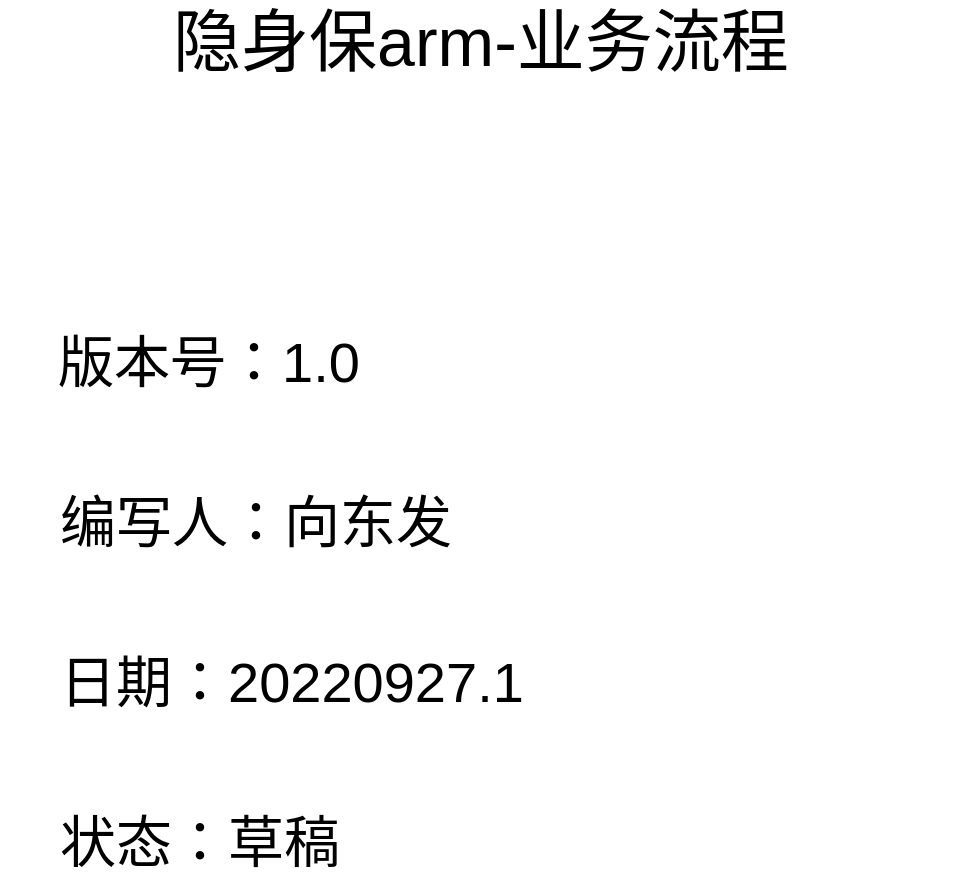 <mxfile version="14.1.8" type="device" pages="18"><diagram id="obTb_zUIPGWaoOHYsDIB" name="封面"><mxGraphModel dx="1186" dy="602" grid="1" gridSize="10" guides="1" tooltips="1" connect="1" arrows="1" fold="1" page="1" pageScale="1" pageWidth="827" pageHeight="1169" math="0" shadow="0"><root><mxCell id="0"/><mxCell id="1" parent="0"/><mxCell id="RKHz2TSlxPandrkNSxHT-1" value="&lt;font style=&quot;font-size: 34px;&quot;&gt;隐身保arm-业务流程&lt;/font&gt;" style="text;html=1;strokeColor=none;fillColor=none;align=center;verticalAlign=middle;whiteSpace=wrap;rounded=0;" parent="1" vertex="1"><mxGeometry x="173" y="220" width="481" height="30" as="geometry"/></mxCell><mxCell id="RKHz2TSlxPandrkNSxHT-2" value="版本号：1.0" style="text;html=1;strokeColor=none;fillColor=none;align=left;verticalAlign=middle;whiteSpace=wrap;rounded=0;fontSize=28;" parent="1" vertex="1"><mxGeometry x="200" y="380" width="190" height="30" as="geometry"/></mxCell><mxCell id="RKHz2TSlxPandrkNSxHT-3" value="编写人：向东发" style="text;html=1;strokeColor=none;fillColor=none;align=left;verticalAlign=middle;whiteSpace=wrap;rounded=0;fontSize=28;" parent="1" vertex="1"><mxGeometry x="201" y="460" width="240" height="30" as="geometry"/></mxCell><mxCell id="RKHz2TSlxPandrkNSxHT-4" value="日期：20220927.1" style="text;html=1;strokeColor=none;fillColor=none;align=left;verticalAlign=middle;whiteSpace=wrap;rounded=0;fontSize=28;" parent="1" vertex="1"><mxGeometry x="201" y="540" width="290" height="30" as="geometry"/></mxCell><mxCell id="RKHz2TSlxPandrkNSxHT-5" value="状态：草稿" style="text;html=1;strokeColor=none;fillColor=none;align=left;verticalAlign=middle;whiteSpace=wrap;rounded=0;fontSize=28;" parent="1" vertex="1"><mxGeometry x="201" y="620" width="171" height="30" as="geometry"/></mxCell></root></mxGraphModel></diagram><diagram id="Gwuko0aYsSrs4Fpl-Dx6" name="更新记录"><mxGraphModel dx="1186" dy="601" grid="1" gridSize="10" guides="1" tooltips="1" connect="1" arrows="1" fold="1" page="1" pageScale="1" pageWidth="827" pageHeight="1169" math="0" shadow="0"><root><mxCell id="0"/><mxCell id="1" parent="0"/><mxCell id="DylWZhJ8F8zSYUJ_0Quz-1" value="&lt;h1 style=&quot;font-size: 24px;&quot;&gt;20220927&lt;/h1&gt;&lt;p style=&quot;&quot;&gt;&lt;span style=&quot;font-size: 18px;&quot;&gt;新增&amp;lt;&amp;lt;App业务-启动软件&amp;gt;&amp;gt;&lt;/span&gt;&lt;/p&gt;" style="text;html=1;strokeColor=none;fillColor=none;spacing=5;spacingTop=-20;whiteSpace=wrap;overflow=hidden;rounded=0;fontSize=24;" parent="1" vertex="1"><mxGeometry x="80" y="40" width="586" height="160" as="geometry"/></mxCell><mxCell id="tMlYYBMs5AqHc_T2sjAF-1" value="&lt;h1 style=&quot;font-size: 24px&quot;&gt;20221008&lt;/h1&gt;&lt;p&gt;&lt;span style=&quot;font-size: 18px&quot;&gt;修改消息模型，数据包格式&lt;/span&gt;&lt;/p&gt;" style="text;html=1;strokeColor=none;fillColor=none;spacing=5;spacingTop=-20;whiteSpace=wrap;overflow=hidden;rounded=0;fontSize=24;" parent="1" vertex="1"><mxGeometry x="80" y="200" width="586" height="160" as="geometry"/></mxCell><mxCell id="vPyFm21PgzTb88BoInAz-1" value="&lt;h1 style=&quot;font-size: 24px&quot;&gt;20221009&lt;/h1&gt;&lt;p&gt;&lt;span style=&quot;font-size: 18px&quot;&gt;新增星历更新流程&lt;/span&gt;&lt;/p&gt;" style="text;html=1;strokeColor=none;fillColor=none;spacing=5;spacingTop=-20;whiteSpace=wrap;overflow=hidden;rounded=0;fontSize=24;" parent="1" vertex="1"><mxGeometry x="80" y="360" width="586" height="160" as="geometry"/></mxCell><mxCell id="sRkBl1n1HQVcgJpb9w7o-1" value="&lt;h1 style=&quot;font-size: 24px&quot;&gt;20221009-2&lt;/h1&gt;&lt;p&gt;&lt;span style=&quot;font-size: 18px&quot;&gt;新增app快捷模拟流程&lt;/span&gt;&lt;/p&gt;" style="text;html=1;strokeColor=none;fillColor=none;spacing=5;spacingTop=-20;whiteSpace=wrap;overflow=hidden;rounded=0;fontSize=24;" parent="1" vertex="1"><mxGeometry x="80" y="520" width="586" height="160" as="geometry"/></mxCell><mxCell id="QP0fPQcIny2tuQunXv7m-1" value="&lt;h1 style=&quot;font-size: 24px&quot;&gt;20221010&lt;/h1&gt;&lt;p&gt;&lt;span style=&quot;font-size: 18px&quot;&gt;新增app普通模拟流程&lt;/span&gt;&lt;/p&gt;" style="text;html=1;strokeColor=none;fillColor=none;spacing=5;spacingTop=-20;whiteSpace=wrap;overflow=hidden;rounded=0;fontSize=24;" parent="1" vertex="1"><mxGeometry x="80" y="680" width="586" height="160" as="geometry"/></mxCell><mxCell id="WZI2oYEsOazH4VK_b_In-1" value="&lt;h1 style=&quot;font-size: 24px&quot;&gt;20221010-2&lt;/h1&gt;&lt;p&gt;&lt;span style=&quot;font-size: 18px&quot;&gt;完善固件更新流程&lt;/span&gt;&lt;/p&gt;" style="text;html=1;strokeColor=none;fillColor=none;spacing=5;spacingTop=-20;whiteSpace=wrap;overflow=hidden;rounded=0;fontSize=24;" parent="1" vertex="1"><mxGeometry x="80" y="840" width="586" height="160" as="geometry"/></mxCell><mxCell id="wyIQEI4uqCa8IVl_X_tJ-1" value="&lt;h1 style=&quot;font-size: 24px&quot;&gt;20221028&lt;/h1&gt;&lt;h1 style=&quot;font-size: 24px&quot;&gt;&lt;span style=&quot;font-size: 18px ; font-weight: 400&quot;&gt;完善固件更新流程图&lt;/span&gt;&lt;br&gt;&lt;/h1&gt;" style="text;html=1;strokeColor=none;fillColor=none;spacing=5;spacingTop=-20;whiteSpace=wrap;overflow=hidden;rounded=0;fontSize=24;" parent="1" vertex="1"><mxGeometry x="80" y="1000" width="586" height="160" as="geometry"/></mxCell><mxCell id="r3wimNb44JQzazhVJQ1g-1" value="&lt;h1 style=&quot;color: rgb(0 , 0 , 0) ; font-family: &amp;#34;helvetica&amp;#34; ; font-style: normal ; letter-spacing: normal ; text-align: left ; text-indent: 0px ; text-transform: none ; word-spacing: 0px ; background-color: rgb(248 , 249 , 250) ; font-size: 24px&quot;&gt;20221031&lt;/h1&gt;&lt;h1 style=&quot;color: rgb(0 , 0 , 0) ; font-family: &amp;#34;helvetica&amp;#34; ; font-style: normal ; letter-spacing: normal ; text-align: left ; text-indent: 0px ; text-transform: none ; word-spacing: 0px ; background-color: rgb(248 , 249 , 250) ; font-size: 24px&quot;&gt;&lt;span style=&quot;font-size: 18px ; font-weight: 400&quot;&gt;完善固件更新流程图&lt;/span&gt;&lt;/h1&gt;" style="text;whiteSpace=wrap;html=1;" vertex="1" parent="1"><mxGeometry x="80" y="1150" width="190" height="90" as="geometry"/></mxCell></root></mxGraphModel></diagram><diagram id="eBD5BQ9tWSRSj1wrevEz" name="目录"><mxGraphModel dx="1186" dy="599" grid="1" gridSize="10" guides="1" tooltips="1" connect="1" arrows="1" fold="1" page="1" pageScale="1" pageWidth="827" pageHeight="1169" math="0" shadow="0"><root><mxCell id="0"/><mxCell id="1" parent="0"/><UserObject label="App业务-启动软件" link="data:page/id,4AUs4ZbL-mN1BFRx1dbe" id="LFGlNcVKqtxA_fjhgAH1-1"><mxCell style="rounded=0;whiteSpace=wrap;html=1;" parent="1" vertex="1"><mxGeometry x="80" y="200" width="120" height="40" as="geometry"/></mxCell></UserObject><UserObject label="系统架构-蓝牙" link="data:page/id,TqdbAN7KeqzDFlAsqaXF" id="suvA_WBc161vrp-f_J0K-1"><mxCell style="rounded=0;whiteSpace=wrap;html=1;" parent="1" vertex="1"><mxGeometry x="80" y="40" width="120" height="40" as="geometry"/></mxCell></UserObject><UserObject label="主控程序架构" link="data:page/id,wSc9tJGkcnRxJjeUPQDX" id="k1h0mjKIvlalEmp4knOa-1"><mxCell style="rounded=0;whiteSpace=wrap;html=1;" parent="1" vertex="1"><mxGeometry x="80" y="120" width="120" height="40" as="geometry"/></mxCell></UserObject><UserObject label="主控程序业务-启动" id="3LBfUi7toG9nP2TDjJ_e-1"><mxCell style="rounded=0;whiteSpace=wrap;html=1;" parent="1" vertex="1"><mxGeometry x="80" y="280" width="120" height="40" as="geometry"/></mxCell></UserObject><UserObject label="电池电量" link="data:page/id,ALcZkz-070rJkHht2Uih" id="3LBfUi7toG9nP2TDjJ_e-2"><mxCell style="rounded=0;whiteSpace=wrap;html=1;" parent="1" vertex="1"><mxGeometry x="80" y="420" width="120" height="40" as="geometry"/></mxCell></UserObject><UserObject label="设备按键模拟" link="data:page/id,FXkUWknyZdtjzOtibDeT" id="3LBfUi7toG9nP2TDjJ_e-3"><mxCell style="rounded=0;whiteSpace=wrap;html=1;" parent="1" vertex="1"><mxGeometry x="80" y="585" width="120" height="40" as="geometry"/></mxCell></UserObject><UserObject label="App快捷模拟" id="3LBfUi7toG9nP2TDjJ_e-4"><mxCell style="rounded=0;whiteSpace=wrap;html=1;" parent="1" vertex="1"><mxGeometry x="80" y="670" width="120" height="40" as="geometry"/></mxCell></UserObject><UserObject label="App普通模拟" id="3LBfUi7toG9nP2TDjJ_e-5"><mxCell style="rounded=0;whiteSpace=wrap;html=1;" parent="1" vertex="1"><mxGeometry x="80" y="740" width="120" height="40" as="geometry"/></mxCell></UserObject><UserObject label="充电状态" link="data:page/id,ODOgOPFWVa1yfn4SR3Tl" id="3LBfUi7toG9nP2TDjJ_e-6"><mxCell style="rounded=0;whiteSpace=wrap;html=1;" parent="1" vertex="1"><mxGeometry x="80" y="500" width="120" height="40" as="geometry"/></mxCell></UserObject><UserObject label="设置快捷模拟" id="3LBfUi7toG9nP2TDjJ_e-9"><mxCell style="rounded=0;whiteSpace=wrap;html=1;" parent="1" vertex="1"><mxGeometry x="80" y="890" width="120" height="40" as="geometry"/></mxCell></UserObject><UserObject label="固件更新" id="3LBfUi7toG9nP2TDjJ_e-10"><mxCell style="rounded=0;whiteSpace=wrap;html=1;" parent="1" vertex="1"><mxGeometry x="80" y="1040" width="120" height="40" as="geometry"/></mxCell></UserObject><UserObject label="消息模型" id="YCJR0ogIqh_PL6qocdS3-1"><mxCell style="rounded=0;whiteSpace=wrap;html=1;" parent="1" vertex="1"><mxGeometry x="80" y="1110" width="120" height="40" as="geometry"/></mxCell></UserObject><UserObject label="星历更新" id="mke4aSeYu3QjHjDcT0Fj-1"><mxCell style="rounded=0;whiteSpace=wrap;html=1;" parent="1" vertex="1"><mxGeometry x="80" y="350" width="120" height="40" as="geometry"/></mxCell></UserObject><UserObject label="App与设备连接状态" id="H5X5J9dZFGbIHmem4qPP-1"><mxCell style="rounded=0;whiteSpace=wrap;html=1;" parent="1" vertex="1"><mxGeometry x="80" y="810" width="120" height="40" as="geometry"/></mxCell></UserObject><UserObject label="隐身保固件存放目录" id="H5X5J9dZFGbIHmem4qPP-2"><mxCell style="rounded=0;whiteSpace=wrap;html=1;" parent="1" vertex="1"><mxGeometry x="80" y="972" width="120" height="40" as="geometry"/></mxCell></UserObject></root></mxGraphModel></diagram><diagram id="TqdbAN7KeqzDFlAsqaXF" name="系统架构-蓝牙"><mxGraphModel dx="1186" dy="1768" grid="1" gridSize="10" guides="1" tooltips="1" connect="1" arrows="1" fold="1" page="1" pageScale="1" pageWidth="827" pageHeight="1169" math="0" shadow="0"><root><mxCell id="0"/><mxCell id="1" parent="0"/><mxCell id="So72YhLd87P87NPjVuvm-25" value="" style="rounded=0;whiteSpace=wrap;html=1;fillColor=none;dashed=1;labelBackgroundColor=none;strokeWidth=2;" parent="1" vertex="1"><mxGeometry x="654" y="-1012" width="370" height="127" as="geometry"/></mxCell><mxCell id="So72YhLd87P87NPjVuvm-24" value="美国" style="text;html=1;strokeColor=none;fillColor=none;align=center;verticalAlign=middle;whiteSpace=wrap;rounded=0;glass=0;fontSize=18;" parent="1" vertex="1"><mxGeometry x="776" y="-1003" width="60" height="30" as="geometry"/></mxCell><mxCell id="ueyudrAwvEumoJ3RnHl7-2" value="NASA" style="ellipse;shape=cloud;whiteSpace=wrap;html=1;rounded=0;glass=0;fillColor=#f8cecc;strokeColor=#b85450;" parent="1" vertex="1"><mxGeometry x="888" y="-999" width="120" height="80" as="geometry"/></mxCell><mxCell id="ueyudrAwvEumoJ3RnHl7-10" style="edgeStyle=orthogonalEdgeStyle;rounded=0;orthogonalLoop=1;jettySize=auto;html=1;entryX=0.089;entryY=0.602;entryDx=0;entryDy=0;entryPerimeter=0;" parent="1" source="ueyudrAwvEumoJ3RnHl7-3" target="ueyudrAwvEumoJ3RnHl7-2" edge="1"><mxGeometry relative="1" as="geometry"/></mxCell><mxCell id="x0de0OcioGk3c6eyw1yo-1" value="定时更新" style="edgeLabel;html=1;align=center;verticalAlign=middle;resizable=0;points=[];fontSize=12;" parent="ueyudrAwvEumoJ3RnHl7-10" vertex="1" connectable="0"><mxGeometry x="0.273" y="-1" relative="1" as="geometry"><mxPoint as="offset"/></mxGeometry></mxCell><mxCell id="ueyudrAwvEumoJ3RnHl7-11" style="edgeStyle=orthogonalEdgeStyle;rounded=0;orthogonalLoop=1;jettySize=auto;html=1;entryX=0;entryY=0.5;entryDx=0;entryDy=0;entryPerimeter=0;" parent="1" source="ueyudrAwvEumoJ3RnHl7-3" target="ueyudrAwvEumoJ3RnHl7-4" edge="1"><mxGeometry relative="1" as="geometry"><Array as="points"><mxPoint x="624" y="-950"/><mxPoint x="624" y="-756"/><mxPoint x="664" y="-756"/></Array></mxGeometry></mxCell><mxCell id="ueyudrAwvEumoJ3RnHl7-18" value="变更提交" style="edgeLabel;html=1;align=center;verticalAlign=middle;resizable=0;points=[];" parent="ueyudrAwvEumoJ3RnHl7-11" vertex="1" connectable="0"><mxGeometry x="-0.201" y="-2" relative="1" as="geometry"><mxPoint x="2" y="21" as="offset"/></mxGeometry></mxCell><mxCell id="ueyudrAwvEumoJ3RnHl7-3" value="星历下载&lt;br&gt;服务器" style="shape=cylinder3;whiteSpace=wrap;html=1;boundedLbl=1;backgroundOutline=1;size=15;rounded=0;glass=0;fillColor=#dae8fc;strokeColor=#6c8ebf;" parent="1" vertex="1"><mxGeometry x="674" y="-990" width="60" height="80" as="geometry"/></mxCell><mxCell id="ueyudrAwvEumoJ3RnHl7-4" value="星历存储&lt;br&gt;服务器" style="shape=cylinder3;whiteSpace=wrap;html=1;boundedLbl=1;backgroundOutline=1;size=15;rounded=0;glass=0;fillColor=#dae8fc;strokeColor=#6c8ebf;" parent="1" vertex="1"><mxGeometry x="664" y="-795" width="60" height="80" as="geometry"/></mxCell><mxCell id="ueyudrAwvEumoJ3RnHl7-5" value="软件更新&lt;br&gt;服务器" style="shape=cylinder3;whiteSpace=wrap;html=1;boundedLbl=1;backgroundOutline=1;size=15;rounded=0;glass=0;fillColor=#dae8fc;strokeColor=#6c8ebf;" parent="1" vertex="1"><mxGeometry x="784" y="-795" width="60" height="80" as="geometry"/></mxCell><mxCell id="ueyudrAwvEumoJ3RnHl7-12" style="edgeStyle=orthogonalEdgeStyle;rounded=0;orthogonalLoop=1;jettySize=auto;html=1;entryX=0.5;entryY=1;entryDx=0;entryDy=0;entryPerimeter=0;" parent="1" source="ueyudrAwvEumoJ3RnHl7-6" target="ueyudrAwvEumoJ3RnHl7-4" edge="1"><mxGeometry relative="1" as="geometry"/></mxCell><mxCell id="ueyudrAwvEumoJ3RnHl7-19" value="星历更新" style="edgeLabel;html=1;align=center;verticalAlign=middle;resizable=0;points=[];" parent="ueyudrAwvEumoJ3RnHl7-12" vertex="1" connectable="0"><mxGeometry x="0.527" relative="1" as="geometry"><mxPoint as="offset"/></mxGeometry></mxCell><mxCell id="ueyudrAwvEumoJ3RnHl7-13" style="edgeStyle=orthogonalEdgeStyle;rounded=0;orthogonalLoop=1;jettySize=auto;html=1;entryX=0.579;entryY=1.016;entryDx=0;entryDy=0;entryPerimeter=0;startArrow=classic;startFill=1;" parent="1" source="ueyudrAwvEumoJ3RnHl7-6" target="ueyudrAwvEumoJ3RnHl7-5" edge="1"><mxGeometry relative="1" as="geometry"/></mxCell><mxCell id="ueyudrAwvEumoJ3RnHl7-20" value="固件更新" style="edgeLabel;html=1;align=center;verticalAlign=middle;resizable=0;points=[];" parent="ueyudrAwvEumoJ3RnHl7-13" vertex="1" connectable="0"><mxGeometry x="0.571" y="1" relative="1" as="geometry"><mxPoint as="offset"/></mxGeometry></mxCell><mxCell id="sh3lKGcrGiYOT3VSrWa2-1" value="4G" style="edgeLabel;html=1;align=center;verticalAlign=middle;resizable=0;points=[];fontSize=18;" parent="ueyudrAwvEumoJ3RnHl7-13" vertex="1" connectable="0"><mxGeometry x="-0.756" relative="1" as="geometry"><mxPoint y="-13" as="offset"/></mxGeometry></mxCell><mxCell id="ueyudrAwvEumoJ3RnHl7-6" value="隐身保设备" style="rounded=0;whiteSpace=wrap;html=1;glass=0;fillColor=#fff2cc;strokeColor=#d6b656;" parent="1" vertex="1"><mxGeometry x="691" y="-585" width="120" height="60" as="geometry"/></mxCell><mxCell id="ueyudrAwvEumoJ3RnHl7-8" style="edgeStyle=orthogonalEdgeStyle;rounded=0;orthogonalLoop=1;jettySize=auto;html=1;entryX=1;entryY=0.5;entryDx=0;entryDy=0;startArrow=classic;startFill=1;" parent="1" source="ueyudrAwvEumoJ3RnHl7-7" target="ueyudrAwvEumoJ3RnHl7-6" edge="1"><mxGeometry relative="1" as="geometry"/></mxCell><mxCell id="ueyudrAwvEumoJ3RnHl7-16" value="蓝牙" style="edgeLabel;html=1;align=center;verticalAlign=middle;resizable=0;points=[];" parent="ueyudrAwvEumoJ3RnHl7-8" vertex="1" connectable="0"><mxGeometry x="-0.091" relative="1" as="geometry"><mxPoint as="offset"/></mxGeometry></mxCell><mxCell id="ueyudrAwvEumoJ3RnHl7-14" style="edgeStyle=orthogonalEdgeStyle;rounded=0;orthogonalLoop=1;jettySize=auto;html=1;entryX=1;entryY=0.5;entryDx=0;entryDy=0;entryPerimeter=0;exitX=0.5;exitY=0;exitDx=0;exitDy=0;" parent="1" source="ueyudrAwvEumoJ3RnHl7-7" target="ueyudrAwvEumoJ3RnHl7-5" edge="1"><mxGeometry relative="1" as="geometry"><Array as="points"><mxPoint x="1024" y="-755"/></Array></mxGeometry></mxCell><mxCell id="ueyudrAwvEumoJ3RnHl7-21" value="手机App更新" style="edgeLabel;html=1;align=center;verticalAlign=middle;resizable=0;points=[];" parent="ueyudrAwvEumoJ3RnHl7-14" vertex="1" connectable="0"><mxGeometry x="0.712" y="-1" relative="1" as="geometry"><mxPoint x="39" y="1" as="offset"/></mxGeometry></mxCell><mxCell id="ueyudrAwvEumoJ3RnHl7-15" style="edgeStyle=orthogonalEdgeStyle;rounded=0;orthogonalLoop=1;jettySize=auto;html=1;entryX=0.5;entryY=0;entryDx=0;entryDy=0;entryPerimeter=0;exitX=0.5;exitY=0;exitDx=0;exitDy=0;startArrow=classic;startFill=1;" parent="1" source="ueyudrAwvEumoJ3RnHl7-7" target="ueyudrAwvEumoJ3RnHl7-4" edge="1"><mxGeometry relative="1" as="geometry"><Array as="points"><mxPoint x="1024" y="-826"/><mxPoint x="694" y="-826"/></Array></mxGeometry></mxCell><mxCell id="ueyudrAwvEumoJ3RnHl7-22" value="星历更新" style="edgeLabel;html=1;align=center;verticalAlign=middle;resizable=0;points=[];" parent="ueyudrAwvEumoJ3RnHl7-15" vertex="1" connectable="0"><mxGeometry x="0.179" relative="1" as="geometry"><mxPoint as="offset"/></mxGeometry></mxCell><mxCell id="ueyudrAwvEumoJ3RnHl7-7" value="隐身保App" style="rounded=0;whiteSpace=wrap;html=1;glass=0;fillColor=#ffe6cc;strokeColor=#d79b00;" parent="1" vertex="1"><mxGeometry x="964" y="-585" width="120" height="60" as="geometry"/></mxCell><mxCell id="YI41lqoWPwVpOyN_NHDt-1" value="&lt;h1&gt;NASA&lt;/h1&gt;&lt;p&gt;星历存储的原始服务器，属于美国航空航天局，该服务器按照每2小时更新一次星历&lt;/p&gt;" style="text;html=1;strokeColor=none;fillColor=none;spacing=5;spacingTop=-20;whiteSpace=wrap;overflow=hidden;rounded=0;glass=0;dashed=1;labelBackgroundColor=none;fontSize=12;" parent="1" vertex="1"><mxGeometry x="1038" y="-1061" width="190" height="99" as="geometry"/></mxCell><mxCell id="YI41lqoWPwVpOyN_NHDt-2" value="&lt;h1&gt;星历下载服务器&lt;/h1&gt;&lt;p&gt;由于墙的问题该服务器部署在美国。主要用于定时下载NASA上的星历，将下载的最新新历提交到国内的星历存储服务器。&lt;/p&gt;" style="text;html=1;strokeColor=none;fillColor=none;spacing=5;spacingTop=-20;whiteSpace=wrap;overflow=hidden;rounded=0;glass=0;dashed=1;labelBackgroundColor=none;fontSize=12;" parent="1" vertex="1"><mxGeometry x="434" y="-1080" width="190" height="120" as="geometry"/></mxCell><mxCell id="YI41lqoWPwVpOyN_NHDt-3" value="&lt;h1&gt;不直接使用VPN？&lt;/h1&gt;&lt;p&gt;避免非法使用VPN的政策&lt;/p&gt;" style="text;html=1;strokeColor=none;fillColor=none;spacing=5;spacingTop=-20;whiteSpace=wrap;overflow=hidden;rounded=0;glass=0;dashed=1;labelBackgroundColor=none;fontSize=12;" parent="1" vertex="1"><mxGeometry x="407" y="-950" width="203" height="84" as="geometry"/></mxCell><mxCell id="YI41lqoWPwVpOyN_NHDt-4" value="&lt;h1&gt;星历存储服务器&lt;/h1&gt;&lt;p&gt;部署在国内。用于接收星历下载服务器提交的星历文件并进行存储，并给其他应用提供星历更新服务&lt;/p&gt;" style="text;html=1;strokeColor=none;fillColor=none;spacing=5;spacingTop=-20;whiteSpace=wrap;overflow=hidden;rounded=0;glass=0;dashed=1;labelBackgroundColor=none;fontSize=12;" parent="1" vertex="1"><mxGeometry x="420" y="-835" width="190" height="120" as="geometry"/></mxCell><mxCell id="YI41lqoWPwVpOyN_NHDt-5" value="&lt;h1&gt;软件更新服务器&lt;/h1&gt;&lt;p&gt;存储隐身保固件及隐身保控制App并提供更新服务&lt;/p&gt;" style="text;html=1;strokeColor=none;fillColor=none;spacing=5;spacingTop=-20;whiteSpace=wrap;overflow=hidden;rounded=0;glass=0;dashed=1;labelBackgroundColor=none;fontSize=12;" parent="1" vertex="1"><mxGeometry x="1042" y="-826" width="190" height="90" as="geometry"/></mxCell><mxCell id="YI41lqoWPwVpOyN_NHDt-6" value="&lt;h1&gt;隐身保App&lt;/h1&gt;&lt;p&gt;通过蓝牙控制隐身保设备的工作状态、获取隐身保设备的信息、更新星历等。&lt;/p&gt;" style="text;html=1;strokeColor=none;fillColor=none;spacing=5;spacingTop=-20;whiteSpace=wrap;overflow=hidden;rounded=0;glass=0;dashed=1;labelBackgroundColor=none;fontSize=12;" parent="1" vertex="1"><mxGeometry x="1109" y="-616" width="190" height="118" as="geometry"/></mxCell><mxCell id="1ttxtWpzAXC2CPhJup2D-1" value="&lt;h1&gt;隐身保设备&lt;/h1&gt;&lt;p&gt;模拟GPS及屏蔽其他定位卫星&lt;/p&gt;" style="text;html=1;strokeColor=none;fillColor=none;spacing=5;spacingTop=-20;whiteSpace=wrap;overflow=hidden;rounded=0;glass=0;dashed=1;labelBackgroundColor=none;fontSize=12;" parent="1" vertex="1"><mxGeometry x="484" y="-550" width="190" height="118" as="geometry"/></mxCell><mxCell id="UrWMWUF4elbAaT0JRpUg-4" style="edgeStyle=orthogonalEdgeStyle;rounded=0;orthogonalLoop=1;jettySize=auto;html=1;entryX=0;entryY=1;entryDx=0;entryDy=-15;entryPerimeter=0;startArrow=classic;startFill=1;" parent="1" source="UrWMWUF4elbAaT0JRpUg-1" target="ueyudrAwvEumoJ3RnHl7-4" edge="1"><mxGeometry relative="1" as="geometry"/></mxCell><mxCell id="UrWMWUF4elbAaT0JRpUg-5" value="设备更新星历管理" style="edgeLabel;html=1;align=center;verticalAlign=middle;resizable=0;points=[];" parent="UrWMWUF4elbAaT0JRpUg-4" vertex="1" connectable="0"><mxGeometry x="0.094" y="-1" relative="1" as="geometry"><mxPoint as="offset"/></mxGeometry></mxCell><mxCell id="UrWMWUF4elbAaT0JRpUg-1" value="PC" style="rounded=0;whiteSpace=wrap;html=1;fillColor=#e1d5e7;strokeColor=#9673a6;" parent="1" vertex="1"><mxGeometry x="455" y="-690" width="120" height="60" as="geometry"/></mxCell></root></mxGraphModel></diagram><diagram name="主控程序架构" id="wSc9tJGkcnRxJjeUPQDX"><mxGraphModel dx="2013" dy="1768" grid="1" gridSize="10" guides="1" tooltips="1" connect="1" arrows="1" fold="1" page="1" pageScale="1" pageWidth="827" pageHeight="1169" math="0" shadow="0"><root><mxCell id="fSbI0B-dlIaZBLXsOrvg-0"/><mxCell id="fSbI0B-dlIaZBLXsOrvg-1" parent="fSbI0B-dlIaZBLXsOrvg-0"/><mxCell id="XBOYl6VEynErjR9HAX4l-14" value="" style="rounded=0;whiteSpace=wrap;html=1;fontSize=18;strokeColor=none;strokeWidth=1;fillColor=#d0cee2;" parent="fSbI0B-dlIaZBLXsOrvg-1" vertex="1"><mxGeometry x="41" y="180" width="1200" height="80" as="geometry"/></mxCell><mxCell id="fSbI0B-dlIaZBLXsOrvg-3" value="" style="rounded=0;whiteSpace=wrap;html=1;glass=0;labelBackgroundColor=none;fontSize=12;strokeWidth=2;fillColor=#ffcccc;strokeColor=none;" parent="fSbI0B-dlIaZBLXsOrvg-1" vertex="1"><mxGeometry x="121" y="519" width="1120" height="110" as="geometry"/></mxCell><mxCell id="fSbI0B-dlIaZBLXsOrvg-4" value="" style="rounded=0;whiteSpace=wrap;html=1;glass=0;labelBackgroundColor=none;fontSize=12;strokeWidth=2;fillColor=#b1ddf0;strokeColor=none;" parent="fSbI0B-dlIaZBLXsOrvg-1" vertex="1"><mxGeometry x="121" y="370" width="1120" height="150" as="geometry"/></mxCell><mxCell id="fSbI0B-dlIaZBLXsOrvg-5" value="" style="rounded=0;whiteSpace=wrap;html=1;glass=0;labelBackgroundColor=none;fontSize=12;strokeWidth=2;fillColor=#dae8fc;strokeColor=none;" parent="fSbI0B-dlIaZBLXsOrvg-1" vertex="1"><mxGeometry x="121" y="260" width="1120" height="110" as="geometry"/></mxCell><mxCell id="fSbI0B-dlIaZBLXsOrvg-6" value="接&lt;br&gt;口&lt;br&gt;层" style="rounded=0;whiteSpace=wrap;html=1;glass=0;fillColor=#d5e8d4;strokeColor=none;" parent="fSbI0B-dlIaZBLXsOrvg-1" vertex="1"><mxGeometry x="131" y="280" width="30" height="70" as="geometry"/></mxCell><mxCell id="fSbI0B-dlIaZBLXsOrvg-7" value="http" style="rounded=0;whiteSpace=wrap;html=1;glass=0;fillColor=#d5e8d4;strokeColor=none;" parent="fSbI0B-dlIaZBLXsOrvg-1" vertex="1"><mxGeometry x="201" y="280" width="200" height="30" as="geometry"/></mxCell><mxCell id="fSbI0B-dlIaZBLXsOrvg-8" value="状态消息" style="rounded=0;whiteSpace=wrap;html=1;glass=0;fillColor=#d5e8d4;strokeColor=none;" parent="fSbI0B-dlIaZBLXsOrvg-1" vertex="1"><mxGeometry x="441" y="320" width="80" height="30" as="geometry"/></mxCell><mxCell id="fSbI0B-dlIaZBLXsOrvg-9" value="业&lt;br&gt;务&lt;br&gt;层" style="rounded=0;whiteSpace=wrap;html=1;glass=0;fillColor=#fff2cc;strokeColor=none;" parent="fSbI0B-dlIaZBLXsOrvg-1" vertex="1"><mxGeometry x="131" y="380" width="30" height="120" as="geometry"/></mxCell><mxCell id="fSbI0B-dlIaZBLXsOrvg-10" value="固件更新" style="rounded=0;whiteSpace=wrap;html=1;glass=0;fillColor=#fff2cc;strokeColor=none;" parent="fSbI0B-dlIaZBLXsOrvg-1" vertex="1"><mxGeometry x="201" y="420" width="200" height="30" as="geometry"/></mxCell><mxCell id="fSbI0B-dlIaZBLXsOrvg-11" value="星历更新" style="rounded=0;whiteSpace=wrap;html=1;glass=0;fillColor=#fff2cc;strokeColor=none;" parent="fSbI0B-dlIaZBLXsOrvg-1" vertex="1"><mxGeometry x="441" y="420" width="80" height="30" as="geometry"/></mxCell><mxCell id="fSbI0B-dlIaZBLXsOrvg-12" value="控制消息" style="rounded=0;whiteSpace=wrap;html=1;glass=0;fillColor=#d5e8d4;strokeColor=none;" parent="fSbI0B-dlIaZBLXsOrvg-1" vertex="1"><mxGeometry x="561" y="320" width="80" height="30" as="geometry"/></mxCell><mxCell id="fSbI0B-dlIaZBLXsOrvg-13" value="socket" style="rounded=0;whiteSpace=wrap;html=1;glass=0;fillColor=#d5e8d4;strokeColor=none;" parent="fSbI0B-dlIaZBLXsOrvg-1" vertex="1"><mxGeometry x="441" y="280" width="320" height="30" as="geometry"/></mxCell><mxCell id="fSbI0B-dlIaZBLXsOrvg-14" value="设备控制模块" style="rounded=0;whiteSpace=wrap;html=1;glass=0;fillColor=#fff2cc;strokeColor=none;" parent="fSbI0B-dlIaZBLXsOrvg-1" vertex="1"><mxGeometry x="776" y="380" width="310" height="30" as="geometry"/></mxCell><mxCell id="fSbI0B-dlIaZBLXsOrvg-15" value="数据更新模块" style="rounded=0;whiteSpace=wrap;html=1;glass=0;fillColor=#fff2cc;strokeColor=none;" parent="fSbI0B-dlIaZBLXsOrvg-1" vertex="1"><mxGeometry x="201" y="380" width="530" height="30" as="geometry"/></mxCell><mxCell id="fSbI0B-dlIaZBLXsOrvg-16" value="位置模拟" style="rounded=0;whiteSpace=wrap;html=1;glass=0;fillColor=#fff2cc;strokeColor=none;" parent="fSbI0B-dlIaZBLXsOrvg-1" vertex="1"><mxGeometry x="776" y="420" width="200" height="30" as="geometry"/></mxCell><mxCell id="fSbI0B-dlIaZBLXsOrvg-17" value="固件安装" style="rounded=0;whiteSpace=wrap;html=1;glass=0;fillColor=#fff2cc;strokeColor=none;" parent="fSbI0B-dlIaZBLXsOrvg-1" vertex="1"><mxGeometry x="201" y="470" width="80" height="30" as="geometry"/></mxCell><mxCell id="fSbI0B-dlIaZBLXsOrvg-18" value="文&lt;br&gt;件&lt;br&gt;下&lt;br&gt;载" style="rounded=0;whiteSpace=wrap;html=1;glass=0;fillColor=#fff2cc;strokeColor=none;" parent="fSbI0B-dlIaZBLXsOrvg-1" vertex="1"><mxGeometry x="701" y="420" width="30" height="80" as="geometry"/></mxCell><mxCell id="fSbI0B-dlIaZBLXsOrvg-19" value="固件回滚" style="rounded=0;whiteSpace=wrap;html=1;glass=0;fillColor=#fff2cc;strokeColor=none;" parent="fSbI0B-dlIaZBLXsOrvg-1" vertex="1"><mxGeometry x="321" y="470" width="80" height="30" as="geometry"/></mxCell><mxCell id="fSbI0B-dlIaZBLXsOrvg-20" value="版&lt;br&gt;本&lt;br&gt;比&lt;br&gt;对" style="rounded=0;whiteSpace=wrap;html=1;glass=0;fillColor=#fff2cc;strokeColor=none;" parent="fSbI0B-dlIaZBLXsOrvg-1" vertex="1"><mxGeometry x="631" y="420" width="30" height="80" as="geometry"/></mxCell><mxCell id="fSbI0B-dlIaZBLXsOrvg-21" value="版&lt;br&gt;本&lt;br&gt;查&lt;br&gt;询" style="rounded=0;whiteSpace=wrap;html=1;glass=0;fillColor=#fff2cc;strokeColor=none;" parent="fSbI0B-dlIaZBLXsOrvg-1" vertex="1"><mxGeometry x="561" y="420" width="30" height="80" as="geometry"/></mxCell><mxCell id="fSbI0B-dlIaZBLXsOrvg-22" value="星历覆盖" style="rounded=0;whiteSpace=wrap;html=1;glass=0;fillColor=#fff2cc;strokeColor=none;" parent="fSbI0B-dlIaZBLXsOrvg-1" vertex="1"><mxGeometry x="441" y="470" width="80" height="30" as="geometry"/></mxCell><mxCell id="fSbI0B-dlIaZBLXsOrvg-23" value="设&lt;br&gt;备&lt;br&gt;配&lt;br&gt;置" style="rounded=0;whiteSpace=wrap;html=1;glass=0;fillColor=#fff2cc;strokeColor=none;" parent="fSbI0B-dlIaZBLXsOrvg-1" vertex="1"><mxGeometry x="1121" y="380" width="30" height="120" as="geometry"/></mxCell><mxCell id="fSbI0B-dlIaZBLXsOrvg-24" value="GPS模拟" style="rounded=0;whiteSpace=wrap;html=1;glass=0;fillColor=#fff2cc;strokeColor=none;" parent="fSbI0B-dlIaZBLXsOrvg-1" vertex="1"><mxGeometry x="776" y="470" width="80" height="30" as="geometry"/></mxCell><mxCell id="fSbI0B-dlIaZBLXsOrvg-25" value="北斗干扰" style="rounded=0;whiteSpace=wrap;html=1;glass=0;fillColor=#fff2cc;strokeColor=none;" parent="fSbI0B-dlIaZBLXsOrvg-1" vertex="1"><mxGeometry x="896" y="470" width="80" height="30" as="geometry"/></mxCell><mxCell id="fSbI0B-dlIaZBLXsOrvg-26" value="设&lt;br&gt;备&lt;br&gt;状&lt;br&gt;态" style="rounded=0;whiteSpace=wrap;html=1;glass=0;fillColor=#fff2cc;strokeColor=none;" parent="fSbI0B-dlIaZBLXsOrvg-1" vertex="1"><mxGeometry x="1181" y="380" width="30" height="120" as="geometry"/></mxCell><mxCell id="fSbI0B-dlIaZBLXsOrvg-27" value="数&lt;br&gt;据&lt;br&gt;持&lt;br&gt;久&lt;br&gt;化" style="rounded=0;whiteSpace=wrap;html=1;glass=0;fillColor=#e1d5e7;strokeColor=none;" parent="fSbI0B-dlIaZBLXsOrvg-1" vertex="1"><mxGeometry x="131" y="529" width="30" height="80" as="geometry"/></mxCell><mxCell id="fSbI0B-dlIaZBLXsOrvg-28" value="固&lt;br&gt;件&lt;br&gt;程&lt;br&gt;序" style="rounded=0;whiteSpace=wrap;html=1;glass=0;fillColor=#e1d5e7;strokeColor=none;" parent="fSbI0B-dlIaZBLXsOrvg-1" vertex="1"><mxGeometry x="201" y="529" width="30" height="80" as="geometry"/></mxCell><mxCell id="fSbI0B-dlIaZBLXsOrvg-29" value="星&lt;br&gt;历&lt;br&gt;文&lt;br&gt;件" style="rounded=0;whiteSpace=wrap;html=1;glass=0;fillColor=#e1d5e7;strokeColor=none;" parent="fSbI0B-dlIaZBLXsOrvg-1" vertex="1"><mxGeometry x="271" y="529" width="30" height="80" as="geometry"/></mxCell><mxCell id="fSbI0B-dlIaZBLXsOrvg-30" value="SQLite" style="shape=cylinder3;whiteSpace=wrap;html=1;boundedLbl=1;backgroundOutline=1;size=15;rounded=0;glass=0;labelBackgroundColor=none;fontSize=12;strokeWidth=1;fillColor=#e1d5e7;strokeColor=none;" parent="fSbI0B-dlIaZBLXsOrvg-1" vertex="1"><mxGeometry x="406" y="529" width="60" height="80" as="geometry"/></mxCell><mxCell id="IoZSXdd1TE90RvdyqAqJ-0" value="&lt;h1&gt;固件更新模块&lt;/h1&gt;&lt;p&gt;1、获取本地固件版本号&lt;/p&gt;&lt;p&gt;2、获取远程固件版本号&lt;/p&gt;&lt;p&gt;3、下载远程固件&lt;/p&gt;&lt;p&gt;4、固件更新&lt;/p&gt;&lt;p&gt;5、固件更新失败回滚&lt;/p&gt;" style="text;html=1;strokeColor=none;fillColor=none;spacing=5;spacingTop=-20;whiteSpace=wrap;overflow=hidden;rounded=0;" parent="fSbI0B-dlIaZBLXsOrvg-1" vertex="1"><mxGeometry x="161" y="720" width="245" height="192" as="geometry"/></mxCell><mxCell id="gjzqEHcSqZv8aqntnGCz-0" value="&lt;h1&gt;星历更新模块&lt;/h1&gt;&lt;p&gt;1、获取本地固件版本号&lt;/p&gt;&lt;p&gt;2、获取远程固件版本号&lt;/p&gt;&lt;p&gt;3、下载远程固件&lt;/p&gt;&lt;p&gt;4、固件更新&lt;/p&gt;&lt;p&gt;5、固件更新失败回滚&lt;/p&gt;" style="text;html=1;strokeColor=none;fillColor=none;spacing=5;spacingTop=-20;whiteSpace=wrap;overflow=hidden;rounded=0;" parent="fSbI0B-dlIaZBLXsOrvg-1" vertex="1"><mxGeometry x="441" y="720" width="245" height="192" as="geometry"/></mxCell><mxCell id="MD8mFRD6f5f-VnjpnWoZ-0" value="&lt;h1&gt;接口层-http&lt;/h1&gt;&lt;p&gt;星历版本检测&lt;/p&gt;&lt;p&gt;星历下载&lt;/p&gt;&lt;p&gt;固件版本检测&lt;/p&gt;&lt;p&gt;固件下载&lt;/p&gt;" style="text;html=1;strokeColor=none;fillColor=none;spacing=5;spacingTop=-20;whiteSpace=wrap;overflow=hidden;rounded=0;glass=0;labelBackgroundColor=none;fontSize=12;" parent="fSbI0B-dlIaZBLXsOrvg-1" vertex="1"><mxGeometry x="279" y="-156" width="362" height="153" as="geometry"/></mxCell><mxCell id="MD8mFRD6f5f-VnjpnWoZ-1" value="&lt;h1&gt;接口层-socket&lt;/h1&gt;&lt;p&gt;设备连接状态&lt;/p&gt;&lt;p&gt;设备工作状态&lt;/p&gt;&lt;p&gt;固件版本&lt;/p&gt;&lt;p&gt;星历版本&lt;/p&gt;&lt;p&gt;硬件版本&lt;/p&gt;&lt;p&gt;自定义按键状态&lt;/p&gt;&lt;p&gt;LED灯状态&lt;/p&gt;&lt;p&gt;星历文件&lt;/p&gt;&lt;p&gt;按键配置&lt;/p&gt;&lt;p&gt;&lt;br&gt;&lt;/p&gt;&lt;p&gt;&lt;br&gt;&lt;/p&gt;" style="text;html=1;strokeColor=none;fillColor=none;spacing=5;spacingTop=-20;whiteSpace=wrap;overflow=hidden;rounded=0;glass=0;labelBackgroundColor=none;fontSize=12;fontStyle=1" parent="fSbI0B-dlIaZBLXsOrvg-1" vertex="1"><mxGeometry x="-680" y="-40" width="278" height="410" as="geometry"/></mxCell><mxCell id="W-qEoXF8vBmid2b8tJCp-0" value="星历更新" style="rounded=0;whiteSpace=wrap;html=1;glass=0;fillColor=#d5e8d4;strokeColor=none;" parent="fSbI0B-dlIaZBLXsOrvg-1" vertex="1"><mxGeometry x="201" y="320" width="80" height="30" as="geometry"/></mxCell><mxCell id="W-qEoXF8vBmid2b8tJCp-1" value="固件更新" style="rounded=0;whiteSpace=wrap;html=1;glass=0;fillColor=#d5e8d4;strokeColor=none;" parent="fSbI0B-dlIaZBLXsOrvg-1" vertex="1"><mxGeometry x="321" y="320" width="80" height="30" as="geometry"/></mxCell><mxCell id="W-qEoXF8vBmid2b8tJCp-2" value="配置消息" style="rounded=0;whiteSpace=wrap;html=1;glass=0;fillColor=#d5e8d4;strokeColor=none;" parent="fSbI0B-dlIaZBLXsOrvg-1" vertex="1"><mxGeometry x="681" y="320" width="80" height="30" as="geometry"/></mxCell><mxCell id="W-qEoXF8vBmid2b8tJCp-3" value="&lt;h1&gt;Socket消息&lt;/h1&gt;&lt;p&gt;定义规则：硬件名称_功能_参数1,参数2...&lt;/p&gt;&lt;p&gt;控制相关消息&lt;/p&gt;&lt;p&gt;1、控制端与设备蓝牙连接状态：连接、断开&lt;/p&gt;&lt;p&gt;2、控制模拟：开启模拟、关闭模拟&lt;/p&gt;&lt;p&gt;3、配置按钮&lt;/p&gt;&lt;p&gt;4、设备电量：EQ_0至100&lt;/p&gt;&lt;p&gt;5、设备工作状态为待机：STATE_STANDBY&lt;/p&gt;&lt;p&gt;6、设备工作状态为模拟：STATE_RUN&lt;/p&gt;" style="text;html=1;strokeColor=none;fillColor=none;spacing=5;spacingTop=-20;whiteSpace=wrap;overflow=hidden;rounded=0;" parent="fSbI0B-dlIaZBLXsOrvg-1" vertex="1"><mxGeometry x="797.5" y="-270" width="437" height="267" as="geometry"/></mxCell><mxCell id="W-qEoXF8vBmid2b8tJCp-4" value="&lt;h1&gt;Socket消息&lt;/h1&gt;&lt;p&gt;定义规则：硬件名称_功能_参数1,参数2...&lt;/p&gt;&lt;p&gt;1、控制端与设备蓝牙连接完成：BLUE_CONNECTED&lt;/p&gt;2、控制端与设备蓝牙连接断开：BLUE_DISCONNECTED&lt;p&gt;3、执行模拟：BLUE_OPEN_经度,纬度,挡位&lt;/p&gt;&lt;p&gt;4、关闭模拟：BLUE_CLOSE&lt;/p&gt;&lt;p&gt;5、配置按钮：BLUE_KEY_按钮ID,经度,纬度&lt;/p&gt;&lt;p&gt;6、设备电量：EQ_0至100&lt;/p&gt;&lt;p&gt;7、设备工作状态为待机：STATE_STANDBY&lt;/p&gt;&lt;p&gt;8、设备工作状态为模拟：STATE_RUN&lt;/p&gt;" style="text;html=1;strokeColor=none;fillColor=none;spacing=5;spacingTop=-20;whiteSpace=wrap;overflow=hidden;rounded=0;" parent="fSbI0B-dlIaZBLXsOrvg-1" vertex="1"><mxGeometry x="721" y="720" width="400" height="452" as="geometry"/></mxCell><mxCell id="XBOYl6VEynErjR9HAX4l-31" style="edgeStyle=orthogonalEdgeStyle;rounded=0;orthogonalLoop=1;jettySize=auto;html=1;entryX=0.5;entryY=1;entryDx=0;entryDy=0;fontSize=16;fontColor=#FF8000;startArrow=classic;startFill=1;strokeColor=#999999;" parent="fSbI0B-dlIaZBLXsOrvg-1" source="Voz_bCtCGG8KW1gneUC7-0" target="XBOYl6VEynErjR9HAX4l-26" edge="1"><mxGeometry relative="1" as="geometry"/></mxCell><mxCell id="Voz_bCtCGG8KW1gneUC7-0" value="Shell" style="rounded=0;whiteSpace=wrap;html=1;glass=0;fillColor=#d5e8d4;strokeColor=none;" parent="fSbI0B-dlIaZBLXsOrvg-1" vertex="1"><mxGeometry x="801" y="280" width="320" height="30" as="geometry"/></mxCell><mxCell id="Voz_bCtCGG8KW1gneUC7-1" value="控制脚本" style="rounded=0;whiteSpace=wrap;html=1;glass=0;fillColor=#d5e8d4;strokeColor=none;" parent="fSbI0B-dlIaZBLXsOrvg-1" vertex="1"><mxGeometry x="801" y="320" width="80" height="30" as="geometry"/></mxCell><mxCell id="Voz_bCtCGG8KW1gneUC7-2" value="固件安装" style="rounded=0;whiteSpace=wrap;html=1;glass=0;fillColor=#d5e8d4;strokeColor=none;" parent="fSbI0B-dlIaZBLXsOrvg-1" vertex="1"><mxGeometry x="921" y="320" width="80" height="30" as="geometry"/></mxCell><mxCell id="Voz_bCtCGG8KW1gneUC7-5" value="按&lt;br&gt;键&lt;br&gt;逻&lt;br&gt;辑" style="rounded=0;whiteSpace=wrap;html=1;glass=0;fillColor=#fff2cc;strokeColor=none;" parent="fSbI0B-dlIaZBLXsOrvg-1" vertex="1"><mxGeometry x="1001" y="420" width="30" height="80" as="geometry"/></mxCell><mxCell id="Voz_bCtCGG8KW1gneUC7-6" value="状&lt;br&gt;态&lt;br&gt;灯&lt;br&gt;逻&lt;br&gt;辑" style="rounded=0;whiteSpace=wrap;html=1;glass=0;fillColor=#fff2cc;strokeColor=none;" parent="fSbI0B-dlIaZBLXsOrvg-1" vertex="1"><mxGeometry x="1056" y="420" width="30" height="80" as="geometry"/></mxCell><mxCell id="XBOYl6VEynErjR9HAX4l-12" value="&lt;font style=&quot;font-size: 16px;&quot; color=&quot;#ff8000&quot;&gt;App&lt;br&gt;（Docker）&lt;/font&gt;" style="rounded=0;whiteSpace=wrap;html=1;fontSize=18;fillColor=#ffe6cc;strokeColor=none;" parent="fSbI0B-dlIaZBLXsOrvg-1" vertex="1"><mxGeometry x="41" y="260" width="80" height="370" as="geometry"/></mxCell><mxCell id="XBOYl6VEynErjR9HAX4l-15" value="&lt;font style=&quot;font-size: 16px;&quot; color=&quot;#00ffff&quot;&gt;控制&lt;br&gt;交换&lt;br&gt;&lt;/font&gt;" style="rounded=0;whiteSpace=wrap;html=1;fontSize=18;strokeColor=none;strokeWidth=1;fillColor=#9AC7BF;fontColor=#ffffff;" parent="fSbI0B-dlIaZBLXsOrvg-1" vertex="1"><mxGeometry x="41" y="180" width="80" height="80" as="geometry"/></mxCell><mxCell id="XBOYl6VEynErjR9HAX4l-16" value="" style="rounded=0;whiteSpace=wrap;html=1;fontSize=18;strokeColor=none;strokeWidth=1;fillColor=#bac8d3;" parent="fSbI0B-dlIaZBLXsOrvg-1" vertex="1"><mxGeometry x="41" y="80" width="1200" height="100" as="geometry"/></mxCell><mxCell id="XBOYl6VEynErjR9HAX4l-17" value="&lt;font style=&quot;font-size: 16px;&quot; color=&quot;#00ff00&quot;&gt;硬件&lt;/font&gt;" style="rounded=0;whiteSpace=wrap;html=1;fontSize=18;strokeColor=none;strokeWidth=1;fillColor=#7EA6E0;fontColor=#ffffff;" parent="fSbI0B-dlIaZBLXsOrvg-1" vertex="1"><mxGeometry x="41" y="80" width="80" height="100" as="geometry"/></mxCell><mxCell id="XBOYl6VEynErjR9HAX4l-18" value="4G模块" style="rounded=0;whiteSpace=wrap;html=1;glass=0;fillColor=#f9f7ed;strokeColor=none;" parent="fSbI0B-dlIaZBLXsOrvg-1" vertex="1"><mxGeometry x="201" y="135" width="200" height="30" as="geometry"/></mxCell><mxCell id="XBOYl6VEynErjR9HAX4l-19" value="蓝牙" style="rounded=0;whiteSpace=wrap;html=1;glass=0;fillColor=#f9f7ed;strokeColor=none;" parent="fSbI0B-dlIaZBLXsOrvg-1" vertex="1"><mxGeometry x="441" y="95" width="40" height="30" as="geometry"/></mxCell><mxCell id="XBOYl6VEynErjR9HAX4l-20" value="按键" style="rounded=0;whiteSpace=wrap;html=1;glass=0;fillColor=#f9f7ed;strokeColor=none;" parent="fSbI0B-dlIaZBLXsOrvg-1" vertex="1"><mxGeometry x="521" y="95" width="40" height="30" as="geometry"/></mxCell><mxCell id="XBOYl6VEynErjR9HAX4l-21" value="LED" style="rounded=0;whiteSpace=wrap;html=1;glass=0;fillColor=#f9f7ed;strokeColor=none;" parent="fSbI0B-dlIaZBLXsOrvg-1" vertex="1"><mxGeometry x="601" y="95" width="40" height="30" as="geometry"/></mxCell><mxCell id="XBOYl6VEynErjR9HAX4l-22" value="串口" style="rounded=0;whiteSpace=wrap;html=1;glass=0;fillColor=#f9f7ed;strokeColor=none;" parent="fSbI0B-dlIaZBLXsOrvg-1" vertex="1"><mxGeometry x="441" y="135" width="320" height="30" as="geometry"/></mxCell><mxCell id="XBOYl6VEynErjR9HAX4l-32" style="edgeStyle=orthogonalEdgeStyle;rounded=0;orthogonalLoop=1;jettySize=auto;html=1;entryX=0.5;entryY=0;entryDx=0;entryDy=0;fontSize=16;fontColor=#FF8000;startArrow=classic;startFill=1;strokeColor=#999999;" parent="fSbI0B-dlIaZBLXsOrvg-1" source="XBOYl6VEynErjR9HAX4l-24" target="XBOYl6VEynErjR9HAX4l-26" edge="1"><mxGeometry relative="1" as="geometry"/></mxCell><mxCell id="XBOYl6VEynErjR9HAX4l-24" value="GPS模拟模块" style="rounded=0;whiteSpace=wrap;html=1;glass=0;fillColor=#f9f7ed;strokeColor=none;" parent="fSbI0B-dlIaZBLXsOrvg-1" vertex="1"><mxGeometry x="801" y="135" width="320" height="30" as="geometry"/></mxCell><mxCell id="XBOYl6VEynErjR9HAX4l-25" value="北斗干扰模块" style="rounded=0;whiteSpace=wrap;html=1;glass=0;fillColor=#f9f7ed;strokeColor=none;" parent="fSbI0B-dlIaZBLXsOrvg-1" vertex="1"><mxGeometry x="681" y="95" width="80" height="30" as="geometry"/></mxCell><mxCell id="XBOYl6VEynErjR9HAX4l-26" value="GPS模拟模块控制程序" style="rounded=0;whiteSpace=wrap;html=1;glass=0;fillColor=#cce5ff;strokeColor=none;" parent="fSbI0B-dlIaZBLXsOrvg-1" vertex="1"><mxGeometry x="801" y="205" width="320" height="30" as="geometry"/></mxCell><mxCell id="XBOYl6VEynErjR9HAX4l-29" style="edgeStyle=orthogonalEdgeStyle;rounded=0;orthogonalLoop=1;jettySize=auto;html=1;fontSize=16;fontColor=#FF8000;startArrow=classic;startFill=1;strokeColor=#999999;" parent="fSbI0B-dlIaZBLXsOrvg-1" source="XBOYl6VEynErjR9HAX4l-27" target="XBOYl6VEynErjR9HAX4l-22" edge="1"><mxGeometry relative="1" as="geometry"/></mxCell><mxCell id="XBOYl6VEynErjR9HAX4l-30" style="edgeStyle=orthogonalEdgeStyle;rounded=0;orthogonalLoop=1;jettySize=auto;html=1;fontSize=16;fontColor=#FF8000;startArrow=classic;startFill=1;strokeColor=#999999;" parent="fSbI0B-dlIaZBLXsOrvg-1" source="XBOYl6VEynErjR9HAX4l-27" target="fSbI0B-dlIaZBLXsOrvg-13" edge="1"><mxGeometry relative="1" as="geometry"/></mxCell><mxCell id="XBOYl6VEynErjR9HAX4l-27" value="socat工具(串口 &amp;lt;---&amp;gt; socket)" style="rounded=0;whiteSpace=wrap;html=1;glass=0;fillColor=#cce5ff;strokeColor=none;" parent="fSbI0B-dlIaZBLXsOrvg-1" vertex="1"><mxGeometry x="441" y="205" width="320" height="30" as="geometry"/></mxCell><mxCell id="OSFMmSWFD4KALAvTvHA_-0" value="&lt;h1&gt;固件更新模块&lt;/h1&gt;&lt;p&gt;1、获取本地固件版本号&lt;/p&gt;&lt;p&gt;2、获取远程固件版本号&lt;/p&gt;&lt;p&gt;3、下载远程固件&lt;/p&gt;&lt;p&gt;4、固件更新&lt;/p&gt;&lt;p&gt;5、固件更新失败回滚&lt;/p&gt;" style="text;html=1;strokeColor=none;fillColor=none;spacing=5;spacingTop=-20;whiteSpace=wrap;overflow=hidden;rounded=0;" parent="fSbI0B-dlIaZBLXsOrvg-1" vertex="1"><mxGeometry x="1118" y="720" width="245" height="192" as="geometry"/></mxCell><mxCell id="OSFMmSWFD4KALAvTvHA_-1" value="&lt;h1&gt;硬件层-4G&lt;/h1&gt;&lt;p&gt;为星历更新与固件下载提供数据通道&lt;/p&gt;" style="text;html=1;strokeColor=none;fillColor=none;spacing=5;spacingTop=-20;whiteSpace=wrap;overflow=hidden;rounded=0;glass=0;labelBackgroundColor=none;fontSize=12;" parent="fSbI0B-dlIaZBLXsOrvg-1" vertex="1"><mxGeometry x="279" y="-523" width="278" height="81.5" as="geometry"/></mxCell><mxCell id="OSFMmSWFD4KALAvTvHA_-2" value="&lt;h1&gt;硬件层-串口&lt;/h1&gt;&lt;p&gt;为蓝牙、按钮、LED、北斗干扰模块提供消息传输&lt;/p&gt;" style="text;html=1;strokeColor=none;fillColor=none;spacing=5;spacingTop=-20;whiteSpace=wrap;overflow=hidden;rounded=0;glass=0;labelBackgroundColor=none;fontSize=12;" parent="fSbI0B-dlIaZBLXsOrvg-1" vertex="1"><mxGeometry x="279" y="-403" width="278" height="100" as="geometry"/></mxCell><mxCell id="OSFMmSWFD4KALAvTvHA_-3" value="&lt;h1&gt;控制交换层-socat&lt;/h1&gt;&lt;p&gt;协议转换，串口与socket互转，不影响数据本身。&lt;/p&gt;&lt;p&gt;&lt;br&gt;&lt;/p&gt;&lt;p&gt;&lt;br&gt;&lt;/p&gt;" style="text;html=1;strokeColor=none;fillColor=none;spacing=5;spacingTop=-20;whiteSpace=wrap;overflow=hidden;rounded=0;glass=0;labelBackgroundColor=none;fontSize=12;" parent="fSbI0B-dlIaZBLXsOrvg-1" vertex="1"><mxGeometry x="279" y="-283" width="278" height="80" as="geometry"/></mxCell><mxCell id="OSFMmSWFD4KALAvTvHA_-5" value="&lt;h1&gt;接口层-shell&lt;/h1&gt;&lt;p&gt;设备连接状态&lt;/p&gt;&lt;p&gt;设备工作状态&lt;/p&gt;&lt;p&gt;固件版本&lt;/p&gt;&lt;p&gt;星历版本&lt;/p&gt;&lt;p&gt;硬件版本&lt;/p&gt;&lt;p&gt;自定义按键状态&lt;/p&gt;&lt;p&gt;LED灯状态&lt;/p&gt;&lt;p&gt;星历文件&lt;/p&gt;&lt;p&gt;按键配置&lt;/p&gt;&lt;p&gt;&lt;br&gt;&lt;/p&gt;&lt;p&gt;&lt;br&gt;&lt;/p&gt;" style="text;html=1;strokeColor=none;fillColor=none;spacing=5;spacingTop=-20;whiteSpace=wrap;overflow=hidden;rounded=0;glass=0;labelBackgroundColor=none;fontSize=12;" parent="fSbI0B-dlIaZBLXsOrvg-1" vertex="1"><mxGeometry x="-370" y="-40" width="278" height="410" as="geometry"/></mxCell><mxCell id="OSFMmSWFD4KALAvTvHA_-6" value="&lt;h1&gt;LED&lt;/h1&gt;&lt;p&gt;规则：id+消息类型+值&lt;/p&gt;&lt;p&gt;id：对应的id、所有&lt;/p&gt;&lt;p&gt;消息类型：状态、控制&lt;/p&gt;&lt;p&gt;值：开启、关闭&lt;/p&gt;" style="text;html=1;strokeColor=none;fillColor=none;spacing=5;spacingTop=-20;whiteSpace=wrap;overflow=hidden;rounded=0;" parent="fSbI0B-dlIaZBLXsOrvg-1" vertex="1"><mxGeometry x="-680" y="320" width="437" height="267" as="geometry"/></mxCell><mxCell id="OSFMmSWFD4KALAvTvHA_-7" value="&lt;h1&gt;北斗干扰模块&lt;/h1&gt;&lt;p&gt;规则：类型+id+消息类型+值&lt;/p&gt;&lt;p&gt;类型：&lt;/p&gt;&lt;p&gt;id：对应的id、所有&lt;/p&gt;&lt;p&gt;消息类型：状态、控制&lt;/p&gt;&lt;p&gt;值：开启、关闭&lt;/p&gt;" style="text;html=1;strokeColor=none;fillColor=none;spacing=5;spacingTop=-20;whiteSpace=wrap;overflow=hidden;rounded=0;" parent="fSbI0B-dlIaZBLXsOrvg-1" vertex="1"><mxGeometry x="-680" y="520" width="437" height="267" as="geometry"/></mxCell><mxCell id="N6bugQUmO7pRw9YfVoi3-0" value="日&lt;br&gt;志&lt;br&gt;文&lt;br&gt;件" style="rounded=0;whiteSpace=wrap;html=1;glass=0;fillColor=#e1d5e7;strokeColor=none;" parent="fSbI0B-dlIaZBLXsOrvg-1" vertex="1"><mxGeometry x="340" y="529" width="30" height="80" as="geometry"/></mxCell></root></mxGraphModel></diagram><diagram id="4AUs4ZbL-mN1BFRx1dbe" name="App业务-启动软件"><mxGraphModel dx="1186" dy="599" grid="1" gridSize="10" guides="1" tooltips="1" connect="1" arrows="1" fold="1" page="1" pageScale="1" pageWidth="827" pageHeight="1169" math="0" shadow="0"><root><mxCell id="0"/><mxCell id="1" parent="0"/><mxCell id="6PT_iuiAVz1uZjfQVPVl-3" value="" style="edgeStyle=orthogonalEdgeStyle;rounded=0;orthogonalLoop=1;jettySize=auto;html=1;" parent="1" source="6PT_iuiAVz1uZjfQVPVl-1" target="6PT_iuiAVz1uZjfQVPVl-2" edge="1"><mxGeometry relative="1" as="geometry"/></mxCell><mxCell id="6PT_iuiAVz1uZjfQVPVl-1" value="启动" style="ellipse;whiteSpace=wrap;html=1;fillColor=#f8cecc;strokeColor=#b85450;" parent="1" vertex="1"><mxGeometry x="354" y="40" width="120" height="80" as="geometry"/></mxCell><mxCell id="6PT_iuiAVz1uZjfQVPVl-5" value="" style="edgeStyle=orthogonalEdgeStyle;rounded=0;orthogonalLoop=1;jettySize=auto;html=1;" parent="1" source="6PT_iuiAVz1uZjfQVPVl-2" target="6PT_iuiAVz1uZjfQVPVl-4" edge="1"><mxGeometry relative="1" as="geometry"/></mxCell><mxCell id="6PT_iuiAVz1uZjfQVPVl-2" value="欢迎页" style="whiteSpace=wrap;html=1;" parent="1" vertex="1"><mxGeometry x="354" y="210" width="120" height="60" as="geometry"/></mxCell><mxCell id="6PT_iuiAVz1uZjfQVPVl-7" value="" style="edgeStyle=orthogonalEdgeStyle;rounded=0;orthogonalLoop=1;jettySize=auto;html=1;" parent="1" source="6PT_iuiAVz1uZjfQVPVl-4" target="6PT_iuiAVz1uZjfQVPVl-6" edge="1"><mxGeometry relative="1" as="geometry"/></mxCell><mxCell id="6PT_iuiAVz1uZjfQVPVl-8" value="N" style="edgeLabel;html=1;align=center;verticalAlign=middle;resizable=0;points=[];" parent="6PT_iuiAVz1uZjfQVPVl-7" vertex="1" connectable="0"><mxGeometry x="-0.2" y="-1" relative="1" as="geometry"><mxPoint x="1" as="offset"/></mxGeometry></mxCell><mxCell id="6PT_iuiAVz1uZjfQVPVl-14" style="edgeStyle=orthogonalEdgeStyle;rounded=0;orthogonalLoop=1;jettySize=auto;html=1;entryX=0.5;entryY=0;entryDx=0;entryDy=0;" parent="1" source="6PT_iuiAVz1uZjfQVPVl-4" target="6PT_iuiAVz1uZjfQVPVl-11" edge="1"><mxGeometry relative="1" as="geometry"><Array as="points"><mxPoint x="520" y="380"/><mxPoint x="520" y="770"/><mxPoint x="414" y="770"/></Array></mxGeometry></mxCell><mxCell id="6PT_iuiAVz1uZjfQVPVl-15" value="Y" style="edgeLabel;html=1;align=center;verticalAlign=middle;resizable=0;points=[];" parent="6PT_iuiAVz1uZjfQVPVl-14" vertex="1" connectable="0"><mxGeometry x="-0.922" relative="1" as="geometry"><mxPoint as="offset"/></mxGeometry></mxCell><mxCell id="6PT_iuiAVz1uZjfQVPVl-4" value="阅读过&lt;br&gt;隐私协议" style="rhombus;whiteSpace=wrap;html=1;" parent="1" vertex="1"><mxGeometry x="374" y="340" width="80" height="80" as="geometry"/></mxCell><mxCell id="6PT_iuiAVz1uZjfQVPVl-10" value="" style="edgeStyle=orthogonalEdgeStyle;rounded=0;orthogonalLoop=1;jettySize=auto;html=1;" parent="1" source="6PT_iuiAVz1uZjfQVPVl-6" target="6PT_iuiAVz1uZjfQVPVl-9" edge="1"><mxGeometry relative="1" as="geometry"/></mxCell><mxCell id="6PT_iuiAVz1uZjfQVPVl-6" value="显示隐私协议" style="whiteSpace=wrap;html=1;" parent="1" vertex="1"><mxGeometry x="354" y="510" width="120" height="60" as="geometry"/></mxCell><mxCell id="6PT_iuiAVz1uZjfQVPVl-12" value="" style="edgeStyle=orthogonalEdgeStyle;rounded=0;orthogonalLoop=1;jettySize=auto;html=1;" parent="1" source="6PT_iuiAVz1uZjfQVPVl-9" target="6PT_iuiAVz1uZjfQVPVl-11" edge="1"><mxGeometry relative="1" as="geometry"/></mxCell><mxCell id="6PT_iuiAVz1uZjfQVPVl-13" value="Y" style="edgeLabel;html=1;align=center;verticalAlign=middle;resizable=0;points=[];" parent="6PT_iuiAVz1uZjfQVPVl-12" vertex="1" connectable="0"><mxGeometry x="-0.407" relative="1" as="geometry"><mxPoint as="offset"/></mxGeometry></mxCell><mxCell id="6PT_iuiAVz1uZjfQVPVl-9" value="是否&lt;br&gt;同意" style="rhombus;whiteSpace=wrap;html=1;" parent="1" vertex="1"><mxGeometry x="374" y="640" width="80" height="80" as="geometry"/></mxCell><mxCell id="6PT_iuiAVz1uZjfQVPVl-18" value="" style="edgeStyle=orthogonalEdgeStyle;rounded=0;orthogonalLoop=1;jettySize=auto;html=1;" parent="1" source="6PT_iuiAVz1uZjfQVPVl-11" target="6PT_iuiAVz1uZjfQVPVl-17" edge="1"><mxGeometry relative="1" as="geometry"/></mxCell><mxCell id="6PT_iuiAVz1uZjfQVPVl-11" value="首页" style="whiteSpace=wrap;html=1;" parent="1" vertex="1"><mxGeometry x="354" y="810" width="120" height="60" as="geometry"/></mxCell><mxCell id="6PT_iuiAVz1uZjfQVPVl-16" value="&lt;h1&gt;网络状态&lt;/h1&gt;&lt;p&gt;高德地图&lt;/p&gt;&lt;p&gt;App更新系统&lt;/p&gt;&lt;p&gt;星历更新系统&lt;/p&gt;&lt;p&gt;&lt;br&gt;&lt;/p&gt;&lt;p&gt;&lt;span style=&quot;background-color: initial;&quot;&gt;考虑通过轮询几个服务器来判断网络状态。&lt;/span&gt;&lt;br&gt;&lt;/p&gt;" style="text;html=1;strokeColor=none;fillColor=none;spacing=5;spacingTop=-20;whiteSpace=wrap;overflow=hidden;rounded=0;" parent="1" vertex="1"><mxGeometry x="60" y="1000" width="260" height="260" as="geometry"/></mxCell><mxCell id="6PT_iuiAVz1uZjfQVPVl-20" value="" style="edgeStyle=orthogonalEdgeStyle;rounded=0;orthogonalLoop=1;jettySize=auto;html=1;" parent="1" source="6PT_iuiAVz1uZjfQVPVl-17" target="6PT_iuiAVz1uZjfQVPVl-19" edge="1"><mxGeometry relative="1" as="geometry"/></mxCell><mxCell id="6PT_iuiAVz1uZjfQVPVl-17" value="网络状态服务" style="shape=process;whiteSpace=wrap;html=1;backgroundOutline=1;fillColor=#e1d5e7;strokeColor=#9673a6;" parent="1" vertex="1"><mxGeometry x="354" y="960" width="120" height="60" as="geometry"/></mxCell><mxCell id="6PT_iuiAVz1uZjfQVPVl-26" value="" style="edgeStyle=orthogonalEdgeStyle;rounded=0;orthogonalLoop=1;jettySize=auto;html=1;" parent="1" source="6PT_iuiAVz1uZjfQVPVl-19" target="6PT_iuiAVz1uZjfQVPVl-25" edge="1"><mxGeometry relative="1" as="geometry"/></mxCell><mxCell id="6PT_iuiAVz1uZjfQVPVl-19" value="星历更新服务" style="shape=process;whiteSpace=wrap;html=1;backgroundOutline=1;fillColor=#e1d5e7;strokeColor=#9673a6;" parent="1" vertex="1"><mxGeometry x="354" y="1100" width="120" height="60" as="geometry"/></mxCell><mxCell id="6PT_iuiAVz1uZjfQVPVl-21" value="监测手机网络状态" style="whiteSpace=wrap;html=1;rounded=1;arcSize=50;align=center;verticalAlign=middle;strokeWidth=1;autosize=1;spacing=4;treeFolding=1;treeMoving=1;newEdgeStyle={&quot;edgeStyle&quot;:&quot;entityRelationEdgeStyle&quot;,&quot;startArrow&quot;:&quot;none&quot;,&quot;endArrow&quot;:&quot;none&quot;,&quot;segment&quot;:10,&quot;curved&quot;:1};" parent="1" vertex="1"><mxGeometry x="150" y="930" width="140" height="30" as="geometry"/></mxCell><mxCell id="6PT_iuiAVz1uZjfQVPVl-22" value="" style="edgeStyle=entityRelationEdgeStyle;startArrow=none;endArrow=none;segment=10;curved=1;rounded=0;exitX=0;exitY=0.5;exitDx=0;exitDy=0;dashed=1;" parent="1" source="6PT_iuiAVz1uZjfQVPVl-17" target="6PT_iuiAVz1uZjfQVPVl-21" edge="1"><mxGeometry relative="1" as="geometry"><mxPoint x="160" y="960" as="sourcePoint"/></mxGeometry></mxCell><mxCell id="6PT_iuiAVz1uZjfQVPVl-23" value="下载星历文件&amp;amp;更新设备星历" style="whiteSpace=wrap;html=1;rounded=1;arcSize=50;align=center;verticalAlign=middle;strokeWidth=1;autosize=1;spacing=4;treeFolding=1;treeMoving=1;newEdgeStyle={&quot;edgeStyle&quot;:&quot;entityRelationEdgeStyle&quot;,&quot;startArrow&quot;:&quot;none&quot;,&quot;endArrow&quot;:&quot;none&quot;,&quot;segment&quot;:10,&quot;curved&quot;:1};" parent="1" vertex="1"><mxGeometry x="560" y="1040" width="200" height="30" as="geometry"/></mxCell><mxCell id="6PT_iuiAVz1uZjfQVPVl-24" value="" style="edgeStyle=entityRelationEdgeStyle;startArrow=none;endArrow=none;segment=10;curved=1;rounded=0;dashed=1;" parent="1" source="6PT_iuiAVz1uZjfQVPVl-19" target="6PT_iuiAVz1uZjfQVPVl-23" edge="1"><mxGeometry relative="1" as="geometry"><mxPoint x="100" y="1070" as="sourcePoint"/></mxGeometry></mxCell><mxCell id="6PT_iuiAVz1uZjfQVPVl-33" value="" style="edgeStyle=orthogonalEdgeStyle;rounded=0;orthogonalLoop=1;jettySize=auto;html=1;" parent="1" source="6PT_iuiAVz1uZjfQVPVl-25" target="6PT_iuiAVz1uZjfQVPVl-32" edge="1"><mxGeometry relative="1" as="geometry"/></mxCell><mxCell id="6PT_iuiAVz1uZjfQVPVl-34" value="N" style="edgeLabel;html=1;align=center;verticalAlign=middle;resizable=0;points=[];" parent="6PT_iuiAVz1uZjfQVPVl-33" vertex="1" connectable="0"><mxGeometry x="-0.185" relative="1" as="geometry"><mxPoint as="offset"/></mxGeometry></mxCell><mxCell id="6PT_iuiAVz1uZjfQVPVl-39" value="" style="edgeStyle=orthogonalEdgeStyle;rounded=0;orthogonalLoop=1;jettySize=auto;html=1;" parent="1" source="6PT_iuiAVz1uZjfQVPVl-25" target="6PT_iuiAVz1uZjfQVPVl-38" edge="1"><mxGeometry relative="1" as="geometry"/></mxCell><mxCell id="6PT_iuiAVz1uZjfQVPVl-40" value="Y" style="edgeLabel;html=1;align=center;verticalAlign=middle;resizable=0;points=[];" parent="6PT_iuiAVz1uZjfQVPVl-39" vertex="1" connectable="0"><mxGeometry x="-0.322" relative="1" as="geometry"><mxPoint as="offset"/></mxGeometry></mxCell><mxCell id="6PT_iuiAVz1uZjfQVPVl-25" value="是否连接&lt;br&gt;过设备" style="rhombus;whiteSpace=wrap;html=1;" parent="1" vertex="1"><mxGeometry x="374" y="1230" width="80" height="80" as="geometry"/></mxCell><mxCell id="6PT_iuiAVz1uZjfQVPVl-36" value="" style="edgeStyle=orthogonalEdgeStyle;rounded=0;orthogonalLoop=1;jettySize=auto;html=1;" parent="1" source="6PT_iuiAVz1uZjfQVPVl-32" target="6PT_iuiAVz1uZjfQVPVl-35" edge="1"><mxGeometry relative="1" as="geometry"/></mxCell><mxCell id="6PT_iuiAVz1uZjfQVPVl-37" value="Y" style="edgeLabel;html=1;align=center;verticalAlign=middle;resizable=0;points=[];" parent="6PT_iuiAVz1uZjfQVPVl-36" vertex="1" connectable="0"><mxGeometry x="-0.14" relative="1" as="geometry"><mxPoint as="offset"/></mxGeometry></mxCell><mxCell id="6PT_iuiAVz1uZjfQVPVl-48" style="edgeStyle=orthogonalEdgeStyle;rounded=0;orthogonalLoop=1;jettySize=auto;html=1;entryX=0.5;entryY=0;entryDx=0;entryDy=0;" parent="1" source="6PT_iuiAVz1uZjfQVPVl-32" target="6PT_iuiAVz1uZjfQVPVl-61" edge="1"><mxGeometry relative="1" as="geometry"><mxPoint x="610" y="1510" as="targetPoint"/></mxGeometry></mxCell><mxCell id="6PT_iuiAVz1uZjfQVPVl-49" value="N" style="edgeLabel;html=1;align=center;verticalAlign=middle;resizable=0;points=[];" parent="6PT_iuiAVz1uZjfQVPVl-48" vertex="1" connectable="0"><mxGeometry x="-0.769" relative="1" as="geometry"><mxPoint as="offset"/></mxGeometry></mxCell><mxCell id="6PT_iuiAVz1uZjfQVPVl-32" value="是否扫&lt;br&gt;描设备" style="rhombus;whiteSpace=wrap;html=1;" parent="1" vertex="1"><mxGeometry x="534" y="1230" width="80" height="80" as="geometry"/></mxCell><mxCell id="6PT_iuiAVz1uZjfQVPVl-35" value="扫描设备" style="shape=document;whiteSpace=wrap;html=1;boundedLbl=1;fillColor=#e1d5e7;strokeColor=#9673a6;" parent="1" vertex="1"><mxGeometry x="674" y="1230" width="120" height="80" as="geometry"/></mxCell><mxCell id="6PT_iuiAVz1uZjfQVPVl-42" value="" style="edgeStyle=orthogonalEdgeStyle;rounded=0;orthogonalLoop=1;jettySize=auto;html=1;" parent="1" source="6PT_iuiAVz1uZjfQVPVl-38" target="6PT_iuiAVz1uZjfQVPVl-41" edge="1"><mxGeometry relative="1" as="geometry"/></mxCell><mxCell id="6PT_iuiAVz1uZjfQVPVl-51" value="60s" style="edgeLabel;html=1;align=center;verticalAlign=middle;resizable=0;points=[];" parent="6PT_iuiAVz1uZjfQVPVl-42" vertex="1" connectable="0"><mxGeometry x="-0.378" y="-1" relative="1" as="geometry"><mxPoint as="offset"/></mxGeometry></mxCell><mxCell id="6PT_iuiAVz1uZjfQVPVl-38" value="扫描连接设备" style="whiteSpace=wrap;html=1;" parent="1" vertex="1"><mxGeometry x="354" y="1400" width="120" height="60" as="geometry"/></mxCell><mxCell id="6PT_iuiAVz1uZjfQVPVl-53" value="" style="edgeStyle=orthogonalEdgeStyle;rounded=0;orthogonalLoop=1;jettySize=auto;html=1;" parent="1" source="6PT_iuiAVz1uZjfQVPVl-41" target="6PT_iuiAVz1uZjfQVPVl-52" edge="1"><mxGeometry relative="1" as="geometry"/></mxCell><mxCell id="6PT_iuiAVz1uZjfQVPVl-54" value="Y" style="edgeLabel;html=1;align=center;verticalAlign=middle;resizable=0;points=[];" parent="6PT_iuiAVz1uZjfQVPVl-53" vertex="1" connectable="0"><mxGeometry x="-0.231" relative="1" as="geometry"><mxPoint as="offset"/></mxGeometry></mxCell><mxCell id="6PT_iuiAVz1uZjfQVPVl-62" value="" style="edgeStyle=orthogonalEdgeStyle;rounded=0;orthogonalLoop=1;jettySize=auto;html=1;" parent="1" source="6PT_iuiAVz1uZjfQVPVl-41" target="6PT_iuiAVz1uZjfQVPVl-61" edge="1"><mxGeometry relative="1" as="geometry"/></mxCell><mxCell id="6PT_iuiAVz1uZjfQVPVl-41" value="是否&lt;br&gt;连接" style="rhombus;whiteSpace=wrap;html=1;" parent="1" vertex="1"><mxGeometry x="374" y="1530" width="80" height="80" as="geometry"/></mxCell><mxCell id="6PT_iuiAVz1uZjfQVPVl-65" value="" style="edgeStyle=orthogonalEdgeStyle;rounded=0;orthogonalLoop=1;jettySize=auto;html=1;" parent="1" source="6PT_iuiAVz1uZjfQVPVl-52" target="6PT_iuiAVz1uZjfQVPVl-64" edge="1"><mxGeometry relative="1" as="geometry"/></mxCell><mxCell id="6PT_iuiAVz1uZjfQVPVl-52" value="更新UI为在线状态在线" style="whiteSpace=wrap;html=1;" parent="1" vertex="1"><mxGeometry x="354" y="1700" width="120" height="60" as="geometry"/></mxCell><mxCell id="6PT_iuiAVz1uZjfQVPVl-55" value="模拟信息、设备信息、设备配置" style="whiteSpace=wrap;html=1;rounded=1;arcSize=50;align=center;verticalAlign=middle;strokeWidth=1;autosize=1;spacing=4;treeFolding=1;treeMoving=1;newEdgeStyle={&quot;edgeStyle&quot;:&quot;entityRelationEdgeStyle&quot;,&quot;startArrow&quot;:&quot;none&quot;,&quot;endArrow&quot;:&quot;none&quot;,&quot;segment&quot;:10,&quot;curved&quot;:1};" parent="1" vertex="1"><mxGeometry x="90" y="1810" width="210" height="30" as="geometry"/></mxCell><mxCell id="6PT_iuiAVz1uZjfQVPVl-56" value="" style="edgeStyle=entityRelationEdgeStyle;startArrow=none;endArrow=none;segment=10;curved=1;rounded=0;exitX=0;exitY=0.5;exitDx=0;exitDy=0;" parent="1" source="6PT_iuiAVz1uZjfQVPVl-64" target="6PT_iuiAVz1uZjfQVPVl-55" edge="1"><mxGeometry relative="1" as="geometry"><mxPoint x="178" y="1730" as="sourcePoint"/></mxGeometry></mxCell><mxCell id="6PT_iuiAVz1uZjfQVPVl-61" value="更新UI为未连接状态" style="ellipse;whiteSpace=wrap;html=1;" parent="1" vertex="1"><mxGeometry x="514" y="1540" width="120" height="60" as="geometry"/></mxCell><mxCell id="6PT_iuiAVz1uZjfQVPVl-63" value="&lt;h1&gt;模拟信息&lt;/h1&gt;&lt;p&gt;是否模拟&lt;/p&gt;&lt;p&gt;档位&lt;/p&gt;&lt;p&gt;模拟位置&lt;/p&gt;&lt;p&gt;模拟时长（没有模拟无）&lt;/p&gt;&lt;p&gt;触发：快捷模拟/选择模拟&lt;/p&gt;&lt;p&gt;&lt;br&gt;&lt;/p&gt;" style="text;html=1;strokeColor=none;fillColor=none;spacing=5;spacingTop=-20;whiteSpace=wrap;overflow=hidden;rounded=0;" parent="1" vertex="1"><mxGeometry x="40" y="1880" width="190" height="200" as="geometry"/></mxCell><mxCell id="6PT_iuiAVz1uZjfQVPVl-67" value="" style="edgeStyle=orthogonalEdgeStyle;rounded=0;orthogonalLoop=1;jettySize=auto;html=1;" parent="1" source="6PT_iuiAVz1uZjfQVPVl-64" target="6PT_iuiAVz1uZjfQVPVl-66" edge="1"><mxGeometry relative="1" as="geometry"/></mxCell><mxCell id="6PT_iuiAVz1uZjfQVPVl-64" value="获取设备信息" style="whiteSpace=wrap;html=1;" parent="1" vertex="1"><mxGeometry x="354" y="1840" width="120" height="60" as="geometry"/></mxCell><mxCell id="6PT_iuiAVz1uZjfQVPVl-69" value="" style="edgeStyle=orthogonalEdgeStyle;rounded=0;orthogonalLoop=1;jettySize=auto;html=1;" parent="1" source="6PT_iuiAVz1uZjfQVPVl-66" target="6PT_iuiAVz1uZjfQVPVl-68" edge="1"><mxGeometry relative="1" as="geometry"/></mxCell><mxCell id="6PT_iuiAVz1uZjfQVPVl-70" value="Y" style="edgeLabel;html=1;align=center;verticalAlign=middle;resizable=0;points=[];" parent="6PT_iuiAVz1uZjfQVPVl-69" vertex="1" connectable="0"><mxGeometry x="-0.22" y="-1" relative="1" as="geometry"><mxPoint as="offset"/></mxGeometry></mxCell><mxCell id="6PT_iuiAVz1uZjfQVPVl-73" style="edgeStyle=orthogonalEdgeStyle;rounded=0;orthogonalLoop=1;jettySize=auto;html=1;entryX=0.5;entryY=0;entryDx=0;entryDy=0;" parent="1" source="6PT_iuiAVz1uZjfQVPVl-66" target="6PT_iuiAVz1uZjfQVPVl-71" edge="1"><mxGeometry relative="1" as="geometry"><Array as="points"><mxPoint x="520" y="2010"/><mxPoint x="520" y="2240"/><mxPoint x="414" y="2240"/></Array></mxGeometry></mxCell><mxCell id="6PT_iuiAVz1uZjfQVPVl-74" value="N" style="edgeLabel;html=1;align=center;verticalAlign=middle;resizable=0;points=[];" parent="6PT_iuiAVz1uZjfQVPVl-73" vertex="1" connectable="0"><mxGeometry x="-0.826" relative="1" as="geometry"><mxPoint as="offset"/></mxGeometry></mxCell><mxCell id="6PT_iuiAVz1uZjfQVPVl-66" value="是否模拟" style="rhombus;whiteSpace=wrap;html=1;" parent="1" vertex="1"><mxGeometry x="374" y="1970" width="80" height="80" as="geometry"/></mxCell><mxCell id="6PT_iuiAVz1uZjfQVPVl-72" value="" style="edgeStyle=orthogonalEdgeStyle;rounded=0;orthogonalLoop=1;jettySize=auto;html=1;" parent="1" source="6PT_iuiAVz1uZjfQVPVl-68" target="6PT_iuiAVz1uZjfQVPVl-71" edge="1"><mxGeometry relative="1" as="geometry"/></mxCell><mxCell id="6PT_iuiAVz1uZjfQVPVl-68" value="更新UI状态" style="whiteSpace=wrap;html=1;" parent="1" vertex="1"><mxGeometry x="354" y="2140" width="120" height="60" as="geometry"/></mxCell><mxCell id="6PT_iuiAVz1uZjfQVPVl-80" value="" style="edgeStyle=orthogonalEdgeStyle;rounded=0;orthogonalLoop=1;jettySize=auto;html=1;" parent="1" source="6PT_iuiAVz1uZjfQVPVl-71" target="6PT_iuiAVz1uZjfQVPVl-79" edge="1"><mxGeometry relative="1" as="geometry"/></mxCell><mxCell id="6PT_iuiAVz1uZjfQVPVl-81" value="Y" style="edgeLabel;html=1;align=center;verticalAlign=middle;resizable=0;points=[];" parent="6PT_iuiAVz1uZjfQVPVl-80" vertex="1" connectable="0"><mxGeometry x="-0.714" relative="1" as="geometry"><mxPoint y="19" as="offset"/></mxGeometry></mxCell><mxCell id="6PT_iuiAVz1uZjfQVPVl-71" value="是否有上&lt;br&gt;次模拟" style="rhombus;whiteSpace=wrap;html=1;" parent="1" vertex="1"><mxGeometry x="374" y="2270" width="80" height="80" as="geometry"/></mxCell><mxCell id="6PT_iuiAVz1uZjfQVPVl-83" value="" style="edgeStyle=orthogonalEdgeStyle;rounded=0;orthogonalLoop=1;jettySize=auto;html=1;" parent="1" source="6PT_iuiAVz1uZjfQVPVl-79" target="6PT_iuiAVz1uZjfQVPVl-82" edge="1"><mxGeometry relative="1" as="geometry"/></mxCell><mxCell id="6PT_iuiAVz1uZjfQVPVl-84" value="Y" style="edgeLabel;html=1;align=center;verticalAlign=middle;resizable=0;points=[];" parent="6PT_iuiAVz1uZjfQVPVl-83" vertex="1" connectable="0"><mxGeometry x="-0.333" relative="1" as="geometry"><mxPoint as="offset"/></mxGeometry></mxCell><mxCell id="6PT_iuiAVz1uZjfQVPVl-87" style="edgeStyle=orthogonalEdgeStyle;rounded=0;orthogonalLoop=1;jettySize=auto;html=1;entryX=1;entryY=0.5;entryDx=0;entryDy=0;" parent="1" source="6PT_iuiAVz1uZjfQVPVl-79" target="6PT_iuiAVz1uZjfQVPVl-85" edge="1"><mxGeometry relative="1" as="geometry"><Array as="points"><mxPoint x="520" y="2470"/><mxPoint x="520" y="2770"/></Array></mxGeometry></mxCell><mxCell id="6PT_iuiAVz1uZjfQVPVl-88" value="N" style="edgeLabel;html=1;align=center;verticalAlign=middle;resizable=0;points=[];" parent="6PT_iuiAVz1uZjfQVPVl-87" vertex="1" connectable="0"><mxGeometry x="-0.903" relative="1" as="geometry"><mxPoint as="offset"/></mxGeometry></mxCell><mxCell id="6PT_iuiAVz1uZjfQVPVl-79" value="是否模拟&lt;br&gt;上次位置" style="rhombus;whiteSpace=wrap;html=1;" parent="1" vertex="1"><mxGeometry x="374" y="2430" width="80" height="80" as="geometry"/></mxCell><mxCell id="6PT_iuiAVz1uZjfQVPVl-86" value="" style="edgeStyle=orthogonalEdgeStyle;rounded=0;orthogonalLoop=1;jettySize=auto;html=1;" parent="1" source="6PT_iuiAVz1uZjfQVPVl-82" target="6PT_iuiAVz1uZjfQVPVl-85" edge="1"><mxGeometry relative="1" as="geometry"/></mxCell><mxCell id="6PT_iuiAVz1uZjfQVPVl-82" value="启动模拟" style="whiteSpace=wrap;html=1;" parent="1" vertex="1"><mxGeometry x="354" y="2600" width="120" height="60" as="geometry"/></mxCell><mxCell id="6PT_iuiAVz1uZjfQVPVl-85" value="更新UI状态" style="ellipse;whiteSpace=wrap;html=1;fillColor=#f8cecc;strokeColor=#b85450;" parent="1" vertex="1"><mxGeometry x="354" y="2740" width="120" height="60" as="geometry"/></mxCell><mxCell id="066J_vTKoy9FdCyfHZn_-1" value="&lt;h1&gt;设备信息&lt;/h1&gt;&lt;p&gt;主控程序版本&lt;/p&gt;&lt;p&gt;硬件版本&lt;/p&gt;&lt;p&gt;蓝牙MAC&lt;/p&gt;&lt;p&gt;充电状态&lt;/p&gt;&lt;p&gt;电池电量&lt;/p&gt;&lt;p&gt;&lt;br&gt;&lt;/p&gt;&lt;p&gt;&lt;br&gt;&lt;/p&gt;" style="text;html=1;strokeColor=none;fillColor=none;spacing=5;spacingTop=-20;whiteSpace=wrap;overflow=hidden;rounded=0;" parent="1" vertex="1"><mxGeometry x="40" y="2080" width="190" height="200" as="geometry"/></mxCell><mxCell id="066J_vTKoy9FdCyfHZn_-2" value="&lt;h1&gt;设备配置&lt;/h1&gt;&lt;p&gt;快捷模拟按钮信息（按钮ID、位置、档位）&lt;/p&gt;&lt;p&gt;星历版本号&lt;/p&gt;&lt;p&gt;&lt;br&gt;&lt;/p&gt;&lt;p&gt;&lt;br&gt;&lt;/p&gt;" style="text;html=1;strokeColor=none;fillColor=none;spacing=5;spacingTop=-20;whiteSpace=wrap;overflow=hidden;rounded=0;" parent="1" vertex="1"><mxGeometry x="40" y="2320" width="190" height="200" as="geometry"/></mxCell></root></mxGraphModel></diagram><diagram id="vEEn_4Xc5FeTddioWggN" name="主控程序启动"><mxGraphModel dx="2013" dy="599" grid="1" gridSize="10" guides="1" tooltips="1" connect="1" arrows="1" fold="1" page="1" pageScale="1" pageWidth="827" pageHeight="1169" math="0" shadow="0"><root><mxCell id="0"/><mxCell id="1" parent="0"/><mxCell id="p-B-lvoKK9Oqqfjzs7u--6" value="&lt;h1&gt;网络状态&lt;/h1&gt;&lt;p&gt;使用ping命令一直周期性访问。&lt;/p&gt;&lt;p&gt;状态：&lt;/p&gt;&lt;p&gt;正常： Y&lt;/p&gt;&lt;p&gt;异常：N&lt;/p&gt;&lt;p&gt;&lt;br&gt;&lt;/p&gt;" style="text;html=1;strokeColor=none;fillColor=none;spacing=5;spacingTop=-20;whiteSpace=wrap;overflow=hidden;rounded=0;" parent="1" vertex="1"><mxGeometry x="-810" y="40" width="240" height="390" as="geometry"/></mxCell><mxCell id="J0vtPGwKzMYyKJtpEBtB-5" value="" style="edgeStyle=orthogonalEdgeStyle;rounded=0;orthogonalLoop=1;jettySize=auto;html=1;startArrow=none;startFill=0;" parent="1" source="J0vtPGwKzMYyKJtpEBtB-1" target="J0vtPGwKzMYyKJtpEBtB-4" edge="1"><mxGeometry relative="1" as="geometry"/></mxCell><mxCell id="J0vtPGwKzMYyKJtpEBtB-1" value="启动" style="ellipse;whiteSpace=wrap;html=1;" parent="1" vertex="1"><mxGeometry x="-520" y="40" width="120" height="80" as="geometry"/></mxCell><mxCell id="J0vtPGwKzMYyKJtpEBtB-7" value="" style="edgeStyle=orthogonalEdgeStyle;rounded=0;orthogonalLoop=1;jettySize=auto;html=1;startArrow=none;startFill=0;" parent="1" source="J0vtPGwKzMYyKJtpEBtB-4" target="J0vtPGwKzMYyKJtpEBtB-6" edge="1"><mxGeometry relative="1" as="geometry"/></mxCell><mxCell id="J0vtPGwKzMYyKJtpEBtB-4" value="网络状态" style="whiteSpace=wrap;html=1;" parent="1" vertex="1"><mxGeometry x="-520" y="200" width="120" height="60" as="geometry"/></mxCell><mxCell id="J0vtPGwKzMYyKJtpEBtB-9" value="" style="edgeStyle=orthogonalEdgeStyle;rounded=0;orthogonalLoop=1;jettySize=auto;html=1;startArrow=none;startFill=0;entryX=0.5;entryY=0;entryDx=0;entryDy=0;" parent="1" source="J0vtPGwKzMYyKJtpEBtB-6" target="9oOEFt5VStGPaO0IU0Qs-3" edge="1"><mxGeometry relative="1" as="geometry"><mxPoint x="-460" y="520" as="targetPoint"/></mxGeometry></mxCell><mxCell id="J0vtPGwKzMYyKJtpEBtB-6" value="星历业务" style="whiteSpace=wrap;html=1;" parent="1" vertex="1"><mxGeometry x="-520" y="360" width="120" height="60" as="geometry"/></mxCell><mxCell id="9oOEFt5VStGPaO0IU0Qs-3" value="设备状态" style="whiteSpace=wrap;html=1;" parent="1" vertex="1"><mxGeometry x="-520" y="525" width="120" height="60" as="geometry"/></mxCell><mxCell id="yvEzz5hscfpSiWuzuZs1-3" value="开启网络状态判断线程实时更新网络状态" style="whiteSpace=wrap;html=1;rounded=1;arcSize=50;align=center;verticalAlign=middle;strokeWidth=1;autosize=1;spacing=4;treeFolding=1;treeMoving=1;newEdgeStyle={&quot;edgeStyle&quot;:&quot;entityRelationEdgeStyle&quot;,&quot;startArrow&quot;:&quot;none&quot;,&quot;endArrow&quot;:&quot;none&quot;,&quot;segment&quot;:10,&quot;curved&quot;:1};fillColor=#9AC7BF;" parent="1" vertex="1"><mxGeometry x="-320" y="200" width="260" height="30" as="geometry"/></mxCell><mxCell id="yvEzz5hscfpSiWuzuZs1-4" value="" style="edgeStyle=entityRelationEdgeStyle;startArrow=none;endArrow=none;segment=10;curved=1;rounded=0;exitX=1;exitY=0.5;exitDx=0;exitDy=0;" parent="1" source="J0vtPGwKzMYyKJtpEBtB-4" target="yvEzz5hscfpSiWuzuZs1-3" edge="1"><mxGeometry relative="1" as="geometry"><mxPoint x="-360" y="240" as="sourcePoint"/></mxGeometry></mxCell><mxCell id="yvEzz5hscfpSiWuzuZs1-7" value="根据网络状态执行星历更新业务" style="whiteSpace=wrap;html=1;rounded=1;arcSize=50;align=center;verticalAlign=middle;strokeWidth=1;autosize=1;spacing=4;treeFolding=1;treeMoving=1;newEdgeStyle={&quot;edgeStyle&quot;:&quot;entityRelationEdgeStyle&quot;,&quot;startArrow&quot;:&quot;none&quot;,&quot;endArrow&quot;:&quot;none&quot;,&quot;segment&quot;:10,&quot;curved&quot;:1};fillColor=#9AC7BF;" parent="1" vertex="1"><mxGeometry x="-320" y="360" width="210" height="30" as="geometry"/></mxCell><mxCell id="yvEzz5hscfpSiWuzuZs1-8" value="" style="edgeStyle=entityRelationEdgeStyle;startArrow=none;endArrow=none;segment=10;curved=1;rounded=0;exitX=1;exitY=0.5;exitDx=0;exitDy=0;" parent="1" source="J0vtPGwKzMYyKJtpEBtB-6" target="yvEzz5hscfpSiWuzuZs1-7" edge="1"><mxGeometry relative="1" as="geometry"><mxPoint x="-340" y="410" as="sourcePoint"/></mxGeometry></mxCell><mxCell id="yvEzz5hscfpSiWuzuZs1-15" value="获取设备当前状态并向外传输设备状态" style="whiteSpace=wrap;html=1;rounded=1;arcSize=50;align=center;verticalAlign=middle;strokeWidth=1;autosize=1;spacing=4;treeFolding=1;treeMoving=1;newEdgeStyle={&quot;edgeStyle&quot;:&quot;entityRelationEdgeStyle&quot;,&quot;startArrow&quot;:&quot;none&quot;,&quot;endArrow&quot;:&quot;none&quot;,&quot;segment&quot;:10,&quot;curved&quot;:1};fillColor=#9AC7BF;" parent="1" vertex="1"><mxGeometry x="-320" y="525" width="240" height="30" as="geometry"/></mxCell><mxCell id="yvEzz5hscfpSiWuzuZs1-16" value="" style="edgeStyle=entityRelationEdgeStyle;startArrow=none;endArrow=none;segment=10;curved=1;rounded=0;exitX=1;exitY=0.5;exitDx=0;exitDy=0;" parent="1" source="9oOEFt5VStGPaO0IU0Qs-3" target="yvEzz5hscfpSiWuzuZs1-15" edge="1"><mxGeometry relative="1" as="geometry"><mxPoint x="-360" y="525" as="sourcePoint"/></mxGeometry></mxCell></root></mxGraphModel></diagram><diagram id="oYOUfNucXHreegXP45ty" name="星历更新"><mxGraphModel dx="1186" dy="599" grid="1" gridSize="10" guides="1" tooltips="1" connect="1" arrows="1" fold="1" page="1" pageScale="1" pageWidth="827" pageHeight="1169" math="0" shadow="0"><root><mxCell id="0"/><mxCell id="1" parent="0"/><mxCell id="aam4wxCJViLa4rdr7kGw-1" value="" style="endArrow=none;dashed=1;html=1;" parent="1" edge="1"><mxGeometry width="50" height="50" relative="1" as="geometry"><mxPoint x="40.0" y="80" as="sourcePoint"/><mxPoint x="1810" y="80" as="targetPoint"/></mxGeometry></mxCell><mxCell id="aam4wxCJViLa4rdr7kGw-2" value="" style="endArrow=none;dashed=1;html=1;" parent="1" edge="1"><mxGeometry width="50" height="50" relative="1" as="geometry"><mxPoint x="40.0" y="1580" as="sourcePoint"/><mxPoint x="40.0" y="80" as="targetPoint"/></mxGeometry></mxCell><mxCell id="aam4wxCJViLa4rdr7kGw-3" value="" style="endArrow=none;dashed=1;html=1;" parent="1" edge="1"><mxGeometry width="50" height="50" relative="1" as="geometry"><mxPoint x="1810" y="1580" as="sourcePoint"/><mxPoint x="1810" y="80" as="targetPoint"/></mxGeometry></mxCell><mxCell id="aam4wxCJViLa4rdr7kGw-4" value="" style="endArrow=none;dashed=1;html=1;" parent="1" edge="1"><mxGeometry width="50" height="50" relative="1" as="geometry"><mxPoint x="40.0" y="160" as="sourcePoint"/><mxPoint x="1810" y="160" as="targetPoint"/></mxGeometry></mxCell><mxCell id="aam4wxCJViLa4rdr7kGw-5" value="" style="endArrow=none;dashed=1;html=1;" parent="1" edge="1"><mxGeometry width="50" height="50" relative="1" as="geometry"><mxPoint x="560" y="1610" as="sourcePoint"/><mxPoint x="560" y="80" as="targetPoint"/></mxGeometry></mxCell><mxCell id="aam4wxCJViLa4rdr7kGw-6" value="app" style="text;html=1;strokeColor=none;fillColor=none;align=center;verticalAlign=middle;whiteSpace=wrap;rounded=0;" parent="1" vertex="1"><mxGeometry x="220" y="110" width="40" height="20" as="geometry"/></mxCell><mxCell id="aam4wxCJViLa4rdr7kGw-7" value="设备" style="text;html=1;strokeColor=none;fillColor=none;align=center;verticalAlign=middle;whiteSpace=wrap;rounded=0;" parent="1" vertex="1"><mxGeometry x="1140" y="110" width="40" height="20" as="geometry"/></mxCell><mxCell id="aam4wxCJViLa4rdr7kGw-8" value="" style="edgeStyle=orthogonalEdgeStyle;rounded=0;orthogonalLoop=1;jettySize=auto;html=1;" parent="1" source="aam4wxCJViLa4rdr7kGw-9" target="aam4wxCJViLa4rdr7kGw-11" edge="1"><mxGeometry relative="1" as="geometry"/></mxCell><mxCell id="aam4wxCJViLa4rdr7kGw-9" value="打开应用" style="rounded=0;whiteSpace=wrap;html=1;" parent="1" vertex="1"><mxGeometry x="140" y="190" width="120" height="60" as="geometry"/></mxCell><mxCell id="aam4wxCJViLa4rdr7kGw-10" value="" style="edgeStyle=orthogonalEdgeStyle;rounded=0;orthogonalLoop=1;jettySize=auto;html=1;" parent="1" source="aam4wxCJViLa4rdr7kGw-11" target="aam4wxCJViLa4rdr7kGw-14" edge="1"><mxGeometry relative="1" as="geometry"/></mxCell><mxCell id="aam4wxCJViLa4rdr7kGw-11" value="从星历服务器上下载星历文件" style="rounded=0;whiteSpace=wrap;html=1;" parent="1" vertex="1"><mxGeometry x="140" y="300" width="120" height="60" as="geometry"/></mxCell><mxCell id="aam4wxCJViLa4rdr7kGw-12" value="" style="edgeStyle=orthogonalEdgeStyle;rounded=0;orthogonalLoop=1;jettySize=auto;html=1;" parent="1" source="aam4wxCJViLa4rdr7kGw-45" target="aam4wxCJViLa4rdr7kGw-19" edge="1"><mxGeometry relative="1" as="geometry"/></mxCell><mxCell id="aam4wxCJViLa4rdr7kGw-13" value="是" style="edgeLabel;html=1;align=center;verticalAlign=middle;resizable=0;points=[];" parent="aam4wxCJViLa4rdr7kGw-12" vertex="1" connectable="0"><mxGeometry x="-0.682" y="1" relative="1" as="geometry"><mxPoint y="10" as="offset"/></mxGeometry></mxCell><mxCell id="aam4wxCJViLa4rdr7kGw-14" value="开启时间计算线程，计算下次需要下载文件的时间&lt;br&gt;（在整点时间往后延时几分钟，给服务端下载时间）" style="rounded=0;whiteSpace=wrap;html=1;" parent="1" vertex="1"><mxGeometry x="130" y="400" width="140" height="90" as="geometry"/></mxCell><mxCell id="aam4wxCJViLa4rdr7kGw-15" value="" style="edgeStyle=orthogonalEdgeStyle;rounded=0;orthogonalLoop=1;jettySize=auto;html=1;" parent="1" source="aam4wxCJViLa4rdr7kGw-19" target="aam4wxCJViLa4rdr7kGw-22" edge="1"><mxGeometry relative="1" as="geometry"/></mxCell><mxCell id="aam4wxCJViLa4rdr7kGw-16" value="是" style="edgeLabel;html=1;align=center;verticalAlign=middle;resizable=0;points=[];" parent="aam4wxCJViLa4rdr7kGw-15" vertex="1" connectable="0"><mxGeometry x="-0.237" y="-1" relative="1" as="geometry"><mxPoint as="offset"/></mxGeometry></mxCell><mxCell id="aam4wxCJViLa4rdr7kGw-17" value="" style="edgeStyle=orthogonalEdgeStyle;rounded=0;orthogonalLoop=1;jettySize=auto;html=1;" parent="1" source="aam4wxCJViLa4rdr7kGw-19" target="aam4wxCJViLa4rdr7kGw-23" edge="1"><mxGeometry relative="1" as="geometry"/></mxCell><mxCell id="aam4wxCJViLa4rdr7kGw-18" value="否" style="edgeLabel;html=1;align=center;verticalAlign=middle;resizable=0;points=[];" parent="aam4wxCJViLa4rdr7kGw-17" vertex="1" connectable="0"><mxGeometry x="-0.156" y="-2" relative="1" as="geometry"><mxPoint y="1" as="offset"/></mxGeometry></mxCell><mxCell id="aam4wxCJViLa4rdr7kGw-19" value="&lt;span&gt;下次下载时间到之后，请求服务器是否需要更新星历文件&lt;/span&gt;" style="rhombus;whiteSpace=wrap;html=1;rounded=0;" parent="1" vertex="1"><mxGeometry x="130" y="610" width="140" height="115" as="geometry"/></mxCell><mxCell id="aam4wxCJViLa4rdr7kGw-20" value="" style="edgeStyle=orthogonalEdgeStyle;rounded=0;orthogonalLoop=1;jettySize=auto;html=1;" parent="1" source="aam4wxCJViLa4rdr7kGw-22" target="aam4wxCJViLa4rdr7kGw-25" edge="1"><mxGeometry relative="1" as="geometry"/></mxCell><mxCell id="aam4wxCJViLa4rdr7kGw-21" style="edgeStyle=orthogonalEdgeStyle;rounded=0;orthogonalLoop=1;jettySize=auto;html=1;entryX=0;entryY=0.5;entryDx=0;entryDy=0;" parent="1" source="aam4wxCJViLa4rdr7kGw-22" target="aam4wxCJViLa4rdr7kGw-45" edge="1"><mxGeometry relative="1" as="geometry"><Array as="points"><mxPoint x="70" y="800"/><mxPoint x="70" y="550"/></Array></mxGeometry></mxCell><mxCell id="aam4wxCJViLa4rdr7kGw-22" value="下载星历文件到本地，替换旧星历" style="whiteSpace=wrap;html=1;rounded=0;" parent="1" vertex="1"><mxGeometry x="140" y="770" width="120" height="60" as="geometry"/></mxCell><mxCell id="aam4wxCJViLa4rdr7kGw-23" value="每隔一分钟重复请求一次" style="whiteSpace=wrap;html=1;rounded=0;" parent="1" vertex="1"><mxGeometry x="360" y="637.5" width="120" height="60" as="geometry"/></mxCell><mxCell id="aam4wxCJViLa4rdr7kGw-24" value="" style="edgeStyle=orthogonalEdgeStyle;rounded=0;orthogonalLoop=1;jettySize=auto;html=1;" parent="1" source="aam4wxCJViLa4rdr7kGw-25" target="aam4wxCJViLa4rdr7kGw-27" edge="1"><mxGeometry relative="1" as="geometry"/></mxCell><mxCell id="aam4wxCJViLa4rdr7kGw-25" value="通过低功率蓝牙连接设备" style="whiteSpace=wrap;html=1;rounded=0;" parent="1" vertex="1"><mxGeometry x="140" y="870" width="120" height="60" as="geometry"/></mxCell><mxCell id="aam4wxCJViLa4rdr7kGw-26" value="" style="edgeStyle=orthogonalEdgeStyle;rounded=0;orthogonalLoop=1;jettySize=auto;html=1;" parent="1" source="aam4wxCJViLa4rdr7kGw-27" target="aam4wxCJViLa4rdr7kGw-30" edge="1"><mxGeometry relative="1" as="geometry"/></mxCell><mxCell id="aam4wxCJViLa4rdr7kGw-27" value="连接成功" style="whiteSpace=wrap;html=1;rounded=0;" parent="1" vertex="1"><mxGeometry x="720" y="870" width="120" height="60" as="geometry"/></mxCell><mxCell id="aam4wxCJViLa4rdr7kGw-28" value="" style="edgeStyle=orthogonalEdgeStyle;rounded=0;orthogonalLoop=1;jettySize=auto;html=1;" parent="1" source="aam4wxCJViLa4rdr7kGw-30" target="aam4wxCJViLa4rdr7kGw-33" edge="1"><mxGeometry relative="1" as="geometry"/></mxCell><mxCell id="aam4wxCJViLa4rdr7kGw-29" value="否" style="edgeLabel;html=1;align=center;verticalAlign=middle;resizable=0;points=[];" parent="aam4wxCJViLa4rdr7kGw-28" vertex="1" connectable="0"><mxGeometry x="-0.259" relative="1" as="geometry"><mxPoint as="offset"/></mxGeometry></mxCell><mxCell id="aam4wxCJViLa4rdr7kGw-30" value="判断是否有网" style="rhombus;whiteSpace=wrap;html=1;rounded=0;" parent="1" vertex="1"><mxGeometry x="740" y="960" width="80" height="80" as="geometry"/></mxCell><mxCell id="aam4wxCJViLa4rdr7kGw-31" value="" style="edgeStyle=orthogonalEdgeStyle;rounded=0;orthogonalLoop=1;jettySize=auto;html=1;" parent="1" source="aam4wxCJViLa4rdr7kGw-33" target="aam4wxCJViLa4rdr7kGw-35" edge="1"><mxGeometry relative="1" as="geometry"/></mxCell><mxCell id="aam4wxCJViLa4rdr7kGw-32" value="传输星历文件名称" style="edgeLabel;html=1;align=center;verticalAlign=middle;resizable=0;points=[];" parent="aam4wxCJViLa4rdr7kGw-31" vertex="1" connectable="0"><mxGeometry x="0.063" y="2" relative="1" as="geometry"><mxPoint as="offset"/></mxGeometry></mxCell><mxCell id="aam4wxCJViLa4rdr7kGw-33" value="通过蓝牙传输设备星历文件名给app" style="whiteSpace=wrap;html=1;rounded=0;" parent="1" vertex="1"><mxGeometry x="720" y="1090" width="120" height="60" as="geometry"/></mxCell><mxCell id="aam4wxCJViLa4rdr7kGw-34" value="" style="edgeStyle=orthogonalEdgeStyle;rounded=0;orthogonalLoop=1;jettySize=auto;html=1;" parent="1" source="aam4wxCJViLa4rdr7kGw-35" target="aam4wxCJViLa4rdr7kGw-38" edge="1"><mxGeometry relative="1" as="geometry"/></mxCell><mxCell id="aam4wxCJViLa4rdr7kGw-35" value="接收文件名，比对本地星历文件" style="whiteSpace=wrap;html=1;rounded=0;" parent="1" vertex="1"><mxGeometry x="140" y="1090" width="120" height="60" as="geometry"/></mxCell><mxCell id="aam4wxCJViLa4rdr7kGw-36" value="" style="edgeStyle=orthogonalEdgeStyle;rounded=0;orthogonalLoop=1;jettySize=auto;html=1;" parent="1" source="aam4wxCJViLa4rdr7kGw-38" target="aam4wxCJViLa4rdr7kGw-41" edge="1"><mxGeometry relative="1" as="geometry"/></mxCell><mxCell id="aam4wxCJViLa4rdr7kGw-37" value="是" style="edgeLabel;html=1;align=center;verticalAlign=middle;resizable=0;points=[];" parent="aam4wxCJViLa4rdr7kGw-36" vertex="1" connectable="0"><mxGeometry x="-0.235" relative="1" as="geometry"><mxPoint as="offset"/></mxGeometry></mxCell><mxCell id="aam4wxCJViLa4rdr7kGw-38" value="本地版本是否高于设备星历版本" style="rhombus;whiteSpace=wrap;html=1;rounded=0;" parent="1" vertex="1"><mxGeometry x="160" y="1190" width="80" height="80" as="geometry"/></mxCell><mxCell id="aam4wxCJViLa4rdr7kGw-39" value="" style="edgeStyle=orthogonalEdgeStyle;rounded=0;orthogonalLoop=1;jettySize=auto;html=1;" parent="1" source="aam4wxCJViLa4rdr7kGw-41" target="aam4wxCJViLa4rdr7kGw-42" edge="1"><mxGeometry relative="1" as="geometry"/></mxCell><mxCell id="aam4wxCJViLa4rdr7kGw-40" value="本地星历文件" style="edgeLabel;html=1;align=center;verticalAlign=middle;resizable=0;points=[];" parent="aam4wxCJViLa4rdr7kGw-39" vertex="1" connectable="0"><mxGeometry x="-0.18" y="1" relative="1" as="geometry"><mxPoint x="21.76" y="1" as="offset"/></mxGeometry></mxCell><mxCell id="aam4wxCJViLa4rdr7kGw-41" value="将本地星历文件传输给设备" style="whiteSpace=wrap;html=1;rounded=0;" parent="1" vertex="1"><mxGeometry x="140" y="1320" width="120" height="60" as="geometry"/></mxCell><mxCell id="aam4wxCJViLa4rdr7kGw-42" value="接收星历文件，gps程序重新加载" style="whiteSpace=wrap;html=1;rounded=0;" parent="1" vertex="1"><mxGeometry x="720" y="1320" width="120" height="60" as="geometry"/></mxCell><mxCell id="aam4wxCJViLa4rdr7kGw-43" style="edgeStyle=orthogonalEdgeStyle;rounded=0;orthogonalLoop=1;jettySize=auto;html=1;" parent="1" source="aam4wxCJViLa4rdr7kGw-45" target="aam4wxCJViLa4rdr7kGw-23" edge="1"><mxGeometry relative="1" as="geometry"/></mxCell><mxCell id="aam4wxCJViLa4rdr7kGw-44" value="否" style="edgeLabel;html=1;align=center;verticalAlign=middle;resizable=0;points=[];" parent="aam4wxCJViLa4rdr7kGw-43" vertex="1" connectable="0"><mxGeometry x="-0.195" y="-1" relative="1" as="geometry"><mxPoint as="offset"/></mxGeometry></mxCell><mxCell id="aam4wxCJViLa4rdr7kGw-45" value="星历下载是否成功" style="rhombus;whiteSpace=wrap;html=1;rounded=0;" parent="1" vertex="1"><mxGeometry x="130" y="530" width="140" height="40" as="geometry"/></mxCell><mxCell id="aam4wxCJViLa4rdr7kGw-46" value="" style="edgeStyle=orthogonalEdgeStyle;rounded=0;orthogonalLoop=1;jettySize=auto;html=1;" parent="1" source="aam4wxCJViLa4rdr7kGw-14" target="aam4wxCJViLa4rdr7kGw-45" edge="1"><mxGeometry relative="1" as="geometry"><mxPoint x="200" y="490" as="sourcePoint"/><mxPoint x="200" y="540" as="targetPoint"/></mxGeometry></mxCell><mxCell id="aam4wxCJViLa4rdr7kGw-47" value="" style="edgeStyle=orthogonalEdgeStyle;rounded=0;orthogonalLoop=1;jettySize=auto;html=1;" parent="1" source="aam4wxCJViLa4rdr7kGw-48" target="aam4wxCJViLa4rdr7kGw-51" edge="1"><mxGeometry relative="1" as="geometry"/></mxCell><mxCell id="aam4wxCJViLa4rdr7kGw-48" value="从星历服务器上下载星历文件" style="rounded=0;whiteSpace=wrap;html=1;" parent="1" vertex="1"><mxGeometry x="1260" y="400" width="120" height="60" as="geometry"/></mxCell><mxCell id="aam4wxCJViLa4rdr7kGw-49" value="" style="edgeStyle=orthogonalEdgeStyle;rounded=0;orthogonalLoop=1;jettySize=auto;html=1;" parent="1" source="aam4wxCJViLa4rdr7kGw-60" target="aam4wxCJViLa4rdr7kGw-55" edge="1"><mxGeometry relative="1" as="geometry"/></mxCell><mxCell id="aam4wxCJViLa4rdr7kGw-50" value="是" style="edgeLabel;html=1;align=center;verticalAlign=middle;resizable=0;points=[];" parent="aam4wxCJViLa4rdr7kGw-49" vertex="1" connectable="0"><mxGeometry x="-0.682" y="1" relative="1" as="geometry"><mxPoint y="10" as="offset"/></mxGeometry></mxCell><mxCell id="aam4wxCJViLa4rdr7kGw-51" value="开启时间计算线程，计算下次需要下载文件的时间&lt;br&gt;（在整点时间往后延时几分钟，给服务端下载时间）" style="rounded=0;whiteSpace=wrap;html=1;" parent="1" vertex="1"><mxGeometry x="1250" y="500" width="140" height="90" as="geometry"/></mxCell><mxCell id="aam4wxCJViLa4rdr7kGw-52" value="" style="edgeStyle=orthogonalEdgeStyle;rounded=0;orthogonalLoop=1;jettySize=auto;html=1;" parent="1" source="aam4wxCJViLa4rdr7kGw-55" target="aam4wxCJViLa4rdr7kGw-72" edge="1"><mxGeometry relative="1" as="geometry"/></mxCell><mxCell id="aam4wxCJViLa4rdr7kGw-53" value="是" style="edgeLabel;html=1;align=center;verticalAlign=middle;resizable=0;points=[];" parent="aam4wxCJViLa4rdr7kGw-52" vertex="1" connectable="0"><mxGeometry x="-0.168" y="-3" relative="1" as="geometry"><mxPoint as="offset"/></mxGeometry></mxCell><mxCell id="aam4wxCJViLa4rdr7kGw-54" value="" style="edgeStyle=orthogonalEdgeStyle;rounded=0;orthogonalLoop=1;jettySize=auto;html=1;" parent="1" source="aam4wxCJViLa4rdr7kGw-55" target="aam4wxCJViLa4rdr7kGw-84" edge="1"><mxGeometry relative="1" as="geometry"/></mxCell><mxCell id="aam4wxCJViLa4rdr7kGw-55" value="&lt;span&gt;下次下载时间到之后，判断是否有网&lt;/span&gt;" style="rhombus;whiteSpace=wrap;html=1;rounded=0;" parent="1" vertex="1"><mxGeometry x="1250" y="710" width="140" height="115" as="geometry"/></mxCell><mxCell id="aam4wxCJViLa4rdr7kGw-56" style="edgeStyle=orthogonalEdgeStyle;rounded=0;orthogonalLoop=1;jettySize=auto;html=1;entryX=1;entryY=0.5;entryDx=0;entryDy=0;" parent="1" source="aam4wxCJViLa4rdr7kGw-57" target="aam4wxCJViLa4rdr7kGw-68" edge="1"><mxGeometry relative="1" as="geometry"><Array as="points"><mxPoint x="1700" y="768"/><mxPoint x="1700" y="320"/></Array></mxGeometry></mxCell><mxCell id="aam4wxCJViLa4rdr7kGw-57" value="每隔一分钟重复请求一次" style="whiteSpace=wrap;html=1;rounded=0;" parent="1" vertex="1"><mxGeometry x="1560" y="737.5" width="120" height="60" as="geometry"/></mxCell><mxCell id="aam4wxCJViLa4rdr7kGw-58" style="edgeStyle=orthogonalEdgeStyle;rounded=0;orthogonalLoop=1;jettySize=auto;html=1;" parent="1" source="aam4wxCJViLa4rdr7kGw-60" edge="1"><mxGeometry relative="1" as="geometry"><mxPoint x="1630" y="738" as="targetPoint"/><Array as="points"><mxPoint x="1630" y="658"/><mxPoint x="1630" y="738"/></Array></mxGeometry></mxCell><mxCell id="aam4wxCJViLa4rdr7kGw-59" value="否" style="edgeLabel;html=1;align=center;verticalAlign=middle;resizable=0;points=[];" parent="aam4wxCJViLa4rdr7kGw-58" vertex="1" connectable="0"><mxGeometry x="-0.195" y="-1" relative="1" as="geometry"><mxPoint as="offset"/></mxGeometry></mxCell><mxCell id="aam4wxCJViLa4rdr7kGw-60" value="星历下载是否成功" style="rhombus;whiteSpace=wrap;html=1;rounded=0;" parent="1" vertex="1"><mxGeometry x="1250" y="637.5" width="140" height="40" as="geometry"/></mxCell><mxCell id="aam4wxCJViLa4rdr7kGw-61" value="" style="edgeStyle=orthogonalEdgeStyle;rounded=0;orthogonalLoop=1;jettySize=auto;html=1;" parent="1" source="aam4wxCJViLa4rdr7kGw-51" target="aam4wxCJViLa4rdr7kGw-60" edge="1"><mxGeometry relative="1" as="geometry"><mxPoint x="1320" y="590" as="sourcePoint"/><mxPoint x="1320" y="640" as="targetPoint"/></mxGeometry></mxCell><mxCell id="aam4wxCJViLa4rdr7kGw-62" value="" style="edgeStyle=orthogonalEdgeStyle;rounded=0;orthogonalLoop=1;jettySize=auto;html=1;" parent="1" source="aam4wxCJViLa4rdr7kGw-63" target="aam4wxCJViLa4rdr7kGw-68" edge="1"><mxGeometry relative="1" as="geometry"/></mxCell><mxCell id="aam4wxCJViLa4rdr7kGw-63" value="打开设备" style="rounded=0;whiteSpace=wrap;html=1;" parent="1" vertex="1"><mxGeometry x="1260" y="190" width="120" height="60" as="geometry"/></mxCell><mxCell id="aam4wxCJViLa4rdr7kGw-64" style="edgeStyle=orthogonalEdgeStyle;rounded=0;orthogonalLoop=1;jettySize=auto;html=1;" parent="1" source="aam4wxCJViLa4rdr7kGw-68" target="aam4wxCJViLa4rdr7kGw-48" edge="1"><mxGeometry relative="1" as="geometry"/></mxCell><mxCell id="aam4wxCJViLa4rdr7kGw-65" value="是" style="edgeLabel;html=1;align=center;verticalAlign=middle;resizable=0;points=[];" parent="aam4wxCJViLa4rdr7kGw-64" vertex="1" connectable="0"><mxGeometry x="-0.086" relative="1" as="geometry"><mxPoint as="offset"/></mxGeometry></mxCell><mxCell id="aam4wxCJViLa4rdr7kGw-66" style="edgeStyle=orthogonalEdgeStyle;rounded=0;orthogonalLoop=1;jettySize=auto;html=1;entryX=0.5;entryY=0;entryDx=0;entryDy=0;" parent="1" source="aam4wxCJViLa4rdr7kGw-68" target="aam4wxCJViLa4rdr7kGw-84" edge="1"><mxGeometry relative="1" as="geometry"/></mxCell><mxCell id="aam4wxCJViLa4rdr7kGw-67" value="否" style="edgeLabel;html=1;align=center;verticalAlign=middle;resizable=0;points=[];" parent="aam4wxCJViLa4rdr7kGw-66" vertex="1" connectable="0"><mxGeometry x="0.066" y="1" relative="1" as="geometry"><mxPoint as="offset"/></mxGeometry></mxCell><mxCell id="aam4wxCJViLa4rdr7kGw-68" value="是否有网络" style="rhombus;whiteSpace=wrap;html=1;rounded=0;" parent="1" vertex="1"><mxGeometry x="1280" y="280" width="80" height="80" as="geometry"/></mxCell><mxCell id="aam4wxCJViLa4rdr7kGw-69" value="替换本地星历，gps程序重新加载" style="whiteSpace=wrap;html=1;rounded=0;" parent="1" vertex="1"><mxGeometry x="1260" y="1290" width="120" height="60" as="geometry"/></mxCell><mxCell id="aam4wxCJViLa4rdr7kGw-70" value="" style="edgeStyle=orthogonalEdgeStyle;rounded=0;orthogonalLoop=1;jettySize=auto;html=1;" parent="1" source="aam4wxCJViLa4rdr7kGw-72" target="aam4wxCJViLa4rdr7kGw-74" edge="1"><mxGeometry relative="1" as="geometry"/></mxCell><mxCell id="aam4wxCJViLa4rdr7kGw-71" value="是" style="edgeLabel;html=1;align=center;verticalAlign=middle;resizable=0;points=[];" parent="aam4wxCJViLa4rdr7kGw-70" vertex="1" connectable="0"><mxGeometry x="-0.152" y="3" relative="1" as="geometry"><mxPoint as="offset"/></mxGeometry></mxCell><mxCell id="aam4wxCJViLa4rdr7kGw-72" value="请求是否需要下载星历文件" style="rhombus;whiteSpace=wrap;html=1;rounded=0;" parent="1" vertex="1"><mxGeometry x="1250" y="870" width="140" height="115" as="geometry"/></mxCell><mxCell id="aam4wxCJViLa4rdr7kGw-73" value="" style="edgeStyle=orthogonalEdgeStyle;rounded=0;orthogonalLoop=1;jettySize=auto;html=1;" parent="1" source="aam4wxCJViLa4rdr7kGw-74" target="aam4wxCJViLa4rdr7kGw-79" edge="1"><mxGeometry relative="1" as="geometry"/></mxCell><mxCell id="aam4wxCJViLa4rdr7kGw-74" value="下载星历文件" style="whiteSpace=wrap;html=1;rounded=0;" parent="1" vertex="1"><mxGeometry x="1260" y="1050" width="120" height="60" as="geometry"/></mxCell><mxCell id="aam4wxCJViLa4rdr7kGw-75" style="edgeStyle=orthogonalEdgeStyle;rounded=0;orthogonalLoop=1;jettySize=auto;html=1;entryX=0.5;entryY=0;entryDx=0;entryDy=0;" parent="1" source="aam4wxCJViLa4rdr7kGw-79" target="aam4wxCJViLa4rdr7kGw-69" edge="1"><mxGeometry relative="1" as="geometry"/></mxCell><mxCell id="aam4wxCJViLa4rdr7kGw-76" value="是" style="edgeLabel;html=1;align=center;verticalAlign=middle;resizable=0;points=[];" parent="aam4wxCJViLa4rdr7kGw-75" vertex="1" connectable="0"><mxGeometry x="-0.154" relative="1" as="geometry"><mxPoint as="offset"/></mxGeometry></mxCell><mxCell id="aam4wxCJViLa4rdr7kGw-77" value="" style="edgeStyle=orthogonalEdgeStyle;rounded=0;orthogonalLoop=1;jettySize=auto;html=1;" parent="1" source="aam4wxCJViLa4rdr7kGw-79" target="aam4wxCJViLa4rdr7kGw-81" edge="1"><mxGeometry relative="1" as="geometry"/></mxCell><mxCell id="aam4wxCJViLa4rdr7kGw-78" value="否" style="edgeLabel;html=1;align=center;verticalAlign=middle;resizable=0;points=[];" parent="aam4wxCJViLa4rdr7kGw-77" vertex="1" connectable="0"><mxGeometry x="0.057" y="-5" relative="1" as="geometry"><mxPoint y="-5" as="offset"/></mxGeometry></mxCell><mxCell id="aam4wxCJViLa4rdr7kGw-79" value="是否下载成功" style="rhombus;whiteSpace=wrap;html=1;rounded=0;" parent="1" vertex="1"><mxGeometry x="1280" y="1160" width="80" height="80" as="geometry"/></mxCell><mxCell id="aam4wxCJViLa4rdr7kGw-80" style="edgeStyle=orthogonalEdgeStyle;rounded=0;orthogonalLoop=1;jettySize=auto;html=1;entryX=1;entryY=0.5;entryDx=0;entryDy=0;" parent="1" source="aam4wxCJViLa4rdr7kGw-81" target="aam4wxCJViLa4rdr7kGw-55" edge="1"><mxGeometry relative="1" as="geometry"><Array as="points"><mxPoint x="1510" y="768"/></Array></mxGeometry></mxCell><mxCell id="aam4wxCJViLa4rdr7kGw-81" value="&lt;span&gt;每隔一分钟重复请求一次&lt;/span&gt;" style="whiteSpace=wrap;html=1;rounded=0;" parent="1" vertex="1"><mxGeometry x="1450" y="1170" width="120" height="60" as="geometry"/></mxCell><mxCell id="aam4wxCJViLa4rdr7kGw-82" style="edgeStyle=orthogonalEdgeStyle;rounded=0;orthogonalLoop=1;jettySize=auto;html=1;entryX=1;entryY=0.5;entryDx=0;entryDy=0;" parent="1" source="aam4wxCJViLa4rdr7kGw-84" target="aam4wxCJViLa4rdr7kGw-33" edge="1"><mxGeometry relative="1" as="geometry"><Array as="points"><mxPoint x="1060" y="1120"/></Array></mxGeometry></mxCell><mxCell id="aam4wxCJViLa4rdr7kGw-83" value="是" style="edgeLabel;html=1;align=center;verticalAlign=middle;resizable=0;points=[];" parent="aam4wxCJViLa4rdr7kGw-82" vertex="1" connectable="0"><mxGeometry x="-0.474" y="1" relative="1" as="geometry"><mxPoint as="offset"/></mxGeometry></mxCell><mxCell id="aam4wxCJViLa4rdr7kGw-84" value="判断蓝牙是否连接" style="rhombus;whiteSpace=wrap;html=1;rounded=0;" parent="1" vertex="1"><mxGeometry x="990" y="710" width="140" height="115" as="geometry"/></mxCell><mxCell id="aam4wxCJViLa4rdr7kGw-85" value="星历更新流程" style="rounded=0;whiteSpace=wrap;html=1;" parent="1" vertex="1"><mxGeometry x="740" y="30" width="120" height="30" as="geometry"/></mxCell></root></mxGraphModel></diagram><diagram id="ALcZkz-070rJkHht2Uih" name="电池电量"><mxGraphModel dx="1186" dy="599" grid="1" gridSize="10" guides="1" tooltips="1" connect="1" arrows="1" fold="1" page="1" pageScale="1" pageWidth="827" pageHeight="1169" math="0" shadow="0"><root><mxCell id="0"/><mxCell id="1" parent="0"/><mxCell id="mK2dOTLmYBsb_u4pWGjz-8" value="电量信息" style="swimlane;childLayout=stackLayout;resizeParent=1;resizeParentMax=0;startSize=20;labelBackgroundColor=none;fontSize=16;fontColor=#000000;strokeColor=default;strokeWidth=1;fillColor=default;" parent="1" vertex="1"><mxGeometry x="240" y="40" width="1240" height="1080" as="geometry"/></mxCell><mxCell id="mK2dOTLmYBsb_u4pWGjz-9" value="单片机" style="swimlane;startSize=20;labelBackgroundColor=none;fontSize=16;fontColor=#000000;strokeColor=default;strokeWidth=1;fillColor=default;" parent="mK2dOTLmYBsb_u4pWGjz-8" vertex="1"><mxGeometry y="20" width="260" height="1060" as="geometry"/></mxCell><mxCell id="mK2dOTLmYBsb_u4pWGjz-18" value="" style="edgeStyle=orthogonalEdgeStyle;rounded=0;orthogonalLoop=1;jettySize=auto;html=1;fontSize=16;fontColor=#000000;startArrow=none;startFill=0;endArrow=classic;endFill=1;strokeColor=#000000;" parent="mK2dOTLmYBsb_u4pWGjz-9" source="mK2dOTLmYBsb_u4pWGjz-12" target="mK2dOTLmYBsb_u4pWGjz-17" edge="1"><mxGeometry relative="1" as="geometry"/></mxCell><mxCell id="mK2dOTLmYBsb_u4pWGjz-12" value="获取电量" style="ellipse;whiteSpace=wrap;html=1;labelBackgroundColor=none;fontSize=16;fontColor=#000000;strokeColor=default;strokeWidth=1;fillColor=default;" parent="mK2dOTLmYBsb_u4pWGjz-9" vertex="1"><mxGeometry x="89.95" y="100" width="120" height="80" as="geometry"/></mxCell><mxCell id="mK2dOTLmYBsb_u4pWGjz-15" style="edgeStyle=orthogonalEdgeStyle;rounded=0;orthogonalLoop=1;jettySize=auto;html=1;entryX=0;entryY=0.5;entryDx=0;entryDy=0;fontSize=16;fontColor=#000000;startArrow=classic;startFill=1;strokeColor=#0D0D0D;endArrow=none;endFill=0;" parent="mK2dOTLmYBsb_u4pWGjz-9" source="mK2dOTLmYBsb_u4pWGjz-12" target="mK2dOTLmYBsb_u4pWGjz-12" edge="1"><mxGeometry relative="1" as="geometry"><Array as="points"><mxPoint x="149.95" y="80"/><mxPoint x="49.95" y="80"/><mxPoint x="49.95" y="140"/></Array></mxGeometry></mxCell><mxCell id="mK2dOTLmYBsb_u4pWGjz-16" value="10s" style="edgeLabel;html=1;align=center;verticalAlign=middle;resizable=0;points=[];fontSize=16;fontColor=#000000;" parent="mK2dOTLmYBsb_u4pWGjz-15" vertex="1" connectable="0"><mxGeometry x="0.217" relative="1" as="geometry"><mxPoint y="16" as="offset"/></mxGeometry></mxCell><mxCell id="mK2dOTLmYBsb_u4pWGjz-17" value="电量&lt;br&gt;变化" style="rhombus;whiteSpace=wrap;html=1;fontSize=16;fontColor=#000000;labelBackgroundColor=none;strokeWidth=1;" parent="mK2dOTLmYBsb_u4pWGjz-9" vertex="1"><mxGeometry x="109.95" y="260" width="80" height="80" as="geometry"/></mxCell><mxCell id="mK2dOTLmYBsb_u4pWGjz-19" value="发送电量" style="whiteSpace=wrap;html=1;fontSize=16;fontColor=#000000;labelBackgroundColor=none;strokeWidth=1;" parent="mK2dOTLmYBsb_u4pWGjz-9" vertex="1"><mxGeometry x="89.95" y="430" width="120" height="60" as="geometry"/></mxCell><mxCell id="mK2dOTLmYBsb_u4pWGjz-20" value="" style="edgeStyle=orthogonalEdgeStyle;rounded=0;orthogonalLoop=1;jettySize=auto;html=1;fontSize=16;fontColor=#000000;startArrow=none;startFill=0;endArrow=classic;endFill=1;strokeColor=#000000;" parent="mK2dOTLmYBsb_u4pWGjz-9" source="mK2dOTLmYBsb_u4pWGjz-17" target="mK2dOTLmYBsb_u4pWGjz-19" edge="1"><mxGeometry relative="1" as="geometry"/></mxCell><mxCell id="mK2dOTLmYBsb_u4pWGjz-21" value="变化" style="edgeLabel;html=1;align=center;verticalAlign=middle;resizable=0;points=[];fontSize=16;fontColor=#000000;" parent="mK2dOTLmYBsb_u4pWGjz-20" vertex="1" connectable="0"><mxGeometry x="-0.628" y="-1" relative="1" as="geometry"><mxPoint x="1" y="23" as="offset"/></mxGeometry></mxCell><mxCell id="mK2dOTLmYBsb_u4pWGjz-10" value="隐身保管理程序" style="swimlane;startSize=20;labelBackgroundColor=none;fontSize=16;fontColor=#000000;strokeColor=default;strokeWidth=1;fillColor=default;" parent="mK2dOTLmYBsb_u4pWGjz-8" vertex="1"><mxGeometry x="260" y="20" width="230" height="1060" as="geometry"/></mxCell><mxCell id="mK2dOTLmYBsb_u4pWGjz-22" value="连接App" style="rhombus;whiteSpace=wrap;html=1;fontSize=16;fontColor=#000000;labelBackgroundColor=none;strokeWidth=1;" parent="mK2dOTLmYBsb_u4pWGjz-10" vertex="1"><mxGeometry x="80" y="420" width="80" height="80" as="geometry"/></mxCell><mxCell id="mK2dOTLmYBsb_u4pWGjz-25" value="发送电量" style="whiteSpace=wrap;html=1;fontSize=16;fontColor=#000000;labelBackgroundColor=none;strokeWidth=1;" parent="mK2dOTLmYBsb_u4pWGjz-10" vertex="1"><mxGeometry x="60" y="590" width="120" height="60" as="geometry"/></mxCell><mxCell id="mK2dOTLmYBsb_u4pWGjz-26" value="" style="edgeStyle=orthogonalEdgeStyle;rounded=0;orthogonalLoop=1;jettySize=auto;html=1;fontSize=16;fontColor=#000000;startArrow=none;startFill=0;endArrow=classic;endFill=1;strokeColor=#000000;" parent="mK2dOTLmYBsb_u4pWGjz-10" source="mK2dOTLmYBsb_u4pWGjz-22" target="mK2dOTLmYBsb_u4pWGjz-25" edge="1"><mxGeometry relative="1" as="geometry"/></mxCell><mxCell id="mK2dOTLmYBsb_u4pWGjz-27" value="Y" style="edgeLabel;html=1;align=center;verticalAlign=middle;resizable=0;points=[];fontSize=16;fontColor=#000000;" parent="mK2dOTLmYBsb_u4pWGjz-26" vertex="1" connectable="0"><mxGeometry x="-0.148" relative="1" as="geometry"><mxPoint as="offset"/></mxGeometry></mxCell><mxCell id="mK2dOTLmYBsb_u4pWGjz-11" value="App" style="swimlane;startSize=20;labelBackgroundColor=none;fontSize=16;fontColor=#000000;strokeColor=default;strokeWidth=1;fillColor=default;" parent="mK2dOTLmYBsb_u4pWGjz-8" vertex="1"><mxGeometry x="490" y="20" width="750" height="1060" as="geometry"/></mxCell><mxCell id="mK2dOTLmYBsb_u4pWGjz-33" value="" style="edgeStyle=orthogonalEdgeStyle;rounded=0;orthogonalLoop=1;jettySize=auto;html=1;fontSize=16;fontColor=#000000;startArrow=none;startFill=0;endArrow=classic;endFill=1;strokeColor=#000000;" parent="mK2dOTLmYBsb_u4pWGjz-11" source="mK2dOTLmYBsb_u4pWGjz-30" target="mK2dOTLmYBsb_u4pWGjz-32" edge="1"><mxGeometry relative="1" as="geometry"/></mxCell><mxCell id="mK2dOTLmYBsb_u4pWGjz-38" value="Y" style="edgeLabel;html=1;align=center;verticalAlign=middle;resizable=0;points=[];fontSize=16;fontColor=#000000;" parent="mK2dOTLmYBsb_u4pWGjz-33" vertex="1" connectable="0"><mxGeometry x="-0.241" relative="1" as="geometry"><mxPoint as="offset"/></mxGeometry></mxCell><mxCell id="mK2dOTLmYBsb_u4pWGjz-35" value="" style="edgeStyle=orthogonalEdgeStyle;rounded=0;orthogonalLoop=1;jettySize=auto;html=1;fontSize=16;fontColor=#000000;startArrow=none;startFill=0;endArrow=classic;endFill=1;strokeColor=#000000;" parent="mK2dOTLmYBsb_u4pWGjz-11" source="mK2dOTLmYBsb_u4pWGjz-30" target="mK2dOTLmYBsb_u4pWGjz-34" edge="1"><mxGeometry relative="1" as="geometry"/></mxCell><mxCell id="mK2dOTLmYBsb_u4pWGjz-39" value="N" style="edgeLabel;html=1;align=center;verticalAlign=middle;resizable=0;points=[];fontSize=16;fontColor=#000000;" parent="mK2dOTLmYBsb_u4pWGjz-35" vertex="1" connectable="0"><mxGeometry x="-0.204" relative="1" as="geometry"><mxPoint as="offset"/></mxGeometry></mxCell><mxCell id="mK2dOTLmYBsb_u4pWGjz-30" value="&amp;gt;=30" style="rhombus;whiteSpace=wrap;html=1;fontSize=16;fontColor=#000000;labelBackgroundColor=none;strokeWidth=1;" parent="mK2dOTLmYBsb_u4pWGjz-11" vertex="1"><mxGeometry x="65" y="580" width="80" height="80" as="geometry"/></mxCell><mxCell id="mK2dOTLmYBsb_u4pWGjz-32" value="更新电量信息" style="whiteSpace=wrap;html=1;fontSize=16;fontColor=#000000;labelBackgroundColor=none;strokeWidth=1;" parent="mK2dOTLmYBsb_u4pWGjz-11" vertex="1"><mxGeometry x="225" y="590" width="120" height="60" as="geometry"/></mxCell><mxCell id="mK2dOTLmYBsb_u4pWGjz-47" value="" style="edgeStyle=orthogonalEdgeStyle;rounded=0;orthogonalLoop=1;jettySize=auto;html=1;fontSize=16;fontColor=#000000;startArrow=none;startFill=0;endArrow=classic;endFill=1;strokeColor=#000000;" parent="mK2dOTLmYBsb_u4pWGjz-11" source="mK2dOTLmYBsb_u4pWGjz-34" target="mK2dOTLmYBsb_u4pWGjz-46" edge="1"><mxGeometry relative="1" as="geometry"/></mxCell><mxCell id="mK2dOTLmYBsb_u4pWGjz-49" value="N" style="edgeLabel;html=1;align=center;verticalAlign=middle;resizable=0;points=[];fontSize=16;fontColor=#000000;" parent="mK2dOTLmYBsb_u4pWGjz-47" vertex="1" connectable="0"><mxGeometry x="-0.234" relative="1" as="geometry"><mxPoint as="offset"/></mxGeometry></mxCell><mxCell id="mK2dOTLmYBsb_u4pWGjz-34" value="5&amp;lt;x&amp;lt;30" style="rhombus;whiteSpace=wrap;html=1;fontSize=16;fontColor=#000000;labelBackgroundColor=none;strokeWidth=1;" parent="mK2dOTLmYBsb_u4pWGjz-11" vertex="1"><mxGeometry x="65" y="740" width="80" height="80" as="geometry"/></mxCell><mxCell id="mK2dOTLmYBsb_u4pWGjz-42" value="" style="edgeStyle=orthogonalEdgeStyle;rounded=0;orthogonalLoop=1;jettySize=auto;html=1;fontSize=16;fontColor=#000000;startArrow=none;startFill=0;endArrow=classic;endFill=1;strokeColor=#000000;" parent="mK2dOTLmYBsb_u4pWGjz-11" source="mK2dOTLmYBsb_u4pWGjz-36" target="mK2dOTLmYBsb_u4pWGjz-41" edge="1"><mxGeometry relative="1" as="geometry"/></mxCell><mxCell id="mK2dOTLmYBsb_u4pWGjz-36" value="更新电量信息" style="whiteSpace=wrap;html=1;fontSize=16;fontColor=#000000;labelBackgroundColor=none;strokeWidth=1;" parent="mK2dOTLmYBsb_u4pWGjz-11" vertex="1"><mxGeometry x="225" y="750" width="120" height="60" as="geometry"/></mxCell><mxCell id="mK2dOTLmYBsb_u4pWGjz-37" value="" style="edgeStyle=orthogonalEdgeStyle;rounded=0;orthogonalLoop=1;jettySize=auto;html=1;fontSize=16;fontColor=#000000;startArrow=none;startFill=0;endArrow=classic;endFill=1;strokeColor=#000000;" parent="mK2dOTLmYBsb_u4pWGjz-11" source="mK2dOTLmYBsb_u4pWGjz-34" target="mK2dOTLmYBsb_u4pWGjz-36" edge="1"><mxGeometry relative="1" as="geometry"/></mxCell><mxCell id="mK2dOTLmYBsb_u4pWGjz-48" value="Y" style="edgeLabel;html=1;align=center;verticalAlign=middle;resizable=0;points=[];fontSize=16;fontColor=#000000;" parent="mK2dOTLmYBsb_u4pWGjz-37" vertex="1" connectable="0"><mxGeometry x="-0.249" y="1" relative="1" as="geometry"><mxPoint as="offset"/></mxGeometry></mxCell><mxCell id="mK2dOTLmYBsb_u4pWGjz-44" value="" style="edgeStyle=orthogonalEdgeStyle;rounded=0;orthogonalLoop=1;jettySize=auto;html=1;fontSize=16;fontColor=#000000;startArrow=none;startFill=0;endArrow=classic;endFill=1;strokeColor=#000000;" parent="mK2dOTLmYBsb_u4pWGjz-11" source="mK2dOTLmYBsb_u4pWGjz-41" target="mK2dOTLmYBsb_u4pWGjz-43" edge="1"><mxGeometry relative="1" as="geometry"/></mxCell><mxCell id="mK2dOTLmYBsb_u4pWGjz-45" value="N" style="edgeLabel;html=1;align=center;verticalAlign=middle;resizable=0;points=[];fontSize=16;fontColor=#000000;" parent="mK2dOTLmYBsb_u4pWGjz-44" vertex="1" connectable="0"><mxGeometry x="-0.202" relative="1" as="geometry"><mxPoint as="offset"/></mxGeometry></mxCell><mxCell id="mK2dOTLmYBsb_u4pWGjz-41" value="低电量&lt;br&gt;提醒" style="rhombus;whiteSpace=wrap;html=1;fontSize=16;fontColor=#000000;labelBackgroundColor=none;strokeWidth=1;" parent="mK2dOTLmYBsb_u4pWGjz-11" vertex="1"><mxGeometry x="435" y="740" width="80" height="80" as="geometry"/></mxCell><mxCell id="mK2dOTLmYBsb_u4pWGjz-43" value="低电量提醒" style="whiteSpace=wrap;html=1;fontSize=16;fontColor=#000000;labelBackgroundColor=none;strokeWidth=1;" parent="mK2dOTLmYBsb_u4pWGjz-11" vertex="1"><mxGeometry x="585" y="750" width="120" height="60" as="geometry"/></mxCell><mxCell id="mK2dOTLmYBsb_u4pWGjz-46" value="5&amp;lt;=" style="rhombus;whiteSpace=wrap;html=1;fontSize=16;fontColor=#000000;labelBackgroundColor=none;strokeWidth=1;" parent="mK2dOTLmYBsb_u4pWGjz-11" vertex="1"><mxGeometry x="65" y="900" width="80" height="80" as="geometry"/></mxCell><mxCell id="mK2dOTLmYBsb_u4pWGjz-50" value="&lt;span style=&quot;&quot;&gt;更新电量信息&lt;/span&gt;" style="whiteSpace=wrap;html=1;fontSize=16;fontColor=#000000;labelBackgroundColor=none;strokeWidth=1;" parent="mK2dOTLmYBsb_u4pWGjz-11" vertex="1"><mxGeometry x="225" y="910" width="120" height="60" as="geometry"/></mxCell><mxCell id="mK2dOTLmYBsb_u4pWGjz-51" value="" style="edgeStyle=orthogonalEdgeStyle;rounded=0;orthogonalLoop=1;jettySize=auto;html=1;fontSize=16;fontColor=#000000;startArrow=none;startFill=0;endArrow=classic;endFill=1;strokeColor=#000000;" parent="mK2dOTLmYBsb_u4pWGjz-11" source="mK2dOTLmYBsb_u4pWGjz-46" target="mK2dOTLmYBsb_u4pWGjz-50" edge="1"><mxGeometry relative="1" as="geometry"/></mxCell><mxCell id="mK2dOTLmYBsb_u4pWGjz-54" value="关机信息提醒" style="whiteSpace=wrap;html=1;fontSize=16;fontColor=#000000;labelBackgroundColor=none;strokeWidth=1;" parent="mK2dOTLmYBsb_u4pWGjz-11" vertex="1"><mxGeometry x="585" y="910" width="120" height="60" as="geometry"/></mxCell><mxCell id="mK2dOTLmYBsb_u4pWGjz-52" value="关机&lt;br&gt;提醒" style="rhombus;whiteSpace=wrap;html=1;fontSize=16;fontColor=#000000;labelBackgroundColor=none;strokeWidth=1;" parent="mK2dOTLmYBsb_u4pWGjz-11" vertex="1"><mxGeometry x="435" y="900" width="80" height="80" as="geometry"/></mxCell><mxCell id="mK2dOTLmYBsb_u4pWGjz-53" value="" style="edgeStyle=orthogonalEdgeStyle;rounded=0;orthogonalLoop=1;jettySize=auto;html=1;fontSize=16;fontColor=#000000;startArrow=none;startFill=0;endArrow=classic;endFill=1;strokeColor=#000000;" parent="mK2dOTLmYBsb_u4pWGjz-11" source="mK2dOTLmYBsb_u4pWGjz-50" target="mK2dOTLmYBsb_u4pWGjz-52" edge="1"><mxGeometry relative="1" as="geometry"/></mxCell><mxCell id="mK2dOTLmYBsb_u4pWGjz-55" value="" style="edgeStyle=orthogonalEdgeStyle;rounded=0;orthogonalLoop=1;jettySize=auto;html=1;fontSize=16;fontColor=#000000;startArrow=none;startFill=0;endArrow=classic;endFill=1;strokeColor=#000000;" parent="mK2dOTLmYBsb_u4pWGjz-11" source="mK2dOTLmYBsb_u4pWGjz-52" target="mK2dOTLmYBsb_u4pWGjz-54" edge="1"><mxGeometry relative="1" as="geometry"/></mxCell><mxCell id="mK2dOTLmYBsb_u4pWGjz-56" value="N" style="edgeLabel;html=1;align=center;verticalAlign=middle;resizable=0;points=[];fontSize=16;fontColor=#000000;" parent="mK2dOTLmYBsb_u4pWGjz-55" vertex="1" connectable="0"><mxGeometry x="-0.238" relative="1" as="geometry"><mxPoint as="offset"/></mxGeometry></mxCell><mxCell id="mK2dOTLmYBsb_u4pWGjz-23" value="" style="edgeStyle=orthogonalEdgeStyle;rounded=0;orthogonalLoop=1;jettySize=auto;html=1;fontSize=16;fontColor=#000000;startArrow=none;startFill=0;endArrow=classic;endFill=1;strokeColor=#000000;" parent="mK2dOTLmYBsb_u4pWGjz-8" source="mK2dOTLmYBsb_u4pWGjz-19" target="mK2dOTLmYBsb_u4pWGjz-22" edge="1"><mxGeometry relative="1" as="geometry"/></mxCell><mxCell id="mK2dOTLmYBsb_u4pWGjz-31" value="" style="edgeStyle=orthogonalEdgeStyle;rounded=0;orthogonalLoop=1;jettySize=auto;html=1;fontSize=16;fontColor=#000000;startArrow=none;startFill=0;endArrow=classic;endFill=1;strokeColor=#000000;" parent="mK2dOTLmYBsb_u4pWGjz-8" source="mK2dOTLmYBsb_u4pWGjz-25" target="mK2dOTLmYBsb_u4pWGjz-30" edge="1"><mxGeometry relative="1" as="geometry"/></mxCell></root></mxGraphModel></diagram><diagram name="充电状态" id="ODOgOPFWVa1yfn4SR3Tl"><mxGraphModel dx="1186" dy="599" grid="1" gridSize="10" guides="1" tooltips="1" connect="1" arrows="1" fold="1" page="1" pageScale="1" pageWidth="827" pageHeight="1169" math="0" shadow="0"><root><mxCell id="3Jf3xgGU54VwWvtTzHR5-0"/><mxCell id="3Jf3xgGU54VwWvtTzHR5-1" parent="3Jf3xgGU54VwWvtTzHR5-0"/><mxCell id="3Jf3xgGU54VwWvtTzHR5-2" value="充电状态" style="swimlane;childLayout=stackLayout;resizeParent=1;resizeParentMax=0;startSize=20;labelBackgroundColor=none;fontSize=16;fontColor=#000000;strokeColor=default;strokeWidth=1;fillColor=default;" parent="3Jf3xgGU54VwWvtTzHR5-1" vertex="1"><mxGeometry x="70" y="160" width="670" height="760" as="geometry"/></mxCell><mxCell id="3Jf3xgGU54VwWvtTzHR5-3" value="单片机" style="swimlane;startSize=20;labelBackgroundColor=none;fontSize=16;fontColor=#000000;strokeColor=default;strokeWidth=1;fillColor=default;" parent="3Jf3xgGU54VwWvtTzHR5-2" vertex="1"><mxGeometry y="20" width="210" height="740" as="geometry"/></mxCell><mxCell id="3Jf3xgGU54VwWvtTzHR5-4" value="" style="edgeStyle=orthogonalEdgeStyle;rounded=0;orthogonalLoop=1;jettySize=auto;html=1;fontSize=16;fontColor=#000000;startArrow=none;startFill=0;endArrow=classic;endFill=1;strokeColor=#000000;" parent="3Jf3xgGU54VwWvtTzHR5-3" source="3Jf3xgGU54VwWvtTzHR5-5" target="3Jf3xgGU54VwWvtTzHR5-8" edge="1"><mxGeometry relative="1" as="geometry"/></mxCell><mxCell id="3Jf3xgGU54VwWvtTzHR5-5" value="充电状态" style="ellipse;whiteSpace=wrap;html=1;labelBackgroundColor=none;fontSize=16;fontColor=#000000;strokeColor=default;strokeWidth=1;fillColor=default;" parent="3Jf3xgGU54VwWvtTzHR5-3" vertex="1"><mxGeometry x="45" y="60" width="120" height="80" as="geometry"/></mxCell><mxCell id="3Jf3xgGU54VwWvtTzHR5-8" value="状态&lt;br&gt;变化" style="rhombus;whiteSpace=wrap;html=1;fontSize=16;fontColor=#000000;labelBackgroundColor=none;strokeWidth=1;" parent="3Jf3xgGU54VwWvtTzHR5-3" vertex="1"><mxGeometry x="65" y="220" width="80" height="80" as="geometry"/></mxCell><mxCell id="3Jf3xgGU54VwWvtTzHR5-9" value="发送当前状态" style="whiteSpace=wrap;html=1;fontSize=16;fontColor=#000000;labelBackgroundColor=none;strokeWidth=1;" parent="3Jf3xgGU54VwWvtTzHR5-3" vertex="1"><mxGeometry x="45" y="390" width="120" height="60" as="geometry"/></mxCell><mxCell id="3Jf3xgGU54VwWvtTzHR5-10" value="" style="edgeStyle=orthogonalEdgeStyle;rounded=0;orthogonalLoop=1;jettySize=auto;html=1;fontSize=16;fontColor=#000000;startArrow=none;startFill=0;endArrow=classic;endFill=1;strokeColor=#000000;" parent="3Jf3xgGU54VwWvtTzHR5-3" source="3Jf3xgGU54VwWvtTzHR5-8" target="3Jf3xgGU54VwWvtTzHR5-9" edge="1"><mxGeometry relative="1" as="geometry"/></mxCell><mxCell id="3Jf3xgGU54VwWvtTzHR5-11" value="变化" style="edgeLabel;html=1;align=center;verticalAlign=middle;resizable=0;points=[];fontSize=16;fontColor=#000000;" parent="3Jf3xgGU54VwWvtTzHR5-10" vertex="1" connectable="0"><mxGeometry x="-0.628" y="-1" relative="1" as="geometry"><mxPoint x="1" y="23" as="offset"/></mxGeometry></mxCell><mxCell id="3Jf3xgGU54VwWvtTzHR5-12" value="隐身保管理程序" style="swimlane;startSize=20;labelBackgroundColor=none;fontSize=16;fontColor=#000000;strokeColor=default;strokeWidth=1;fillColor=default;" parent="3Jf3xgGU54VwWvtTzHR5-2" vertex="1"><mxGeometry x="210" y="20" width="220" height="740" as="geometry"/></mxCell><mxCell id="3Jf3xgGU54VwWvtTzHR5-13" value="连接App" style="rhombus;whiteSpace=wrap;html=1;fontSize=16;fontColor=#000000;labelBackgroundColor=none;strokeWidth=1;" parent="3Jf3xgGU54VwWvtTzHR5-12" vertex="1"><mxGeometry x="70" y="380" width="80" height="80" as="geometry"/></mxCell><mxCell id="3Jf3xgGU54VwWvtTzHR5-14" value="发送当前状态" style="whiteSpace=wrap;html=1;fontSize=16;fontColor=#000000;labelBackgroundColor=none;strokeWidth=1;" parent="3Jf3xgGU54VwWvtTzHR5-12" vertex="1"><mxGeometry x="50" y="540" width="120" height="60" as="geometry"/></mxCell><mxCell id="3Jf3xgGU54VwWvtTzHR5-15" value="" style="edgeStyle=orthogonalEdgeStyle;rounded=0;orthogonalLoop=1;jettySize=auto;html=1;fontSize=16;fontColor=#000000;startArrow=none;startFill=0;endArrow=classic;endFill=1;strokeColor=#000000;" parent="3Jf3xgGU54VwWvtTzHR5-12" source="3Jf3xgGU54VwWvtTzHR5-13" target="3Jf3xgGU54VwWvtTzHR5-14" edge="1"><mxGeometry relative="1" as="geometry"/></mxCell><mxCell id="3Jf3xgGU54VwWvtTzHR5-16" value="Y" style="edgeLabel;html=1;align=center;verticalAlign=middle;resizable=0;points=[];fontSize=16;fontColor=#000000;" parent="3Jf3xgGU54VwWvtTzHR5-15" vertex="1" connectable="0"><mxGeometry x="-0.148" relative="1" as="geometry"><mxPoint as="offset"/></mxGeometry></mxCell><mxCell id="3Jf3xgGU54VwWvtTzHR5-17" value="App" style="swimlane;startSize=20;labelBackgroundColor=none;fontSize=16;fontColor=#000000;strokeColor=default;strokeWidth=1;fillColor=default;" parent="3Jf3xgGU54VwWvtTzHR5-2" vertex="1"><mxGeometry x="430" y="20" width="240" height="740" as="geometry"/></mxCell><mxCell id="mxF8KZGFuNymtXnNqHT9-0" value="更新充电状态" style="whiteSpace=wrap;html=1;fontSize=16;fontColor=#000000;labelBackgroundColor=none;strokeWidth=1;" parent="3Jf3xgGU54VwWvtTzHR5-17" vertex="1"><mxGeometry x="60" y="540" width="120" height="60" as="geometry"/></mxCell><mxCell id="3Jf3xgGU54VwWvtTzHR5-39" value="" style="edgeStyle=orthogonalEdgeStyle;rounded=0;orthogonalLoop=1;jettySize=auto;html=1;fontSize=16;fontColor=#000000;startArrow=none;startFill=0;endArrow=classic;endFill=1;strokeColor=#000000;" parent="3Jf3xgGU54VwWvtTzHR5-2" source="3Jf3xgGU54VwWvtTzHR5-9" target="3Jf3xgGU54VwWvtTzHR5-13" edge="1"><mxGeometry relative="1" as="geometry"/></mxCell><mxCell id="mxF8KZGFuNymtXnNqHT9-1" value="" style="edgeStyle=orthogonalEdgeStyle;rounded=0;orthogonalLoop=1;jettySize=auto;html=1;fontSize=16;fontColor=#000000;startArrow=none;startFill=0;endArrow=classic;endFill=1;strokeColor=#000000;" parent="3Jf3xgGU54VwWvtTzHR5-2" source="3Jf3xgGU54VwWvtTzHR5-14" target="mxF8KZGFuNymtXnNqHT9-0" edge="1"><mxGeometry relative="1" as="geometry"/></mxCell></root></mxGraphModel></diagram><diagram name="设备按键模拟" id="FXkUWknyZdtjzOtibDeT"><mxGraphModel dx="2372" dy="1198" grid="1" gridSize="10" guides="1" tooltips="1" connect="1" arrows="1" fold="1" page="1" pageScale="1" pageWidth="827" pageHeight="1169" math="0" shadow="0"><root><mxCell id="FP8bYJN2lMvKNL1kxisp-0"/><mxCell id="FP8bYJN2lMvKNL1kxisp-1" parent="FP8bYJN2lMvKNL1kxisp-0"/><mxCell id="FP8bYJN2lMvKNL1kxisp-2" value="模拟按键" style="swimlane;childLayout=stackLayout;resizeParent=1;resizeParentMax=0;startSize=20;labelBackgroundColor=none;fontSize=16;fontColor=#000000;strokeColor=default;strokeWidth=1;fillColor=default;" parent="FP8bYJN2lMvKNL1kxisp-1" vertex="1"><mxGeometry x="200" y="20" width="1290" height="1120" as="geometry"/></mxCell><mxCell id="FP8bYJN2lMvKNL1kxisp-3" value="单片机" style="swimlane;startSize=20;labelBackgroundColor=none;fontSize=16;fontColor=#000000;strokeColor=default;strokeWidth=1;fillColor=default;" parent="FP8bYJN2lMvKNL1kxisp-2" vertex="1"><mxGeometry y="20" width="210" height="1100" as="geometry"/></mxCell><mxCell id="a46xOwCN_-ZFPX3Za3td-0" style="edgeStyle=orthogonalEdgeStyle;rounded=0;orthogonalLoop=1;jettySize=auto;html=1;entryX=0.5;entryY=0;entryDx=0;entryDy=0;fontSize=16;fontColor=#000000;startArrow=none;startFill=0;endArrow=classic;endFill=1;strokeColor=#000000;" parent="FP8bYJN2lMvKNL1kxisp-3" source="FP8bYJN2lMvKNL1kxisp-5" target="FP8bYJN2lMvKNL1kxisp-7" edge="1"><mxGeometry relative="1" as="geometry"/></mxCell><mxCell id="FP8bYJN2lMvKNL1kxisp-5" value="按键有效按下" style="ellipse;whiteSpace=wrap;html=1;labelBackgroundColor=none;fontSize=16;fontColor=#000000;strokeColor=default;strokeWidth=1;fillColor=default;" parent="FP8bYJN2lMvKNL1kxisp-3" vertex="1"><mxGeometry x="45" y="60" width="120" height="80" as="geometry"/></mxCell><mxCell id="FP8bYJN2lMvKNL1kxisp-7" value="发送触发按键ID" style="whiteSpace=wrap;html=1;fontSize=16;fontColor=#000000;labelBackgroundColor=none;strokeWidth=1;" parent="FP8bYJN2lMvKNL1kxisp-3" vertex="1"><mxGeometry x="45" y="220" width="120" height="60" as="geometry"/></mxCell><mxCell id="a46xOwCN_-ZFPX3Za3td-25" value="关闭所有LED" style="whiteSpace=wrap;html=1;fontSize=16;fontColor=#000000;labelBackgroundColor=none;strokeWidth=1;" parent="FP8bYJN2lMvKNL1kxisp-3" vertex="1"><mxGeometry x="45" y="540" width="120" height="60" as="geometry"/></mxCell><mxCell id="i_dwge-FkuxASAe5Y_dm-24" value="&lt;span style=&quot;&quot;&gt;开启对应LED&lt;/span&gt;" style="whiteSpace=wrap;html=1;fontSize=16;fontColor=#000000;labelBackgroundColor=none;strokeWidth=1;" parent="FP8bYJN2lMvKNL1kxisp-3" vertex="1"><mxGeometry x="45" y="840" width="120" height="60" as="geometry"/></mxCell><mxCell id="FP8bYJN2lMvKNL1kxisp-10" value="隐身保管理程序" style="swimlane;startSize=20;labelBackgroundColor=none;fontSize=16;fontColor=#000000;strokeColor=default;strokeWidth=1;fillColor=default;" parent="FP8bYJN2lMvKNL1kxisp-2" vertex="1"><mxGeometry x="210" y="20" width="840" height="1100" as="geometry"/></mxCell><mxCell id="a46xOwCN_-ZFPX3Za3td-10" value="" style="edgeStyle=orthogonalEdgeStyle;rounded=0;orthogonalLoop=1;jettySize=auto;html=1;fontSize=16;fontColor=#000000;startArrow=none;startFill=0;endArrow=classic;endFill=1;strokeColor=#000000;" parent="FP8bYJN2lMvKNL1kxisp-10" source="a46xOwCN_-ZFPX3Za3td-5" target="a46xOwCN_-ZFPX3Za3td-9" edge="1"><mxGeometry relative="1" as="geometry"/></mxCell><mxCell id="a46xOwCN_-ZFPX3Za3td-11" value="Y" style="edgeLabel;html=1;align=center;verticalAlign=middle;resizable=0;points=[];fontSize=16;fontColor=#000000;" parent="a46xOwCN_-ZFPX3Za3td-10" vertex="1" connectable="0"><mxGeometry x="-0.147" relative="1" as="geometry"><mxPoint as="offset"/></mxGeometry></mxCell><mxCell id="a46xOwCN_-ZFPX3Za3td-5" value="按钮配置" style="rhombus;whiteSpace=wrap;html=1;labelBackgroundColor=none;fontSize=16;fontColor=#000000;strokeColor=default;strokeWidth=1;fillColor=default;" parent="FP8bYJN2lMvKNL1kxisp-10" vertex="1"><mxGeometry x="230" y="210" width="80" height="80" as="geometry"/></mxCell><mxCell id="a46xOwCN_-ZFPX3Za3td-32" value="" style="edgeStyle=orthogonalEdgeStyle;rounded=0;orthogonalLoop=1;jettySize=auto;html=1;fontSize=16;fontColor=#000000;startArrow=none;startFill=0;endArrow=classic;endFill=1;strokeColor=#000000;" parent="FP8bYJN2lMvKNL1kxisp-10" source="a46xOwCN_-ZFPX3Za3td-9" target="a46xOwCN_-ZFPX3Za3td-31" edge="1"><mxGeometry relative="1" as="geometry"/></mxCell><mxCell id="a46xOwCN_-ZFPX3Za3td-34" value="N" style="edgeLabel;html=1;align=center;verticalAlign=middle;resizable=0;points=[];fontSize=16;fontColor=#000000;" parent="a46xOwCN_-ZFPX3Za3td-32" vertex="1" connectable="0"><mxGeometry x="-0.168" relative="1" as="geometry"><mxPoint as="offset"/></mxGeometry></mxCell><mxCell id="i_dwge-FkuxASAe5Y_dm-31" style="edgeStyle=orthogonalEdgeStyle;rounded=0;orthogonalLoop=1;jettySize=auto;html=1;" parent="FP8bYJN2lMvKNL1kxisp-10" source="a46xOwCN_-ZFPX3Za3td-9" target="a46xOwCN_-ZFPX3Za3td-20" edge="1"><mxGeometry relative="1" as="geometry"/></mxCell><mxCell id="i_dwge-FkuxASAe5Y_dm-32" value="Y" style="edgeLabel;html=1;align=center;verticalAlign=middle;resizable=0;points=[];" parent="i_dwge-FkuxASAe5Y_dm-31" vertex="1" connectable="0"><mxGeometry x="-0.293" y="-1" relative="1" as="geometry"><mxPoint as="offset"/></mxGeometry></mxCell><mxCell id="a46xOwCN_-ZFPX3Za3td-9" value="模拟&lt;br&gt;状态" style="rhombus;whiteSpace=wrap;html=1;labelBackgroundColor=none;fontSize=16;fontColor=#000000;strokeColor=default;strokeWidth=1;fillColor=default;" parent="FP8bYJN2lMvKNL1kxisp-10" vertex="1"><mxGeometry x="230" y="365" width="80" height="80" as="geometry"/></mxCell><mxCell id="a46xOwCN_-ZFPX3Za3td-20" value="停止模拟" style="whiteSpace=wrap;html=1;fontSize=16;fontColor=#000000;labelBackgroundColor=none;strokeWidth=1;" parent="FP8bYJN2lMvKNL1kxisp-10" vertex="1"><mxGeometry x="210" y="540" width="120" height="60" as="geometry"/></mxCell><mxCell id="a46xOwCN_-ZFPX3Za3td-31" value="开启对应ID模拟" style="whiteSpace=wrap;html=1;fontSize=16;fontColor=#000000;labelBackgroundColor=none;strokeWidth=1;" parent="FP8bYJN2lMvKNL1kxisp-10" vertex="1"><mxGeometry x="630" y="375" width="120" height="60" as="geometry"/></mxCell><mxCell id="i_dwge-FkuxASAe5Y_dm-35" style="edgeStyle=orthogonalEdgeStyle;rounded=0;orthogonalLoop=1;jettySize=auto;html=1;entryX=0;entryY=0.5;entryDx=0;entryDy=0;" parent="FP8bYJN2lMvKNL1kxisp-10" source="i_dwge-FkuxASAe5Y_dm-33" target="a46xOwCN_-ZFPX3Za3td-31" edge="1"><mxGeometry relative="1" as="geometry"/></mxCell><mxCell id="i_dwge-FkuxASAe5Y_dm-36" value="N" style="edgeLabel;html=1;align=center;verticalAlign=middle;resizable=0;points=[];" parent="i_dwge-FkuxASAe5Y_dm-35" vertex="1" connectable="0"><mxGeometry x="-0.877" relative="1" as="geometry"><mxPoint as="offset"/></mxGeometry></mxCell><mxCell id="deU4nJb1RmpANEe_vBCb-3" style="edgeStyle=orthogonalEdgeStyle;rounded=0;orthogonalLoop=1;jettySize=auto;html=1;entryX=0.5;entryY=0;entryDx=0;entryDy=0;" parent="FP8bYJN2lMvKNL1kxisp-10" source="i_dwge-FkuxASAe5Y_dm-33" target="deU4nJb1RmpANEe_vBCb-0" edge="1"><mxGeometry relative="1" as="geometry"/></mxCell><mxCell id="deU4nJb1RmpANEe_vBCb-4" value="Y" style="edgeLabel;html=1;align=center;verticalAlign=middle;resizable=0;points=[];" parent="deU4nJb1RmpANEe_vBCb-3" vertex="1" connectable="0"><mxGeometry x="-0.678" y="-1" relative="1" as="geometry"><mxPoint as="offset"/></mxGeometry></mxCell><mxCell id="i_dwge-FkuxASAe5Y_dm-33" value="当前ID&lt;br&gt;模拟" style="rhombus;whiteSpace=wrap;html=1;fontSize=16;fontColor=#000000;labelBackgroundColor=none;strokeWidth=1;" parent="FP8bYJN2lMvKNL1kxisp-10" vertex="1"><mxGeometry x="230" y="700" width="80" height="80" as="geometry"/></mxCell><mxCell id="deU4nJb1RmpANEe_vBCb-0" value="连接APP" style="rhombus;whiteSpace=wrap;html=1;" parent="FP8bYJN2lMvKNL1kxisp-10" vertex="1"><mxGeometry x="230" y="960" width="80" height="80" as="geometry"/></mxCell><mxCell id="FP8bYJN2lMvKNL1kxisp-15" value="App" style="swimlane;startSize=20;labelBackgroundColor=none;fontSize=16;fontColor=#000000;strokeColor=default;strokeWidth=1;fillColor=default;" parent="FP8bYJN2lMvKNL1kxisp-2" vertex="1"><mxGeometry x="1050" y="20" width="240" height="1100" as="geometry"/></mxCell><mxCell id="FP8bYJN2lMvKNL1kxisp-16" value="更新状态" style="whiteSpace=wrap;html=1;fontSize=16;fontColor=#000000;labelBackgroundColor=none;strokeWidth=1;" parent="FP8bYJN2lMvKNL1kxisp-15" vertex="1"><mxGeometry x="80" y="970" width="120" height="60" as="geometry"/></mxCell><mxCell id="a46xOwCN_-ZFPX3Za3td-6" style="edgeStyle=orthogonalEdgeStyle;rounded=0;orthogonalLoop=1;jettySize=auto;html=1;entryX=0;entryY=0.5;entryDx=0;entryDy=0;fontSize=16;fontColor=#000000;startArrow=none;startFill=0;endArrow=classic;endFill=1;strokeColor=#000000;" parent="FP8bYJN2lMvKNL1kxisp-2" source="FP8bYJN2lMvKNL1kxisp-7" target="a46xOwCN_-ZFPX3Za3td-5" edge="1"><mxGeometry relative="1" as="geometry"/></mxCell><mxCell id="TuYZcWh3JDO8fiiE6jyQ-0" style="edgeStyle=orthogonalEdgeStyle;rounded=0;orthogonalLoop=1;jettySize=auto;html=1;entryX=1;entryY=0.5;entryDx=0;entryDy=0;" parent="FP8bYJN2lMvKNL1kxisp-2" source="a46xOwCN_-ZFPX3Za3td-20" target="a46xOwCN_-ZFPX3Za3td-25" edge="1"><mxGeometry relative="1" as="geometry"/></mxCell><mxCell id="TuYZcWh3JDO8fiiE6jyQ-2" style="edgeStyle=orthogonalEdgeStyle;rounded=0;orthogonalLoop=1;jettySize=auto;html=1;entryX=0;entryY=0.5;entryDx=0;entryDy=0;" parent="FP8bYJN2lMvKNL1kxisp-2" source="a46xOwCN_-ZFPX3Za3td-25" target="i_dwge-FkuxASAe5Y_dm-33" edge="1"><mxGeometry relative="1" as="geometry"><Array as="points"><mxPoint x="105" y="760"/></Array></mxGeometry></mxCell><mxCell id="deU4nJb1RmpANEe_vBCb-2" style="edgeStyle=orthogonalEdgeStyle;rounded=0;orthogonalLoop=1;jettySize=auto;html=1;entryX=1;entryY=0.5;entryDx=0;entryDy=0;" parent="FP8bYJN2lMvKNL1kxisp-2" source="a46xOwCN_-ZFPX3Za3td-31" target="i_dwge-FkuxASAe5Y_dm-24" edge="1"><mxGeometry relative="1" as="geometry"><Array as="points"><mxPoint x="900" y="890"/></Array></mxGeometry></mxCell><mxCell id="deU4nJb1RmpANEe_vBCb-5" style="edgeStyle=orthogonalEdgeStyle;rounded=0;orthogonalLoop=1;jettySize=auto;html=1;entryX=0;entryY=0.5;entryDx=0;entryDy=0;" parent="FP8bYJN2lMvKNL1kxisp-2" source="i_dwge-FkuxASAe5Y_dm-24" target="deU4nJb1RmpANEe_vBCb-0" edge="1"><mxGeometry relative="1" as="geometry"><Array as="points"><mxPoint x="105" y="1020"/></Array></mxGeometry></mxCell><mxCell id="deU4nJb1RmpANEe_vBCb-6" style="edgeStyle=orthogonalEdgeStyle;rounded=0;orthogonalLoop=1;jettySize=auto;html=1;entryX=0;entryY=0.5;entryDx=0;entryDy=0;" parent="FP8bYJN2lMvKNL1kxisp-2" source="deU4nJb1RmpANEe_vBCb-0" target="FP8bYJN2lMvKNL1kxisp-16" edge="1"><mxGeometry relative="1" as="geometry"/></mxCell><mxCell id="vSe7r_rn__AuTtSzMS1d-0" value="&lt;h1&gt;模拟按键&lt;/h1&gt;&lt;p&gt;1、模拟按键如未设置位置信息则不进行任何操作。&lt;/p&gt;&lt;p&gt;2、触发模拟按键时如设备没有模拟则直接开启对应位置模拟并开启对应LED&lt;/p&gt;&lt;p&gt;3、触发模拟按键时如设备正在模拟，模拟的正是对应的按键开启的，则直接关闭模拟并关闭对应LED&lt;/p&gt;4、触发模拟按键时如设备正在模拟，模拟非当前按键开启，关闭当前模拟，关闭所有LED，开启对应按键模拟，开启对应LED" style="text;html=1;strokeColor=none;fillColor=none;spacing=5;spacingTop=-20;whiteSpace=wrap;overflow=hidden;rounded=0;" parent="FP8bYJN2lMvKNL1kxisp-1" vertex="1"><mxGeometry x="1560" y="140" width="440" height="320" as="geometry"/></mxCell></root></mxGraphModel></diagram><diagram name="App快捷模拟" id="xV9IVj1f2xJBT0Q1wB0v"><mxGraphModel dx="1395" dy="705" grid="1" gridSize="10" guides="1" tooltips="1" connect="1" arrows="1" fold="1" page="1" pageScale="1" pageWidth="827" pageHeight="1169" math="0" shadow="0"><root><mxCell id="gvYjZAzdGk1djFOvVirG-0"/><mxCell id="gvYjZAzdGk1djFOvVirG-1" parent="gvYjZAzdGk1djFOvVirG-0"/><mxCell id="gvYjZAzdGk1djFOvVirG-2" value="按键模拟" style="swimlane;childLayout=stackLayout;resizeParent=1;resizeParentMax=0;startSize=20;labelBackgroundColor=none;fontSize=16;fontColor=#000000;strokeColor=default;strokeWidth=1;fillColor=default;" parent="gvYjZAzdGk1djFOvVirG-1" vertex="1"><mxGeometry x="200" y="20" width="1290" height="1120" as="geometry"/></mxCell><mxCell id="gvYjZAzdGk1djFOvVirG-3" value="App" style="swimlane;startSize=20;labelBackgroundColor=none;fontSize=16;fontColor=#000000;strokeColor=default;strokeWidth=1;fillColor=default;" parent="gvYjZAzdGk1djFOvVirG-2" vertex="1"><mxGeometry y="20" width="210" height="1100" as="geometry"/></mxCell><mxCell id="gvYjZAzdGk1djFOvVirG-9" value="隐身保管理程序" style="swimlane;startSize=20;labelBackgroundColor=none;fontSize=16;fontColor=#000000;strokeColor=default;strokeWidth=1;fillColor=default;" parent="gvYjZAzdGk1djFOvVirG-2" vertex="1"><mxGeometry x="210" y="20" width="840" height="1100" as="geometry"/></mxCell><mxCell id="UxnKCp2WuQOlw5zC_haN-0" value="点击快捷模拟按钮" style="ellipse;whiteSpace=wrap;html=1;" parent="gvYjZAzdGk1djFOvVirG-9" vertex="1"><mxGeometry x="297" y="40" width="120" height="80" as="geometry"/></mxCell><mxCell id="gvYjZAzdGk1djFOvVirG-26" value="单片机" style="swimlane;startSize=20;labelBackgroundColor=none;fontSize=16;fontColor=#000000;strokeColor=default;strokeWidth=1;fillColor=default;" parent="gvYjZAzdGk1djFOvVirG-2" vertex="1"><mxGeometry x="1050" y="20" width="240" height="1100" as="geometry"/></mxCell><mxCell id="UxnKCp2WuQOlw5zC_haN-4" value="" style="edgeStyle=orthogonalEdgeStyle;rounded=0;orthogonalLoop=1;jettySize=auto;html=1;" parent="gvYjZAzdGk1djFOvVirG-1" source="UxnKCp2WuQOlw5zC_haN-1" target="UxnKCp2WuQOlw5zC_haN-3" edge="1"><mxGeometry relative="1" as="geometry"/></mxCell><mxCell id="UxnKCp2WuQOlw5zC_haN-5" value="是" style="edgeLabel;html=1;align=center;verticalAlign=middle;resizable=0;points=[];" parent="UxnKCp2WuQOlw5zC_haN-4" vertex="1" connectable="0"><mxGeometry x="-0.213" relative="1" as="geometry"><mxPoint as="offset"/></mxGeometry></mxCell><mxCell id="UxnKCp2WuQOlw5zC_haN-10" value="" style="edgeStyle=orthogonalEdgeStyle;rounded=0;orthogonalLoop=1;jettySize=auto;html=1;" parent="gvYjZAzdGk1djFOvVirG-1" source="UxnKCp2WuQOlw5zC_haN-1" target="UxnKCp2WuQOlw5zC_haN-9" edge="1"><mxGeometry relative="1" as="geometry"/></mxCell><mxCell id="UxnKCp2WuQOlw5zC_haN-11" value="否" style="edgeLabel;html=1;align=center;verticalAlign=middle;resizable=0;points=[];" parent="UxnKCp2WuQOlw5zC_haN-10" vertex="1" connectable="0"><mxGeometry x="-0.126" y="-2" relative="1" as="geometry"><mxPoint as="offset"/></mxGeometry></mxCell><mxCell id="UxnKCp2WuQOlw5zC_haN-1" value="是否连接设备" style="rhombus;whiteSpace=wrap;html=1;" parent="gvYjZAzdGk1djFOvVirG-1" vertex="1"><mxGeometry x="727" y="240" width="80" height="80" as="geometry"/></mxCell><mxCell id="UxnKCp2WuQOlw5zC_haN-2" value="" style="edgeStyle=orthogonalEdgeStyle;rounded=0;orthogonalLoop=1;jettySize=auto;html=1;" parent="gvYjZAzdGk1djFOvVirG-1" source="UxnKCp2WuQOlw5zC_haN-0" target="UxnKCp2WuQOlw5zC_haN-1" edge="1"><mxGeometry relative="1" as="geometry"/></mxCell><mxCell id="UxnKCp2WuQOlw5zC_haN-7" value="" style="edgeStyle=orthogonalEdgeStyle;rounded=0;orthogonalLoop=1;jettySize=auto;html=1;" parent="gvYjZAzdGk1djFOvVirG-1" source="UxnKCp2WuQOlw5zC_haN-3" target="UxnKCp2WuQOlw5zC_haN-6" edge="1"><mxGeometry relative="1" as="geometry"/></mxCell><mxCell id="UxnKCp2WuQOlw5zC_haN-8" value="是" style="edgeLabel;html=1;align=center;verticalAlign=middle;resizable=0;points=[];" parent="UxnKCp2WuQOlw5zC_haN-7" vertex="1" connectable="0"><mxGeometry x="-0.144" y="-1" relative="1" as="geometry"><mxPoint as="offset"/></mxGeometry></mxCell><mxCell id="UxnKCp2WuQOlw5zC_haN-13" value="" style="edgeStyle=orthogonalEdgeStyle;rounded=0;orthogonalLoop=1;jettySize=auto;html=1;" parent="gvYjZAzdGk1djFOvVirG-1" source="UxnKCp2WuQOlw5zC_haN-3" target="UxnKCp2WuQOlw5zC_haN-12" edge="1"><mxGeometry relative="1" as="geometry"/></mxCell><mxCell id="UxnKCp2WuQOlw5zC_haN-14" value="否" style="edgeLabel;html=1;align=center;verticalAlign=middle;resizable=0;points=[];" parent="UxnKCp2WuQOlw5zC_haN-13" vertex="1" connectable="0"><mxGeometry x="-0.204" y="-2" relative="1" as="geometry"><mxPoint as="offset"/></mxGeometry></mxCell><mxCell id="UxnKCp2WuQOlw5zC_haN-3" value="是否设置快捷地址" style="rhombus;whiteSpace=wrap;html=1;" parent="gvYjZAzdGk1djFOvVirG-1" vertex="1"><mxGeometry x="727" y="400" width="80" height="80" as="geometry"/></mxCell><mxCell id="UxnKCp2WuQOlw5zC_haN-18" value="" style="edgeStyle=orthogonalEdgeStyle;rounded=0;orthogonalLoop=1;jettySize=auto;html=1;" parent="gvYjZAzdGk1djFOvVirG-1" source="UxnKCp2WuQOlw5zC_haN-6" target="UxnKCp2WuQOlw5zC_haN-17" edge="1"><mxGeometry relative="1" as="geometry"/></mxCell><mxCell id="UxnKCp2WuQOlw5zC_haN-6" value="发送快捷模拟指令" style="whiteSpace=wrap;html=1;" parent="gvYjZAzdGk1djFOvVirG-1" vertex="1"><mxGeometry x="707" y="570" width="120" height="60" as="geometry"/></mxCell><mxCell id="UxnKCp2WuQOlw5zC_haN-9" value="提示未连接设备" style="whiteSpace=wrap;html=1;" parent="gvYjZAzdGk1djFOvVirG-1" vertex="1"><mxGeometry x="867" y="250" width="120" height="60" as="geometry"/></mxCell><mxCell id="UxnKCp2WuQOlw5zC_haN-16" value="" style="edgeStyle=orthogonalEdgeStyle;rounded=0;orthogonalLoop=1;jettySize=auto;html=1;" parent="gvYjZAzdGk1djFOvVirG-1" source="UxnKCp2WuQOlw5zC_haN-12" target="UxnKCp2WuQOlw5zC_haN-15" edge="1"><mxGeometry relative="1" as="geometry"/></mxCell><mxCell id="UxnKCp2WuQOlw5zC_haN-12" value="提示未设置快捷地址" style="whiteSpace=wrap;html=1;" parent="gvYjZAzdGk1djFOvVirG-1" vertex="1"><mxGeometry x="867" y="410" width="120" height="60" as="geometry"/></mxCell><mxCell id="UxnKCp2WuQOlw5zC_haN-15" value="引导用户设置快捷地址" style="whiteSpace=wrap;html=1;" parent="gvYjZAzdGk1djFOvVirG-1" vertex="1"><mxGeometry x="1067" y="410" width="120" height="60" as="geometry"/></mxCell><mxCell id="UxnKCp2WuQOlw5zC_haN-20" value="" style="edgeStyle=orthogonalEdgeStyle;rounded=0;orthogonalLoop=1;jettySize=auto;html=1;" parent="gvYjZAzdGk1djFOvVirG-1" source="UxnKCp2WuQOlw5zC_haN-17" target="UxnKCp2WuQOlw5zC_haN-19" edge="1"><mxGeometry relative="1" as="geometry"/></mxCell><mxCell id="UxnKCp2WuQOlw5zC_haN-21" value="是" style="edgeLabel;html=1;align=center;verticalAlign=middle;resizable=0;points=[];" parent="UxnKCp2WuQOlw5zC_haN-20" vertex="1" connectable="0"><mxGeometry x="-0.196" y="-1" relative="1" as="geometry"><mxPoint as="offset"/></mxGeometry></mxCell><mxCell id="UxnKCp2WuQOlw5zC_haN-23" value="" style="edgeStyle=orthogonalEdgeStyle;rounded=0;orthogonalLoop=1;jettySize=auto;html=1;" parent="gvYjZAzdGk1djFOvVirG-1" source="UxnKCp2WuQOlw5zC_haN-17" target="UxnKCp2WuQOlw5zC_haN-22" edge="1"><mxGeometry relative="1" as="geometry"/></mxCell><mxCell id="UxnKCp2WuQOlw5zC_haN-24" value="否" style="edgeLabel;html=1;align=center;verticalAlign=middle;resizable=0;points=[];" parent="UxnKCp2WuQOlw5zC_haN-23" vertex="1" connectable="0"><mxGeometry x="-0.204" relative="1" as="geometry"><mxPoint as="offset"/></mxGeometry></mxCell><mxCell id="UxnKCp2WuQOlw5zC_haN-17" value="是否模拟成功" style="rhombus;whiteSpace=wrap;html=1;" parent="gvYjZAzdGk1djFOvVirG-1" vertex="1"><mxGeometry x="727" y="700" width="80" height="80" as="geometry"/></mxCell><mxCell id="UxnKCp2WuQOlw5zC_haN-19" value="快捷图标切换为选中状态" style="whiteSpace=wrap;html=1;" parent="gvYjZAzdGk1djFOvVirG-1" vertex="1"><mxGeometry x="707" y="870" width="120" height="60" as="geometry"/></mxCell><mxCell id="UxnKCp2WuQOlw5zC_haN-26" value="" style="edgeStyle=orthogonalEdgeStyle;rounded=0;orthogonalLoop=1;jettySize=auto;html=1;" parent="gvYjZAzdGk1djFOvVirG-1" source="UxnKCp2WuQOlw5zC_haN-22" target="UxnKCp2WuQOlw5zC_haN-25" edge="1"><mxGeometry relative="1" as="geometry"/></mxCell><mxCell id="UxnKCp2WuQOlw5zC_haN-22" value="提示模拟失败" style="whiteSpace=wrap;html=1;" parent="gvYjZAzdGk1djFOvVirG-1" vertex="1"><mxGeometry x="867" y="710" width="120" height="60" as="geometry"/></mxCell><mxCell id="UxnKCp2WuQOlw5zC_haN-25" value="图标为未选中状态" style="whiteSpace=wrap;html=1;" parent="gvYjZAzdGk1djFOvVirG-1" vertex="1"><mxGeometry x="1067" y="710" width="120" height="60" as="geometry"/></mxCell></root></mxGraphModel></diagram><diagram id="DyrIpzKKUZdJy4qTQv3w" name="App普通模拟"><mxGraphModel dx="1186" dy="599" grid="1" gridSize="10" guides="1" tooltips="1" connect="1" arrows="1" fold="1" page="1" pageScale="1" pageWidth="827" pageHeight="1169" math="0" shadow="0"><root><mxCell id="WCFFdwr8jaKaacwbK4jz-0"/><mxCell id="WCFFdwr8jaKaacwbK4jz-1" parent="WCFFdwr8jaKaacwbK4jz-0"/><mxCell id="Z3wm8GhUpKPlgkLBmQvb-2" value="" style="edgeStyle=orthogonalEdgeStyle;rounded=0;orthogonalLoop=1;jettySize=auto;html=1;" parent="WCFFdwr8jaKaacwbK4jz-1" source="Z3wm8GhUpKPlgkLBmQvb-0" target="Z3wm8GhUpKPlgkLBmQvb-1" edge="1"><mxGeometry relative="1" as="geometry"/></mxCell><mxCell id="Z3wm8GhUpKPlgkLBmQvb-0" value="开始模拟" style="ellipse;whiteSpace=wrap;html=1;" parent="WCFFdwr8jaKaacwbK4jz-1" vertex="1"><mxGeometry x="354" y="20" width="120" height="80" as="geometry"/></mxCell><mxCell id="Z3wm8GhUpKPlgkLBmQvb-4" value="" style="edgeStyle=orthogonalEdgeStyle;rounded=0;orthogonalLoop=1;jettySize=auto;html=1;" parent="WCFFdwr8jaKaacwbK4jz-1" source="Z3wm8GhUpKPlgkLBmQvb-1" target="Z3wm8GhUpKPlgkLBmQvb-3" edge="1"><mxGeometry relative="1" as="geometry"/></mxCell><mxCell id="Z3wm8GhUpKPlgkLBmQvb-5" value="否" style="edgeLabel;html=1;align=center;verticalAlign=middle;resizable=0;points=[];" parent="Z3wm8GhUpKPlgkLBmQvb-4" vertex="1" connectable="0"><mxGeometry x="-0.1" y="1" relative="1" as="geometry"><mxPoint as="offset"/></mxGeometry></mxCell><mxCell id="n8Nq27VueznwLf_ItX-M-1" value="" style="edgeStyle=orthogonalEdgeStyle;rounded=0;orthogonalLoop=1;jettySize=auto;html=1;" parent="WCFFdwr8jaKaacwbK4jz-1" source="Z3wm8GhUpKPlgkLBmQvb-1" target="n8Nq27VueznwLf_ItX-M-0" edge="1"><mxGeometry relative="1" as="geometry"/></mxCell><mxCell id="Z3wm8GhUpKPlgkLBmQvb-1" value="是否连接设备" style="rhombus;whiteSpace=wrap;html=1;" parent="WCFFdwr8jaKaacwbK4jz-1" vertex="1"><mxGeometry x="374" y="180" width="80" height="80" as="geometry"/></mxCell><mxCell id="Z3wm8GhUpKPlgkLBmQvb-3" value="提示未连接设备" style="whiteSpace=wrap;html=1;" parent="WCFFdwr8jaKaacwbK4jz-1" vertex="1"><mxGeometry x="514" y="190" width="120" height="60" as="geometry"/></mxCell><mxCell id="n8Nq27VueznwLf_ItX-M-3" value="" style="edgeStyle=orthogonalEdgeStyle;rounded=0;orthogonalLoop=1;jettySize=auto;html=1;" parent="WCFFdwr8jaKaacwbK4jz-1" source="n8Nq27VueznwLf_ItX-M-0" target="n8Nq27VueznwLf_ItX-M-2" edge="1"><mxGeometry relative="1" as="geometry"/></mxCell><mxCell id="n8Nq27VueznwLf_ItX-M-4" value="否" style="edgeLabel;html=1;align=center;verticalAlign=middle;resizable=0;points=[];" parent="n8Nq27VueznwLf_ItX-M-3" vertex="1" connectable="0"><mxGeometry x="-0.267" y="-2" relative="1" as="geometry"><mxPoint as="offset"/></mxGeometry></mxCell><mxCell id="n8Nq27VueznwLf_ItX-M-9" value="" style="edgeStyle=orthogonalEdgeStyle;rounded=0;orthogonalLoop=1;jettySize=auto;html=1;" parent="WCFFdwr8jaKaacwbK4jz-1" source="n8Nq27VueznwLf_ItX-M-0" target="n8Nq27VueznwLf_ItX-M-8" edge="1"><mxGeometry relative="1" as="geometry"/></mxCell><mxCell id="n8Nq27VueznwLf_ItX-M-15" value="是" style="edgeLabel;html=1;align=center;verticalAlign=middle;resizable=0;points=[];" parent="n8Nq27VueznwLf_ItX-M-9" vertex="1" connectable="0"><mxGeometry x="-0.1" relative="1" as="geometry"><mxPoint as="offset"/></mxGeometry></mxCell><mxCell id="n8Nq27VueznwLf_ItX-M-0" value="是否选择模拟位置" style="rhombus;whiteSpace=wrap;html=1;" parent="WCFFdwr8jaKaacwbK4jz-1" vertex="1"><mxGeometry x="374" y="340" width="80" height="80" as="geometry"/></mxCell><mxCell id="n8Nq27VueznwLf_ItX-M-2" value="提示未获取到模拟位置" style="whiteSpace=wrap;html=1;" parent="WCFFdwr8jaKaacwbK4jz-1" vertex="1"><mxGeometry x="514" y="350" width="120" height="60" as="geometry"/></mxCell><mxCell id="n8Nq27VueznwLf_ItX-M-13" value="" style="edgeStyle=orthogonalEdgeStyle;rounded=0;orthogonalLoop=1;jettySize=auto;html=1;" parent="WCFFdwr8jaKaacwbK4jz-1" source="n8Nq27VueznwLf_ItX-M-8" target="n8Nq27VueznwLf_ItX-M-12" edge="1"><mxGeometry relative="1" as="geometry"/></mxCell><mxCell id="n8Nq27VueznwLf_ItX-M-14" value="否" style="edgeLabel;html=1;align=center;verticalAlign=middle;resizable=0;points=[];" parent="n8Nq27VueznwLf_ItX-M-13" vertex="1" connectable="0"><mxGeometry x="-0.233" y="-2" relative="1" as="geometry"><mxPoint as="offset"/></mxGeometry></mxCell><mxCell id="n8Nq27VueznwLf_ItX-M-17" value="" style="edgeStyle=orthogonalEdgeStyle;rounded=0;orthogonalLoop=1;jettySize=auto;html=1;" parent="WCFFdwr8jaKaacwbK4jz-1" source="n8Nq27VueznwLf_ItX-M-8" target="n8Nq27VueznwLf_ItX-M-16" edge="1"><mxGeometry relative="1" as="geometry"/></mxCell><mxCell id="n8Nq27VueznwLf_ItX-M-18" value="是" style="edgeLabel;html=1;align=center;verticalAlign=middle;resizable=0;points=[];" parent="n8Nq27VueznwLf_ItX-M-17" vertex="1" connectable="0"><mxGeometry x="-0.089" relative="1" as="geometry"><mxPoint as="offset"/></mxGeometry></mxCell><mxCell id="n8Nq27VueznwLf_ItX-M-8" value="是否选择档位" style="rhombus;whiteSpace=wrap;html=1;" parent="WCFFdwr8jaKaacwbK4jz-1" vertex="1"><mxGeometry x="374" y="500" width="80" height="80" as="geometry"/></mxCell><mxCell id="n8Nq27VueznwLf_ItX-M-12" value="默认中挡位" style="whiteSpace=wrap;html=1;" parent="WCFFdwr8jaKaacwbK4jz-1" vertex="1"><mxGeometry x="514" y="510" width="120" height="60" as="geometry"/></mxCell><mxCell id="n8Nq27VueznwLf_ItX-M-20" value="" style="edgeStyle=orthogonalEdgeStyle;rounded=0;orthogonalLoop=1;jettySize=auto;html=1;" parent="WCFFdwr8jaKaacwbK4jz-1" source="n8Nq27VueznwLf_ItX-M-16" target="n8Nq27VueznwLf_ItX-M-19" edge="1"><mxGeometry relative="1" as="geometry"/></mxCell><mxCell id="n8Nq27VueznwLf_ItX-M-16" value="发送模拟指令" style="whiteSpace=wrap;html=1;" parent="WCFFdwr8jaKaacwbK4jz-1" vertex="1"><mxGeometry x="354" y="670" width="120" height="60" as="geometry"/></mxCell><mxCell id="n8Nq27VueznwLf_ItX-M-22" value="" style="edgeStyle=orthogonalEdgeStyle;rounded=0;orthogonalLoop=1;jettySize=auto;html=1;" parent="WCFFdwr8jaKaacwbK4jz-1" source="n8Nq27VueznwLf_ItX-M-19" target="n8Nq27VueznwLf_ItX-M-21" edge="1"><mxGeometry relative="1" as="geometry"/></mxCell><mxCell id="n8Nq27VueznwLf_ItX-M-23" value="否" style="edgeLabel;html=1;align=center;verticalAlign=middle;resizable=0;points=[];" parent="n8Nq27VueznwLf_ItX-M-22" vertex="1" connectable="0"><mxGeometry x="-0.2" relative="1" as="geometry"><mxPoint as="offset"/></mxGeometry></mxCell><mxCell id="n8Nq27VueznwLf_ItX-M-25" value="" style="edgeStyle=orthogonalEdgeStyle;rounded=0;orthogonalLoop=1;jettySize=auto;html=1;" parent="WCFFdwr8jaKaacwbK4jz-1" source="n8Nq27VueznwLf_ItX-M-19" target="n8Nq27VueznwLf_ItX-M-24" edge="1"><mxGeometry relative="1" as="geometry"/></mxCell><mxCell id="n8Nq27VueznwLf_ItX-M-26" value="是" style="edgeLabel;html=1;align=center;verticalAlign=middle;resizable=0;points=[];" parent="n8Nq27VueznwLf_ItX-M-25" vertex="1" connectable="0"><mxGeometry x="-0.089" y="2" relative="1" as="geometry"><mxPoint as="offset"/></mxGeometry></mxCell><mxCell id="n8Nq27VueznwLf_ItX-M-19" value="是否模拟成功" style="rhombus;whiteSpace=wrap;html=1;" parent="WCFFdwr8jaKaacwbK4jz-1" vertex="1"><mxGeometry x="374" y="800" width="80" height="80" as="geometry"/></mxCell><mxCell id="n8Nq27VueznwLf_ItX-M-21" value="提示模拟失败" style="whiteSpace=wrap;html=1;" parent="WCFFdwr8jaKaacwbK4jz-1" vertex="1"><mxGeometry x="514" y="810" width="120" height="60" as="geometry"/></mxCell><mxCell id="n8Nq27VueznwLf_ItX-M-24" value="图标移动到模拟位置，提示模拟成功" style="whiteSpace=wrap;html=1;" parent="WCFFdwr8jaKaacwbK4jz-1" vertex="1"><mxGeometry x="354" y="970" width="120" height="60" as="geometry"/></mxCell></root></mxGraphModel></diagram><diagram id="m4upirqhJJBYhIuUnthW" name="App与设备连接状态"><mxGraphModel dx="988" dy="499" grid="1" gridSize="10" guides="1" tooltips="1" connect="1" arrows="1" fold="1" page="1" pageScale="1" pageWidth="827" pageHeight="1169" math="0" shadow="0"><root><mxCell id="0"/><mxCell id="1" parent="0"/><mxCell id="eeGzjTPt7iTyL1ENaNkd-1" value="App" style="shape=umlLifeline;perimeter=lifelinePerimeter;whiteSpace=wrap;html=1;container=1;collapsible=0;recursiveResize=0;outlineConnect=0;rounded=1;shadow=0;comic=0;labelBackgroundColor=none;strokeWidth=1;fontFamily=Verdana;fontSize=12;align=center;" parent="1" vertex="1"><mxGeometry x="100" y="80" width="100" height="800" as="geometry"/></mxCell><mxCell id="eeGzjTPt7iTyL1ENaNkd-2" value="" style="html=1;points=[];perimeter=orthogonalPerimeter;rounded=0;shadow=0;comic=0;labelBackgroundColor=none;strokeWidth=1;fontFamily=Verdana;fontSize=12;align=center;" parent="eeGzjTPt7iTyL1ENaNkd-1" vertex="1"><mxGeometry x="45" y="80" width="10" height="50" as="geometry"/></mxCell><mxCell id="eeGzjTPt7iTyL1ENaNkd-7" value="连接" style="html=1;verticalAlign=bottom;endArrow=block;labelBackgroundColor=none;fontFamily=Verdana;fontSize=12;edgeStyle=elbowEdgeStyle;elbow=vertical;entryX=-0.034;entryY=-0.001;entryDx=0;entryDy=0;entryPerimeter=0;" parent="eeGzjTPt7iTyL1ENaNkd-1" target="eeGzjTPt7iTyL1ENaNkd-4" edge="1"><mxGeometry relative="1" as="geometry"><mxPoint x="55" y="130" as="sourcePoint"/><mxPoint x="185" y="130" as="targetPoint"/><mxPoint as="offset"/></mxGeometry></mxCell><mxCell id="eeGzjTPt7iTyL1ENaNkd-15" value="" style="html=1;points=[];perimeter=orthogonalPerimeter;rounded=0;shadow=0;comic=0;labelBackgroundColor=none;strokeWidth=1;fontFamily=Verdana;fontSize=12;align=center;" parent="eeGzjTPt7iTyL1ENaNkd-1" vertex="1"><mxGeometry x="45" y="590" width="10" height="50" as="geometry"/></mxCell><mxCell id="eeGzjTPt7iTyL1ENaNkd-17" value="断开连接" style="html=1;verticalAlign=bottom;endArrow=block;labelBackgroundColor=none;fontFamily=Verdana;fontSize=12;edgeStyle=elbowEdgeStyle;elbow=vertical;entryX=-0.032;entryY=0.016;entryDx=0;entryDy=0;entryPerimeter=0;" parent="eeGzjTPt7iTyL1ENaNkd-1" target="eeGzjTPt7iTyL1ENaNkd-16" edge="1"><mxGeometry relative="1" as="geometry"><mxPoint x="45" y="640.05" as="sourcePoint"/><mxPoint x="214.66" y="640" as="targetPoint"/><mxPoint as="offset"/></mxGeometry></mxCell><mxCell id="eeGzjTPt7iTyL1ENaNkd-23" value="" style="html=1;points=[];perimeter=orthogonalPerimeter;rounded=0;shadow=0;comic=0;labelBackgroundColor=none;strokeWidth=1;fontFamily=Verdana;fontSize=12;align=center;" parent="eeGzjTPt7iTyL1ENaNkd-1" vertex="1"><mxGeometry x="45" y="280" width="10" height="50" as="geometry"/></mxCell><mxCell id="eeGzjTPt7iTyL1ENaNkd-36" value="" style="html=1;points=[];perimeter=orthogonalPerimeter;rounded=0;shadow=0;comic=0;labelBackgroundColor=none;strokeWidth=1;fontFamily=Verdana;fontSize=12;align=center;" parent="eeGzjTPt7iTyL1ENaNkd-1" vertex="1"><mxGeometry x="45" y="480" width="10" height="50" as="geometry"/></mxCell><mxCell id="eeGzjTPt7iTyL1ENaNkd-3" value="蓝牙" style="shape=umlLifeline;perimeter=lifelinePerimeter;whiteSpace=wrap;html=1;container=1;collapsible=0;recursiveResize=0;outlineConnect=0;rounded=1;shadow=0;comic=0;labelBackgroundColor=none;strokeWidth=1;fontFamily=Verdana;fontSize=12;align=center;" parent="1" vertex="1"><mxGeometry x="280" y="80" width="100" height="800" as="geometry"/></mxCell><mxCell id="eeGzjTPt7iTyL1ENaNkd-4" value="" style="html=1;points=[];perimeter=orthogonalPerimeter;rounded=0;shadow=0;comic=0;labelBackgroundColor=none;strokeWidth=1;fontFamily=Verdana;fontSize=12;align=center;" parent="eeGzjTPt7iTyL1ENaNkd-3" vertex="1"><mxGeometry x="45" y="130" width="10" height="50" as="geometry"/></mxCell><mxCell id="eeGzjTPt7iTyL1ENaNkd-16" value="" style="html=1;points=[];perimeter=orthogonalPerimeter;rounded=0;shadow=0;comic=0;labelBackgroundColor=none;strokeWidth=1;fontFamily=Verdana;fontSize=12;align=center;" parent="eeGzjTPt7iTyL1ENaNkd-3" vertex="1"><mxGeometry x="45" y="640" width="10" height="50" as="geometry"/></mxCell><mxCell id="eeGzjTPt7iTyL1ENaNkd-24" value="" style="html=1;points=[];perimeter=orthogonalPerimeter;rounded=0;shadow=0;comic=0;labelBackgroundColor=none;strokeWidth=1;fontFamily=Verdana;fontSize=12;align=center;" parent="eeGzjTPt7iTyL1ENaNkd-3" vertex="1"><mxGeometry x="45" y="330" width="10" height="50" as="geometry"/></mxCell><mxCell id="eeGzjTPt7iTyL1ENaNkd-25" value="获取设备所有信息" style="html=1;verticalAlign=bottom;endArrow=block;labelBackgroundColor=none;fontFamily=Verdana;fontSize=12;edgeStyle=elbowEdgeStyle;elbow=vertical;entryX=-0.034;entryY=-0.001;entryDx=0;entryDy=0;entryPerimeter=0;" parent="eeGzjTPt7iTyL1ENaNkd-3" edge="1"><mxGeometry relative="1" as="geometry"><mxPoint x="-124.66" y="330.05" as="sourcePoint"/><mxPoint x="45.0" y="330.0" as="targetPoint"/><mxPoint as="offset"/></mxGeometry></mxCell><mxCell id="eeGzjTPt7iTyL1ENaNkd-27" value="" style="html=1;points=[];perimeter=orthogonalPerimeter;rounded=0;shadow=0;comic=0;labelBackgroundColor=none;strokeWidth=1;fontFamily=Verdana;fontSize=12;align=center;" parent="eeGzjTPt7iTyL1ENaNkd-3" vertex="1"><mxGeometry x="45" y="230" width="10" height="50" as="geometry"/></mxCell><mxCell id="eeGzjTPt7iTyL1ENaNkd-34" value="" style="html=1;points=[];perimeter=orthogonalPerimeter;rounded=0;shadow=0;comic=0;labelBackgroundColor=none;strokeWidth=1;fontFamily=Verdana;fontSize=12;align=center;" parent="eeGzjTPt7iTyL1ENaNkd-3" vertex="1"><mxGeometry x="45" y="430" width="10" height="50" as="geometry"/></mxCell><mxCell id="eeGzjTPt7iTyL1ENaNkd-37" value="设备信息&amp;amp;设备状态" style="html=1;verticalAlign=bottom;endArrow=open;dashed=1;endSize=8;rounded=0;fontSize=14;entryX=0.633;entryY=-0.012;entryDx=0;entryDy=0;entryPerimeter=0;" parent="eeGzjTPt7iTyL1ENaNkd-3" edge="1"><mxGeometry relative="1" as="geometry"><mxPoint x="45.0" y="480.0" as="sourcePoint"/><mxPoint x="-128.67" y="480.0" as="targetPoint"/></mxGeometry></mxCell><mxCell id="eeGzjTPt7iTyL1ENaNkd-5" value="隐身保arm程序" style="shape=umlLifeline;perimeter=lifelinePerimeter;whiteSpace=wrap;html=1;container=1;collapsible=0;recursiveResize=0;outlineConnect=0;rounded=1;shadow=0;comic=0;labelBackgroundColor=none;strokeWidth=1;fontFamily=Verdana;fontSize=12;align=center;" parent="1" vertex="1"><mxGeometry x="480" y="80" width="100" height="800" as="geometry"/></mxCell><mxCell id="eeGzjTPt7iTyL1ENaNkd-6" value="" style="html=1;points=[];perimeter=orthogonalPerimeter;rounded=0;shadow=0;comic=0;labelBackgroundColor=none;strokeWidth=1;fontFamily=Verdana;fontSize=12;align=center;" parent="eeGzjTPt7iTyL1ENaNkd-5" vertex="1"><mxGeometry x="45" y="180" width="10" height="50" as="geometry"/></mxCell><mxCell id="eeGzjTPt7iTyL1ENaNkd-18" value="" style="html=1;points=[];perimeter=orthogonalPerimeter;rounded=0;shadow=0;comic=0;labelBackgroundColor=none;strokeWidth=1;fontFamily=Verdana;fontSize=12;align=center;" parent="eeGzjTPt7iTyL1ENaNkd-5" vertex="1"><mxGeometry x="45" y="690" width="10" height="50" as="geometry"/></mxCell><mxCell id="eeGzjTPt7iTyL1ENaNkd-19" value="App连接状态消息：断开" style="html=1;verticalAlign=bottom;endArrow=block;labelBackgroundColor=none;fontFamily=Verdana;fontSize=12;edgeStyle=elbowEdgeStyle;elbow=vertical;entryX=0.03;entryY=0.009;entryDx=0;entryDy=0;entryPerimeter=0;" parent="eeGzjTPt7iTyL1ENaNkd-5" edge="1"><mxGeometry relative="1" as="geometry"><mxPoint x="-151.3" y="690" as="sourcePoint"/><mxPoint x="45" y="690.4" as="targetPoint"/><mxPoint as="offset"/></mxGeometry></mxCell><mxCell id="eeGzjTPt7iTyL1ENaNkd-32" value="" style="html=1;points=[];perimeter=orthogonalPerimeter;rounded=0;shadow=0;comic=0;labelBackgroundColor=none;strokeWidth=1;fontFamily=Verdana;fontSize=12;align=center;" parent="eeGzjTPt7iTyL1ENaNkd-5" vertex="1"><mxGeometry x="45" y="380" width="10" height="50" as="geometry"/></mxCell><mxCell id="eeGzjTPt7iTyL1ENaNkd-33" value="获取设备所有信息" style="html=1;verticalAlign=bottom;endArrow=block;labelBackgroundColor=none;fontFamily=Verdana;fontSize=12;edgeStyle=elbowEdgeStyle;elbow=vertical;entryX=0.03;entryY=0.009;entryDx=0;entryDy=0;entryPerimeter=0;" parent="eeGzjTPt7iTyL1ENaNkd-5" edge="1"><mxGeometry relative="1" as="geometry"><mxPoint x="-151.3" y="380.08" as="sourcePoint"/><mxPoint x="45.0" y="380.48" as="targetPoint"/><mxPoint as="offset"/></mxGeometry></mxCell><mxCell id="JqrApoNZ-nTVmcfDV3oV-2" value="" style="html=1;points=[];perimeter=orthogonalPerimeter;fontSize=14;" parent="eeGzjTPt7iTyL1ENaNkd-5" vertex="1"><mxGeometry x="55" y="410" width="10" height="10" as="geometry"/></mxCell><mxCell id="JqrApoNZ-nTVmcfDV3oV-3" value="获取需要返回的数据" style="edgeStyle=orthogonalEdgeStyle;html=1;align=left;spacingLeft=2;endArrow=block;rounded=0;entryX=1;entryY=0;fontSize=14;exitX=0.956;exitY=0.198;exitDx=0;exitDy=0;exitPerimeter=0;" parent="eeGzjTPt7iTyL1ENaNkd-5" source="eeGzjTPt7iTyL1ENaNkd-32" target="JqrApoNZ-nTVmcfDV3oV-2" edge="1"><mxGeometry relative="1" as="geometry"><mxPoint x="65" y="380" as="sourcePoint"/><Array as="points"><mxPoint x="75" y="390"/><mxPoint x="75" y="410"/></Array></mxGeometry></mxCell><mxCell id="eeGzjTPt7iTyL1ENaNkd-8" value="App连接状态消息：连接" style="html=1;verticalAlign=bottom;endArrow=block;labelBackgroundColor=none;fontFamily=Verdana;fontSize=12;edgeStyle=elbowEdgeStyle;elbow=vertical;entryX=0.03;entryY=0.009;entryDx=0;entryDy=0;entryPerimeter=0;" parent="1" target="eeGzjTPt7iTyL1ENaNkd-6" edge="1"><mxGeometry relative="1" as="geometry"><mxPoint x="329" y="260.05" as="sourcePoint"/><mxPoint x="498.66" y="260.0" as="targetPoint"/><mxPoint as="offset"/></mxGeometry></mxCell><mxCell id="eeGzjTPt7iTyL1ENaNkd-21" value="停止向App上报的业务" style="text;html=1;strokeColor=none;fillColor=none;align=center;verticalAlign=middle;whiteSpace=wrap;rounded=0;fontSize=14;" parent="1" vertex="1"><mxGeometry x="530" y="820" width="150" height="30" as="geometry"/></mxCell><mxCell id="eeGzjTPt7iTyL1ENaNkd-29" value="连接成功" style="html=1;verticalAlign=bottom;endArrow=open;dashed=1;endSize=8;rounded=0;fontSize=14;" parent="1" source="eeGzjTPt7iTyL1ENaNkd-5" edge="1"><mxGeometry relative="1" as="geometry"><mxPoint x="414" y="310" as="sourcePoint"/><mxPoint x="334" y="310" as="targetPoint"/></mxGeometry></mxCell><mxCell id="eeGzjTPt7iTyL1ENaNkd-30" value="连接成功" style="html=1;verticalAlign=bottom;endArrow=open;dashed=1;endSize=8;rounded=0;fontSize=14;entryX=0.633;entryY=-0.012;entryDx=0;entryDy=0;entryPerimeter=0;" parent="1" source="eeGzjTPt7iTyL1ENaNkd-27" target="eeGzjTPt7iTyL1ENaNkd-23" edge="1"><mxGeometry relative="1" as="geometry"><mxPoint x="320" y="360" as="sourcePoint"/><mxPoint x="160" y="360" as="targetPoint"/></mxGeometry></mxCell><mxCell id="eeGzjTPt7iTyL1ENaNkd-35" value="设备信息&amp;amp;设备状态" style="html=1;verticalAlign=bottom;endArrow=open;dashed=1;endSize=8;rounded=0;fontSize=14;" parent="1" edge="1"><mxGeometry relative="1" as="geometry"><mxPoint x="525.5" y="510" as="sourcePoint"/><mxPoint x="330" y="510" as="targetPoint"/></mxGeometry></mxCell><mxCell id="1Crc9ylLg5Us1N0ms93P-1" value="模拟按键" style="swimlane;childLayout=stackLayout;resizeParent=1;resizeParentMax=0;startSize=20;labelBackgroundColor=none;fontSize=16;fontColor=#000000;strokeColor=default;strokeWidth=1;fillColor=default;" parent="1" vertex="1"><mxGeometry x="730" y="30" width="1290" height="1120" as="geometry"/></mxCell><mxCell id="1Crc9ylLg5Us1N0ms93P-2" value="App" style="swimlane;startSize=20;labelBackgroundColor=none;fontSize=16;fontColor=#000000;strokeColor=default;strokeWidth=1;fillColor=default;" parent="1Crc9ylLg5Us1N0ms93P-1" vertex="1"><mxGeometry y="20" width="210" height="1100" as="geometry"/></mxCell><mxCell id="1Crc9ylLg5Us1N0ms93P-3" style="edgeStyle=orthogonalEdgeStyle;rounded=0;orthogonalLoop=1;jettySize=auto;html=1;entryX=0.5;entryY=0;entryDx=0;entryDy=0;fontSize=16;fontColor=#000000;startArrow=none;startFill=0;endArrow=classic;endFill=1;strokeColor=#000000;" parent="1Crc9ylLg5Us1N0ms93P-2" source="1Crc9ylLg5Us1N0ms93P-4" target="1Crc9ylLg5Us1N0ms93P-5" edge="1"><mxGeometry relative="1" as="geometry"/></mxCell><mxCell id="1Crc9ylLg5Us1N0ms93P-4" value="连接" style="ellipse;whiteSpace=wrap;html=1;labelBackgroundColor=none;fontSize=16;fontColor=#000000;strokeColor=default;strokeWidth=1;fillColor=default;" parent="1Crc9ylLg5Us1N0ms93P-2" vertex="1"><mxGeometry x="45" y="60" width="120" height="80" as="geometry"/></mxCell><mxCell id="1Crc9ylLg5Us1N0ms93P-5" value="发送触发按键ID" style="whiteSpace=wrap;html=1;fontSize=16;fontColor=#000000;labelBackgroundColor=none;strokeWidth=1;" parent="1Crc9ylLg5Us1N0ms93P-2" vertex="1"><mxGeometry x="45" y="220" width="120" height="60" as="geometry"/></mxCell><mxCell id="1Crc9ylLg5Us1N0ms93P-6" value="关闭所有LED" style="whiteSpace=wrap;html=1;fontSize=16;fontColor=#000000;labelBackgroundColor=none;strokeWidth=1;" parent="1Crc9ylLg5Us1N0ms93P-2" vertex="1"><mxGeometry x="45" y="540" width="120" height="60" as="geometry"/></mxCell><mxCell id="1Crc9ylLg5Us1N0ms93P-7" value="&lt;span style=&quot;&quot;&gt;开启对应LED&lt;/span&gt;" style="whiteSpace=wrap;html=1;fontSize=16;fontColor=#000000;labelBackgroundColor=none;strokeWidth=1;" parent="1Crc9ylLg5Us1N0ms93P-2" vertex="1"><mxGeometry x="45" y="840" width="120" height="60" as="geometry"/></mxCell><mxCell id="1Crc9ylLg5Us1N0ms93P-8" value="蓝牙" style="swimlane;startSize=20;labelBackgroundColor=none;fontSize=16;fontColor=#000000;strokeColor=default;strokeWidth=1;fillColor=default;" parent="1Crc9ylLg5Us1N0ms93P-1" vertex="1"><mxGeometry x="210" y="20" width="840" height="1100" as="geometry"/></mxCell><mxCell id="1Crc9ylLg5Us1N0ms93P-9" value="" style="edgeStyle=orthogonalEdgeStyle;rounded=0;orthogonalLoop=1;jettySize=auto;html=1;fontSize=16;fontColor=#000000;startArrow=none;startFill=0;endArrow=classic;endFill=1;strokeColor=#000000;" parent="1Crc9ylLg5Us1N0ms93P-8" source="1Crc9ylLg5Us1N0ms93P-11" target="1Crc9ylLg5Us1N0ms93P-16" edge="1"><mxGeometry relative="1" as="geometry"/></mxCell><mxCell id="1Crc9ylLg5Us1N0ms93P-10" value="Y" style="edgeLabel;html=1;align=center;verticalAlign=middle;resizable=0;points=[];fontSize=16;fontColor=#000000;" parent="1Crc9ylLg5Us1N0ms93P-9" vertex="1" connectable="0"><mxGeometry x="-0.147" relative="1" as="geometry"><mxPoint as="offset"/></mxGeometry></mxCell><mxCell id="1Crc9ylLg5Us1N0ms93P-11" value="按钮配置" style="rhombus;whiteSpace=wrap;html=1;labelBackgroundColor=none;fontSize=16;fontColor=#000000;strokeColor=default;strokeWidth=1;fillColor=default;" parent="1Crc9ylLg5Us1N0ms93P-8" vertex="1"><mxGeometry x="230" y="210" width="80" height="80" as="geometry"/></mxCell><mxCell id="1Crc9ylLg5Us1N0ms93P-12" value="" style="edgeStyle=orthogonalEdgeStyle;rounded=0;orthogonalLoop=1;jettySize=auto;html=1;fontSize=16;fontColor=#000000;startArrow=none;startFill=0;endArrow=classic;endFill=1;strokeColor=#000000;" parent="1Crc9ylLg5Us1N0ms93P-8" source="1Crc9ylLg5Us1N0ms93P-16" target="1Crc9ylLg5Us1N0ms93P-18" edge="1"><mxGeometry relative="1" as="geometry"/></mxCell><mxCell id="1Crc9ylLg5Us1N0ms93P-13" value="N" style="edgeLabel;html=1;align=center;verticalAlign=middle;resizable=0;points=[];fontSize=16;fontColor=#000000;" parent="1Crc9ylLg5Us1N0ms93P-12" vertex="1" connectable="0"><mxGeometry x="-0.168" relative="1" as="geometry"><mxPoint as="offset"/></mxGeometry></mxCell><mxCell id="1Crc9ylLg5Us1N0ms93P-14" style="edgeStyle=orthogonalEdgeStyle;rounded=0;orthogonalLoop=1;jettySize=auto;html=1;" parent="1Crc9ylLg5Us1N0ms93P-8" source="1Crc9ylLg5Us1N0ms93P-16" target="1Crc9ylLg5Us1N0ms93P-17" edge="1"><mxGeometry relative="1" as="geometry"/></mxCell><mxCell id="1Crc9ylLg5Us1N0ms93P-15" value="Y" style="edgeLabel;html=1;align=center;verticalAlign=middle;resizable=0;points=[];" parent="1Crc9ylLg5Us1N0ms93P-14" vertex="1" connectable="0"><mxGeometry x="-0.293" y="-1" relative="1" as="geometry"><mxPoint as="offset"/></mxGeometry></mxCell><mxCell id="1Crc9ylLg5Us1N0ms93P-16" value="模拟&lt;br&gt;状态" style="rhombus;whiteSpace=wrap;html=1;labelBackgroundColor=none;fontSize=16;fontColor=#000000;strokeColor=default;strokeWidth=1;fillColor=default;" parent="1Crc9ylLg5Us1N0ms93P-8" vertex="1"><mxGeometry x="230" y="365" width="80" height="80" as="geometry"/></mxCell><mxCell id="1Crc9ylLg5Us1N0ms93P-17" value="停止模拟" style="whiteSpace=wrap;html=1;fontSize=16;fontColor=#000000;labelBackgroundColor=none;strokeWidth=1;" parent="1Crc9ylLg5Us1N0ms93P-8" vertex="1"><mxGeometry x="210" y="540" width="120" height="60" as="geometry"/></mxCell><mxCell id="1Crc9ylLg5Us1N0ms93P-18" value="开启对应ID模拟" style="whiteSpace=wrap;html=1;fontSize=16;fontColor=#000000;labelBackgroundColor=none;strokeWidth=1;" parent="1Crc9ylLg5Us1N0ms93P-8" vertex="1"><mxGeometry x="630" y="375" width="120" height="60" as="geometry"/></mxCell><mxCell id="1Crc9ylLg5Us1N0ms93P-19" style="edgeStyle=orthogonalEdgeStyle;rounded=0;orthogonalLoop=1;jettySize=auto;html=1;entryX=0;entryY=0.5;entryDx=0;entryDy=0;" parent="1Crc9ylLg5Us1N0ms93P-8" source="1Crc9ylLg5Us1N0ms93P-23" target="1Crc9ylLg5Us1N0ms93P-18" edge="1"><mxGeometry relative="1" as="geometry"/></mxCell><mxCell id="1Crc9ylLg5Us1N0ms93P-20" value="N" style="edgeLabel;html=1;align=center;verticalAlign=middle;resizable=0;points=[];" parent="1Crc9ylLg5Us1N0ms93P-19" vertex="1" connectable="0"><mxGeometry x="-0.877" relative="1" as="geometry"><mxPoint as="offset"/></mxGeometry></mxCell><mxCell id="1Crc9ylLg5Us1N0ms93P-21" style="edgeStyle=orthogonalEdgeStyle;rounded=0;orthogonalLoop=1;jettySize=auto;html=1;entryX=0.5;entryY=0;entryDx=0;entryDy=0;" parent="1Crc9ylLg5Us1N0ms93P-8" source="1Crc9ylLg5Us1N0ms93P-23" target="1Crc9ylLg5Us1N0ms93P-24" edge="1"><mxGeometry relative="1" as="geometry"/></mxCell><mxCell id="1Crc9ylLg5Us1N0ms93P-22" value="Y" style="edgeLabel;html=1;align=center;verticalAlign=middle;resizable=0;points=[];" parent="1Crc9ylLg5Us1N0ms93P-21" vertex="1" connectable="0"><mxGeometry x="-0.678" y="-1" relative="1" as="geometry"><mxPoint as="offset"/></mxGeometry></mxCell><mxCell id="1Crc9ylLg5Us1N0ms93P-23" value="当前ID&lt;br&gt;模拟" style="rhombus;whiteSpace=wrap;html=1;fontSize=16;fontColor=#000000;labelBackgroundColor=none;strokeWidth=1;" parent="1Crc9ylLg5Us1N0ms93P-8" vertex="1"><mxGeometry x="230" y="700" width="80" height="80" as="geometry"/></mxCell><mxCell id="1Crc9ylLg5Us1N0ms93P-24" value="连接APP" style="rhombus;whiteSpace=wrap;html=1;" parent="1Crc9ylLg5Us1N0ms93P-8" vertex="1"><mxGeometry x="230" y="960" width="80" height="80" as="geometry"/></mxCell><mxCell id="1Crc9ylLg5Us1N0ms93P-25" value="arm程序" style="swimlane;startSize=20;labelBackgroundColor=none;fontSize=16;fontColor=#000000;strokeColor=default;strokeWidth=1;fillColor=default;" parent="1Crc9ylLg5Us1N0ms93P-1" vertex="1"><mxGeometry x="1050" y="20" width="240" height="1100" as="geometry"/></mxCell><mxCell id="1Crc9ylLg5Us1N0ms93P-26" value="更新状态" style="whiteSpace=wrap;html=1;fontSize=16;fontColor=#000000;labelBackgroundColor=none;strokeWidth=1;" parent="1Crc9ylLg5Us1N0ms93P-25" vertex="1"><mxGeometry x="80" y="970" width="120" height="60" as="geometry"/></mxCell><mxCell id="1Crc9ylLg5Us1N0ms93P-27" style="edgeStyle=orthogonalEdgeStyle;rounded=0;orthogonalLoop=1;jettySize=auto;html=1;entryX=0;entryY=0.5;entryDx=0;entryDy=0;fontSize=16;fontColor=#000000;startArrow=none;startFill=0;endArrow=classic;endFill=1;strokeColor=#000000;" parent="1Crc9ylLg5Us1N0ms93P-1" source="1Crc9ylLg5Us1N0ms93P-5" target="1Crc9ylLg5Us1N0ms93P-11" edge="1"><mxGeometry relative="1" as="geometry"/></mxCell><mxCell id="1Crc9ylLg5Us1N0ms93P-28" style="edgeStyle=orthogonalEdgeStyle;rounded=0;orthogonalLoop=1;jettySize=auto;html=1;entryX=1;entryY=0.5;entryDx=0;entryDy=0;" parent="1Crc9ylLg5Us1N0ms93P-1" source="1Crc9ylLg5Us1N0ms93P-17" target="1Crc9ylLg5Us1N0ms93P-6" edge="1"><mxGeometry relative="1" as="geometry"/></mxCell><mxCell id="1Crc9ylLg5Us1N0ms93P-29" style="edgeStyle=orthogonalEdgeStyle;rounded=0;orthogonalLoop=1;jettySize=auto;html=1;entryX=0;entryY=0.5;entryDx=0;entryDy=0;" parent="1Crc9ylLg5Us1N0ms93P-1" source="1Crc9ylLg5Us1N0ms93P-6" target="1Crc9ylLg5Us1N0ms93P-23" edge="1"><mxGeometry relative="1" as="geometry"><Array as="points"><mxPoint x="105" y="760"/></Array></mxGeometry></mxCell><mxCell id="1Crc9ylLg5Us1N0ms93P-30" style="edgeStyle=orthogonalEdgeStyle;rounded=0;orthogonalLoop=1;jettySize=auto;html=1;entryX=1;entryY=0.5;entryDx=0;entryDy=0;" parent="1Crc9ylLg5Us1N0ms93P-1" source="1Crc9ylLg5Us1N0ms93P-18" target="1Crc9ylLg5Us1N0ms93P-7" edge="1"><mxGeometry relative="1" as="geometry"><Array as="points"><mxPoint x="900" y="890"/></Array></mxGeometry></mxCell><mxCell id="1Crc9ylLg5Us1N0ms93P-31" style="edgeStyle=orthogonalEdgeStyle;rounded=0;orthogonalLoop=1;jettySize=auto;html=1;entryX=0;entryY=0.5;entryDx=0;entryDy=0;" parent="1Crc9ylLg5Us1N0ms93P-1" source="1Crc9ylLg5Us1N0ms93P-7" target="1Crc9ylLg5Us1N0ms93P-24" edge="1"><mxGeometry relative="1" as="geometry"><Array as="points"><mxPoint x="105" y="1020"/></Array></mxGeometry></mxCell><mxCell id="1Crc9ylLg5Us1N0ms93P-32" style="edgeStyle=orthogonalEdgeStyle;rounded=0;orthogonalLoop=1;jettySize=auto;html=1;entryX=0;entryY=0.5;entryDx=0;entryDy=0;" parent="1Crc9ylLg5Us1N0ms93P-1" source="1Crc9ylLg5Us1N0ms93P-24" target="1Crc9ylLg5Us1N0ms93P-26" edge="1"><mxGeometry relative="1" as="geometry"/></mxCell></root></mxGraphModel></diagram><diagram id="6t1G0-ppAvZOkaCI75ZP" name="设备固件格式"><mxGraphModel dx="1186" dy="599" grid="1" gridSize="10" guides="1" tooltips="1" connect="1" arrows="1" fold="1" page="1" pageScale="1" pageWidth="827" pageHeight="1169" math="0" shadow="0"><root><mxCell id="0"/><mxCell id="1" parent="0"/><mxCell id="b_dSXtGrcbVslPiUtp6C-5" style="edgeStyle=orthogonalEdgeStyle;rounded=0;orthogonalLoop=1;jettySize=auto;html=1;entryX=0;entryY=0;entryDx=0;entryDy=32;entryPerimeter=0;fontSize=14;" parent="1" source="b_dSXtGrcbVslPiUtp6C-1" target="b_dSXtGrcbVslPiUtp6C-4" edge="1"><mxGeometry relative="1" as="geometry"/></mxCell><mxCell id="b_dSXtGrcbVslPiUtp6C-7" style="edgeStyle=orthogonalEdgeStyle;rounded=0;orthogonalLoop=1;jettySize=auto;html=1;entryX=0;entryY=0.5;entryDx=0;entryDy=0;entryPerimeter=0;fontSize=14;" parent="1" source="b_dSXtGrcbVslPiUtp6C-1" target="b_dSXtGrcbVslPiUtp6C-6" edge="1"><mxGeometry relative="1" as="geometry"/></mxCell><mxCell id="b_dSXtGrcbVslPiUtp6C-19" style="edgeStyle=orthogonalEdgeStyle;rounded=0;orthogonalLoop=1;jettySize=auto;html=1;entryX=0;entryY=0.5;entryDx=0;entryDy=0;entryPerimeter=0;fontSize=14;" parent="1" source="b_dSXtGrcbVslPiUtp6C-1" target="b_dSXtGrcbVslPiUtp6C-18" edge="1"><mxGeometry relative="1" as="geometry"/></mxCell><mxCell id="b_dSXtGrcbVslPiUtp6C-6" value="Ver1.0.0.2.0" style="shape=note;whiteSpace=wrap;html=1;backgroundOutline=1;darkOpacity=0.05;fontSize=14;" parent="1" vertex="1"><mxGeometry x="230" y="560" width="80" height="100" as="geometry"/></mxCell><mxCell id="b_dSXtGrcbVslPiUtp6C-12" value="隐身保设备固件升级程序。tar.gz压缩包" style="whiteSpace=wrap;html=1;rounded=1;arcSize=50;align=center;verticalAlign=middle;strokeWidth=1;autosize=1;spacing=4;treeFolding=1;treeMoving=1;newEdgeStyle={&quot;edgeStyle&quot;:&quot;entityRelationEdgeStyle&quot;,&quot;startArrow&quot;:&quot;none&quot;,&quot;endArrow&quot;:&quot;none&quot;,&quot;segment&quot;:10,&quot;curved&quot;:1};fontSize=14;" parent="1" vertex="1"><mxGeometry x="329" y="149" width="280" height="30" as="geometry"/></mxCell><mxCell id="b_dSXtGrcbVslPiUtp6C-13" value="" style="edgeStyle=entityRelationEdgeStyle;startArrow=none;endArrow=none;segment=10;curved=1;rounded=0;fontSize=14;exitX=0;exitY=0;exitDx=190;exitDy=32;exitPerimeter=0;" parent="1" source="b_dSXtGrcbVslPiUtp6C-1" target="b_dSXtGrcbVslPiUtp6C-12" edge="1"><mxGeometry relative="1" as="geometry"><mxPoint x="349" y="189" as="sourcePoint"/></mxGeometry></mxCell><mxCell id="b_dSXtGrcbVslPiUtp6C-14" value="隐身保arm固件程序。docker镜像文件" style="whiteSpace=wrap;html=1;rounded=1;arcSize=50;align=center;verticalAlign=middle;strokeWidth=1;autosize=1;spacing=4;treeFolding=1;treeMoving=1;newEdgeStyle={&quot;edgeStyle&quot;:&quot;entityRelationEdgeStyle&quot;,&quot;startArrow&quot;:&quot;none&quot;,&quot;endArrow&quot;:&quot;none&quot;,&quot;segment&quot;:10,&quot;curved&quot;:1};fontSize=14;" parent="1" vertex="1"><mxGeometry x="419" y="260" width="270" height="30" as="geometry"/></mxCell><mxCell id="b_dSXtGrcbVslPiUtp6C-15" value="" style="edgeStyle=entityRelationEdgeStyle;startArrow=none;endArrow=none;segment=10;curved=1;rounded=0;fontSize=14;exitX=0;exitY=0;exitDx=150;exitDy=32;exitPerimeter=0;" parent="1" source="b_dSXtGrcbVslPiUtp6C-4" target="b_dSXtGrcbVslPiUtp6C-14" edge="1"><mxGeometry relative="1" as="geometry"><mxPoint x="399" y="320" as="sourcePoint"/></mxGeometry></mxCell><mxCell id="b_dSXtGrcbVslPiUtp6C-16" value="隐身保固件版本号文件" style="whiteSpace=wrap;html=1;rounded=1;arcSize=50;align=center;verticalAlign=middle;strokeWidth=1;autosize=1;spacing=4;treeFolding=1;treeMoving=1;newEdgeStyle={&quot;edgeStyle&quot;:&quot;entityRelationEdgeStyle&quot;,&quot;startArrow&quot;:&quot;none&quot;,&quot;endArrow&quot;:&quot;none&quot;,&quot;segment&quot;:10,&quot;curved&quot;:1};fontSize=14;" parent="1" vertex="1"><mxGeometry x="350" y="580" width="180" height="30" as="geometry"/></mxCell><mxCell id="b_dSXtGrcbVslPiUtp6C-17" value="" style="edgeStyle=entityRelationEdgeStyle;startArrow=none;endArrow=none;segment=10;curved=1;rounded=0;fontSize=14;exitX=0;exitY=0;exitDx=80;exitDy=65;exitPerimeter=0;" parent="1" source="b_dSXtGrcbVslPiUtp6C-6" target="b_dSXtGrcbVslPiUtp6C-16" edge="1"><mxGeometry relative="1" as="geometry"><mxPoint x="294" y="740" as="sourcePoint"/></mxGeometry></mxCell><mxCell id="b_dSXtGrcbVslPiUtp6C-18" value="update.sh" style="shape=note;whiteSpace=wrap;html=1;backgroundOutline=1;darkOpacity=0.05;fontSize=14;" parent="1" vertex="1"><mxGeometry x="230" y="705" width="80" height="100" as="geometry"/></mxCell><mxCell id="b_dSXtGrcbVslPiUtp6C-20" value="隐身保固件升级脚本" style="whiteSpace=wrap;html=1;rounded=1;arcSize=50;align=center;verticalAlign=middle;strokeWidth=1;autosize=1;spacing=4;treeFolding=1;treeMoving=1;newEdgeStyle={&quot;edgeStyle&quot;:&quot;entityRelationEdgeStyle&quot;,&quot;startArrow&quot;:&quot;none&quot;,&quot;endArrow&quot;:&quot;none&quot;,&quot;segment&quot;:10,&quot;curved&quot;:1};fontSize=14;" parent="1" vertex="1"><mxGeometry x="355" y="720" width="170" height="30" as="geometry"/></mxCell><mxCell id="b_dSXtGrcbVslPiUtp6C-21" value="" style="edgeStyle=entityRelationEdgeStyle;startArrow=none;endArrow=none;segment=10;curved=1;rounded=0;fontSize=14;exitX=0;exitY=0;exitDx=80;exitDy=65;exitPerimeter=0;" parent="1" source="b_dSXtGrcbVslPiUtp6C-18" target="b_dSXtGrcbVslPiUtp6C-20" edge="1"><mxGeometry relative="1" as="geometry"><mxPoint x="380" y="772" as="sourcePoint"/></mxGeometry></mxCell><mxCell id="b_dSXtGrcbVslPiUtp6C-31" value="" style="group" parent="1" vertex="1" connectable="0"><mxGeometry x="80" y="140" width="199" height="59" as="geometry"/></mxCell><mxCell id="b_dSXtGrcbVslPiUtp6C-1" value="update_v1.0.0.2.0.tar.gz" style="shape=folder;fontStyle=0;spacingTop=10;tabWidth=40;tabHeight=14;tabPosition=left;html=1;fontSize=14;" parent="b_dSXtGrcbVslPiUtp6C-31" vertex="1"><mxGeometry x="9" y="9" width="190" height="50" as="geometry"/></mxCell><mxCell id="b_dSXtGrcbVslPiUtp6C-27" value="tar.gz" style="text;html=1;strokeColor=none;fillColor=none;align=center;verticalAlign=middle;whiteSpace=wrap;rounded=0;fontSize=10;" parent="b_dSXtGrcbVslPiUtp6C-31" vertex="1"><mxGeometry width="60" height="30" as="geometry"/></mxCell><mxCell id="b_dSXtGrcbVslPiUtp6C-33" value="" style="group" parent="1" vertex="1" connectable="0"><mxGeometry x="219" y="271" width="160" height="59" as="geometry"/></mxCell><mxCell id="b_dSXtGrcbVslPiUtp6C-4" value="arm_v1.0.0.2.0.tar" style="shape=folder;fontStyle=0;spacingTop=10;tabWidth=40;tabHeight=14;tabPosition=left;html=1;fontSize=14;" parent="b_dSXtGrcbVslPiUtp6C-33" vertex="1"><mxGeometry x="10" y="9" width="150" height="50" as="geometry"/></mxCell><mxCell id="b_dSXtGrcbVslPiUtp6C-32" value="tar" style="text;html=1;strokeColor=none;fillColor=none;align=center;verticalAlign=middle;whiteSpace=wrap;rounded=0;fontSize=10;" parent="b_dSXtGrcbVslPiUtp6C-33" vertex="1"><mxGeometry width="60" height="30" as="geometry"/></mxCell><mxCell id="b_dSXtGrcbVslPiUtp6C-37" style="edgeStyle=orthogonalEdgeStyle;rounded=0;orthogonalLoop=1;jettySize=auto;html=1;entryX=0;entryY=0;entryDx=0;entryDy=32;entryPerimeter=0;fontSize=10;" parent="1" source="b_dSXtGrcbVslPiUtp6C-1" target="b_dSXtGrcbVslPiUtp6C-35" edge="1"><mxGeometry relative="1" as="geometry"/></mxCell><mxCell id="b_dSXtGrcbVslPiUtp6C-39" value="隐身保GPS控制程序" style="whiteSpace=wrap;html=1;rounded=1;arcSize=50;align=center;verticalAlign=middle;strokeWidth=1;autosize=1;spacing=4;treeFolding=1;treeMoving=1;newEdgeStyle={&quot;edgeStyle&quot;:&quot;entityRelationEdgeStyle&quot;,&quot;startArrow&quot;:&quot;none&quot;,&quot;endArrow&quot;:&quot;none&quot;,&quot;segment&quot;:10,&quot;curved&quot;:1};fontSize=14;" parent="1" vertex="1"><mxGeometry x="430" y="360" width="170" height="30" as="geometry"/></mxCell><mxCell id="b_dSXtGrcbVslPiUtp6C-40" value="" style="edgeStyle=entityRelationEdgeStyle;startArrow=none;endArrow=none;segment=10;curved=1;rounded=0;fontSize=10;exitX=0;exitY=0;exitDx=150;exitDy=32;exitPerimeter=0;" parent="1" source="b_dSXtGrcbVslPiUtp6C-35" target="b_dSXtGrcbVslPiUtp6C-39" edge="1"><mxGeometry relative="1" as="geometry"><mxPoint x="440" y="430" as="sourcePoint"/></mxGeometry></mxCell><mxCell id="b_dSXtGrcbVslPiUtp6C-35" value="gps_v1.0.0.2.0" style="shape=folder;fontStyle=0;spacingTop=10;tabWidth=40;tabHeight=14;tabPosition=left;html=1;fontSize=14;" parent="1" vertex="1"><mxGeometry x="230" y="369" width="150" height="50" as="geometry"/></mxCell><mxCell id="b_dSXtGrcbVslPiUtp6C-36" value="文件夹" style="text;html=1;strokeColor=none;fillColor=none;align=center;verticalAlign=middle;whiteSpace=wrap;rounded=0;fontSize=10;" parent="1" vertex="1"><mxGeometry x="220" y="361" width="60" height="30" as="geometry"/></mxCell><mxCell id="b_dSXtGrcbVslPiUtp6C-41" value="sh" style="shape=folder;fontStyle=0;spacingTop=10;tabWidth=40;tabHeight=14;tabPosition=left;html=1;fontSize=14;" parent="1" vertex="1"><mxGeometry x="229" y="460" width="150" height="50" as="geometry"/></mxCell><mxCell id="b_dSXtGrcbVslPiUtp6C-42" value="文件夹" style="text;html=1;strokeColor=none;fillColor=none;align=center;verticalAlign=middle;whiteSpace=wrap;rounded=0;fontSize=10;" parent="1" vertex="1"><mxGeometry x="219" y="452" width="60" height="30" as="geometry"/></mxCell><mxCell id="b_dSXtGrcbVslPiUtp6C-43" value="脚本文件夹，用于存放shell脚本" style="whiteSpace=wrap;html=1;rounded=1;arcSize=50;align=center;verticalAlign=middle;strokeWidth=1;autosize=1;spacing=4;treeFolding=1;treeMoving=1;newEdgeStyle={&quot;edgeStyle&quot;:&quot;entityRelationEdgeStyle&quot;,&quot;startArrow&quot;:&quot;none&quot;,&quot;endArrow&quot;:&quot;none&quot;,&quot;segment&quot;:10,&quot;curved&quot;:1};fontSize=14;" parent="1" vertex="1"><mxGeometry x="430" y="452" width="240" height="30" as="geometry"/></mxCell><mxCell id="b_dSXtGrcbVslPiUtp6C-44" value="" style="edgeStyle=entityRelationEdgeStyle;startArrow=none;endArrow=none;segment=10;curved=1;rounded=0;fontSize=14;exitX=0;exitY=0;exitDx=150;exitDy=32;exitPerimeter=0;" parent="1" source="b_dSXtGrcbVslPiUtp6C-41" target="b_dSXtGrcbVslPiUtp6C-43" edge="1"><mxGeometry relative="1" as="geometry"><mxPoint x="439" y="522" as="sourcePoint"/></mxGeometry></mxCell></root></mxGraphModel></diagram><diagram id="Y_9rXmQImSnDAohjpaRc" name="隐身保固件存放目录"><mxGraphModel dx="1186" dy="599" grid="1" gridSize="10" guides="1" tooltips="1" connect="1" arrows="1" fold="1" page="1" pageScale="1" pageWidth="827" pageHeight="1169" math="0" shadow="0"><root><mxCell id="0"/><mxCell id="1" parent="0"/><mxCell id="vaRG2vbASYJhLsoy4H1A-4" style="edgeStyle=orthogonalEdgeStyle;rounded=0;orthogonalLoop=1;jettySize=auto;html=1;entryX=0;entryY=0;entryDx=0;entryDy=32;entryPerimeter=0;fontSize=14;" parent="1" source="vaRG2vbASYJhLsoy4H1A-1" target="vaRG2vbASYJhLsoy4H1A-2" edge="1"><mxGeometry relative="1" as="geometry"/></mxCell><mxCell id="vaRG2vbASYJhLsoy4H1A-8" style="edgeStyle=orthogonalEdgeStyle;rounded=0;orthogonalLoop=1;jettySize=auto;html=1;entryX=0;entryY=0;entryDx=0;entryDy=32;entryPerimeter=0;fontSize=14;" parent="1" source="vaRG2vbASYJhLsoy4H1A-1" target="vaRG2vbASYJhLsoy4H1A-5" edge="1"><mxGeometry relative="1" as="geometry"/></mxCell><mxCell id="vaRG2vbASYJhLsoy4H1A-9" style="edgeStyle=orthogonalEdgeStyle;rounded=0;orthogonalLoop=1;jettySize=auto;html=1;entryX=0;entryY=0;entryDx=0;entryDy=32;entryPerimeter=0;fontSize=14;" parent="1" source="vaRG2vbASYJhLsoy4H1A-1" target="vaRG2vbASYJhLsoy4H1A-6" edge="1"><mxGeometry relative="1" as="geometry"/></mxCell><mxCell id="vaRG2vbASYJhLsoy4H1A-10" style="edgeStyle=orthogonalEdgeStyle;rounded=0;orthogonalLoop=1;jettySize=auto;html=1;entryX=0;entryY=0;entryDx=0;entryDy=32;entryPerimeter=0;fontSize=14;" parent="1" source="vaRG2vbASYJhLsoy4H1A-1" target="vaRG2vbASYJhLsoy4H1A-7" edge="1"><mxGeometry relative="1" as="geometry"/></mxCell><mxCell id="9Ny2NiI-e5hKgffq4_8S-2" style="edgeStyle=orthogonalEdgeStyle;rounded=0;orthogonalLoop=1;jettySize=auto;html=1;entryX=0;entryY=0.5;entryDx=0;entryDy=0;entryPerimeter=0;fontSize=14;" parent="1" source="vaRG2vbASYJhLsoy4H1A-1" target="9Ny2NiI-e5hKgffq4_8S-1" edge="1"><mxGeometry relative="1" as="geometry"/></mxCell><mxCell id="vaRG2vbASYJhLsoy4H1A-1" value="/gps" style="shape=folder;fontStyle=1;spacingTop=10;tabWidth=40;tabHeight=14;tabPosition=left;html=1;fontSize=14;" parent="1" vertex="1"><mxGeometry x="240" y="200" width="160" height="50" as="geometry"/></mxCell><mxCell id="vaRG2vbASYJhLsoy4H1A-2" value="/gps/LimeGPS" style="shape=folder;fontStyle=1;spacingTop=10;tabWidth=40;tabHeight=14;tabPosition=left;html=1;fontSize=14;" parent="1" vertex="1"><mxGeometry x="350" y="310" width="160" height="50" as="geometry"/></mxCell><mxCell id="vaRG2vbASYJhLsoy4H1A-5" value="/gps/sh" style="shape=folder;fontStyle=1;spacingTop=10;tabWidth=40;tabHeight=14;tabPosition=left;html=1;fontSize=14;" parent="1" vertex="1"><mxGeometry x="350" y="400" width="160" height="50" as="geometry"/></mxCell><mxCell id="vaRG2vbASYJhLsoy4H1A-6" value="/gps/update" style="shape=folder;fontStyle=1;spacingTop=10;tabWidth=40;tabHeight=14;tabPosition=left;html=1;fontSize=14;" parent="1" vertex="1"><mxGeometry x="350" y="490" width="160" height="50" as="geometry"/></mxCell><mxCell id="vaRG2vbASYJhLsoy4H1A-7" value="/gps/backup" style="shape=folder;fontStyle=1;spacingTop=10;tabWidth=40;tabHeight=14;tabPosition=left;html=1;fontSize=14;" parent="1" vertex="1"><mxGeometry x="350" y="585" width="160" height="50" as="geometry"/></mxCell><mxCell id="9Ny2NiI-e5hKgffq4_8S-1" value="Ver1.0.0.2.0" style="shape=note;whiteSpace=wrap;html=1;backgroundOutline=1;darkOpacity=0.05;fontSize=14;" parent="1" vertex="1"><mxGeometry x="350" y="690" width="80" height="100" as="geometry"/></mxCell><mxCell id="9Ny2NiI-e5hKgffq4_8S-3" value="1、GSP模拟程序&lt;br&gt;2、GPS模拟程序启动脚本&lt;br&gt;3、星历文件" style="whiteSpace=wrap;html=1;shape=partialRectangle;top=0;left=0;bottom=1;right=0;points=[[0,1],[1,1]];fillColor=none;align=left;verticalAlign=bottom;routingCenterY=0.5;snapToPoint=1;recursiveResize=0;autosize=1;treeFolding=1;treeMoving=1;newEdgeStyle={&quot;edgeStyle&quot;:&quot;entityRelationEdgeStyle&quot;,&quot;startArrow&quot;:&quot;none&quot;,&quot;endArrow&quot;:&quot;none&quot;,&quot;segment&quot;:10,&quot;curved&quot;:1};fontSize=14;" parent="1" vertex="1"><mxGeometry x="560" y="260" width="200" height="60" as="geometry"/></mxCell><mxCell id="9Ny2NiI-e5hKgffq4_8S-4" value="" style="edgeStyle=entityRelationEdgeStyle;startArrow=none;endArrow=none;segment=10;curved=1;rounded=0;fontSize=14;exitX=0;exitY=0;exitDx=160;exitDy=32;exitPerimeter=0;" parent="1" source="vaRG2vbASYJhLsoy4H1A-2" target="9Ny2NiI-e5hKgffq4_8S-3" edge="1"><mxGeometry relative="1" as="geometry"><mxPoint x="530" y="340" as="sourcePoint"/></mxGeometry></mxCell><mxCell id="9Ny2NiI-e5hKgffq4_8S-5" value="关机脚本" style="whiteSpace=wrap;html=1;shape=partialRectangle;top=0;left=0;bottom=1;right=0;points=[[0,1],[1,1]];fillColor=none;align=center;verticalAlign=bottom;routingCenterY=0.5;snapToPoint=1;recursiveResize=0;autosize=1;treeFolding=1;treeMoving=1;newEdgeStyle={&quot;edgeStyle&quot;:&quot;entityRelationEdgeStyle&quot;,&quot;startArrow&quot;:&quot;none&quot;,&quot;endArrow&quot;:&quot;none&quot;,&quot;segment&quot;:10,&quot;curved&quot;:1};fontSize=14;" parent="1" vertex="1"><mxGeometry x="560" y="390" width="90" height="20" as="geometry"/></mxCell><mxCell id="9Ny2NiI-e5hKgffq4_8S-6" value="" style="edgeStyle=entityRelationEdgeStyle;startArrow=none;endArrow=none;segment=10;curved=1;rounded=0;fontSize=14;exitX=0;exitY=0;exitDx=160;exitDy=32;exitPerimeter=0;" parent="1" source="vaRG2vbASYJhLsoy4H1A-5" target="9Ny2NiI-e5hKgffq4_8S-5" edge="1"><mxGeometry relative="1" as="geometry"><mxPoint x="560" y="460" as="sourcePoint"/></mxGeometry></mxCell><mxCell id="9Ny2NiI-e5hKgffq4_8S-7" value="固件更新包" style="whiteSpace=wrap;html=1;shape=partialRectangle;top=0;left=0;bottom=1;right=0;points=[[0,1],[1,1]];fillColor=none;align=center;verticalAlign=bottom;routingCenterY=0.5;snapToPoint=1;recursiveResize=0;autosize=1;treeFolding=1;treeMoving=1;newEdgeStyle={&quot;edgeStyle&quot;:&quot;entityRelationEdgeStyle&quot;,&quot;startArrow&quot;:&quot;none&quot;,&quot;endArrow&quot;:&quot;none&quot;,&quot;segment&quot;:10,&quot;curved&quot;:1};fontSize=14;" parent="1" vertex="1"><mxGeometry x="560" y="480" width="100" height="20" as="geometry"/></mxCell><mxCell id="9Ny2NiI-e5hKgffq4_8S-8" value="" style="edgeStyle=entityRelationEdgeStyle;startArrow=none;endArrow=none;segment=10;curved=1;rounded=0;fontSize=14;exitX=0;exitY=0;exitDx=160;exitDy=32;exitPerimeter=0;" parent="1" source="vaRG2vbASYJhLsoy4H1A-6" target="9Ny2NiI-e5hKgffq4_8S-7" edge="1"><mxGeometry relative="1" as="geometry"><mxPoint x="550" y="550" as="sourcePoint"/></mxGeometry></mxCell><mxCell id="zB2HgIWWenRDS0nkLRkM-1" value="是否加入需好好考虑，怎么判断更新出错和需要还原固件" style="whiteSpace=wrap;html=1;rounded=1;arcSize=50;align=center;verticalAlign=middle;strokeWidth=1;autosize=1;spacing=4;treeFolding=1;treeMoving=1;newEdgeStyle={&quot;edgeStyle&quot;:&quot;entityRelationEdgeStyle&quot;,&quot;startArrow&quot;:&quot;none&quot;,&quot;endArrow&quot;:&quot;none&quot;,&quot;segment&quot;:10,&quot;curved&quot;:1};fillColor=#d80073;strokeColor=#A50040;fontColor=#ffffff;" parent="1" vertex="1"><mxGeometry x="570" y="570" width="340" height="30" as="geometry"/></mxCell><mxCell id="zB2HgIWWenRDS0nkLRkM-2" value="" style="edgeStyle=entityRelationEdgeStyle;startArrow=none;endArrow=none;segment=10;curved=1;rounded=0;exitX=0;exitY=0;exitDx=160;exitDy=32;exitPerimeter=0;" parent="1" source="vaRG2vbASYJhLsoy4H1A-7" target="zB2HgIWWenRDS0nkLRkM-1" edge="1"><mxGeometry relative="1" as="geometry"><mxPoint x="620" y="780" as="sourcePoint"/></mxGeometry></mxCell></root></mxGraphModel></diagram><diagram id="5aIs5HYBRm-2mPYHj97p" name="固件更新"><mxGraphModel dx="867" dy="859" grid="1" gridSize="10" guides="1" tooltips="1" connect="1" arrows="1" fold="1" page="1" pageScale="1" pageWidth="827" pageHeight="1169" math="0" shadow="0"><root><mxCell id="0"/><mxCell id="1" parent="0"/><mxCell id="ACqol1uWVu9v4IyjG4X2-2" value="响应固件更新" style="whiteSpace=wrap;html=1;" vertex="1" parent="1"><mxGeometry x="1121" y="1000" width="120" height="60" as="geometry"/></mxCell><mxCell id="ACqol1uWVu9v4IyjG4X2-3" value="设备网络&lt;br&gt;状态" style="rhombus;whiteSpace=wrap;html=1;" vertex="1" parent="1"><mxGeometry x="1375" y="350" width="80" height="80" as="geometry"/></mxCell><mxCell id="ACqol1uWVu9v4IyjG4X2-4" value="设备网络状态" style="whiteSpace=wrap;html=1;" vertex="1" parent="1"><mxGeometry x="1355" y="560" width="120" height="60" as="geometry"/></mxCell><mxCell id="ACqol1uWVu9v4IyjG4X2-5" value="" style="edgeStyle=orthogonalEdgeStyle;rounded=0;orthogonalLoop=1;jettySize=auto;html=1;" edge="1" parent="1" source="ACqol1uWVu9v4IyjG4X2-3" target="ACqol1uWVu9v4IyjG4X2-4"><mxGeometry relative="1" as="geometry"/></mxCell><mxCell id="ACqol1uWVu9v4IyjG4X2-6" value="N" style="edgeLabel;html=1;align=center;verticalAlign=middle;resizable=0;points=[];" vertex="1" connectable="0" parent="ACqol1uWVu9v4IyjG4X2-5"><mxGeometry x="-0.237" y="-1" relative="1" as="geometry"><mxPoint as="offset"/></mxGeometry></mxCell><mxCell id="ACqol1uWVu9v4IyjG4X2-7" value="获取当前版本号" style="whiteSpace=wrap;html=1;" vertex="1" parent="1"><mxGeometry x="1360" y="760" width="120" height="60" as="geometry"/></mxCell><mxCell id="ACqol1uWVu9v4IyjG4X2-8" style="edgeStyle=orthogonalEdgeStyle;rounded=0;orthogonalLoop=1;jettySize=auto;html=1;entryX=0;entryY=0.5;entryDx=0;entryDy=0;" edge="1" parent="1" source="ACqol1uWVu9v4IyjG4X2-3" target="ACqol1uWVu9v4IyjG4X2-7"><mxGeometry relative="1" as="geometry"><Array as="points"><mxPoint x="1320" y="390"/><mxPoint x="1320" y="790"/></Array></mxGeometry></mxCell><mxCell id="ACqol1uWVu9v4IyjG4X2-9" value="Y" style="edgeLabel;html=1;align=center;verticalAlign=middle;resizable=0;points=[];" vertex="1" connectable="0" parent="ACqol1uWVu9v4IyjG4X2-8"><mxGeometry x="-0.923" relative="1" as="geometry"><mxPoint as="offset"/></mxGeometry></mxCell><mxCell id="ACqol1uWVu9v4IyjG4X2-10" value="是否更新" style="rhombus;whiteSpace=wrap;html=1;" vertex="1" parent="1"><mxGeometry x="1380" y="1180" width="80" height="80" as="geometry"/></mxCell><mxCell id="ACqol1uWVu9v4IyjG4X2-11" value="手动固件更新" style="ellipse;whiteSpace=wrap;html=1;" vertex="1" parent="1"><mxGeometry x="1620" y="190" width="120" height="80" as="geometry"/></mxCell><mxCell id="ACqol1uWVu9v4IyjG4X2-12" value="弱提示：设备无网络" style="whiteSpace=wrap;html=1;" vertex="1" parent="1"><mxGeometry x="1620" y="560" width="120" height="60" as="geometry"/></mxCell><mxCell id="ACqol1uWVu9v4IyjG4X2-13" value="" style="edgeStyle=orthogonalEdgeStyle;rounded=0;orthogonalLoop=1;jettySize=auto;html=1;entryX=0.5;entryY=0;entryDx=0;entryDy=0;" edge="1" parent="1" source="ACqol1uWVu9v4IyjG4X2-11" target="ACqol1uWVu9v4IyjG4X2-14"><mxGeometry relative="1" as="geometry"><mxPoint x="150" y="230" as="targetPoint"/></mxGeometry></mxCell><mxCell id="ACqol1uWVu9v4IyjG4X2-14" value="固件更新指令" style="whiteSpace=wrap;html=1;" vertex="1" parent="1"><mxGeometry x="1620" y="360" width="120" height="60" as="geometry"/></mxCell><mxCell id="ACqol1uWVu9v4IyjG4X2-15" value="最新版" style="whiteSpace=wrap;html=1;" vertex="1" parent="1"><mxGeometry x="1620" y="1190" width="120" height="60" as="geometry"/></mxCell><mxCell id="ACqol1uWVu9v4IyjG4X2-16" value="" style="edgeStyle=orthogonalEdgeStyle;rounded=0;orthogonalLoop=1;jettySize=auto;html=1;" edge="1" parent="1" source="ACqol1uWVu9v4IyjG4X2-14" target="ACqol1uWVu9v4IyjG4X2-3"><mxGeometry relative="1" as="geometry"/></mxCell><mxCell id="ACqol1uWVu9v4IyjG4X2-17" value="" style="edgeStyle=orthogonalEdgeStyle;rounded=0;orthogonalLoop=1;jettySize=auto;html=1;" edge="1" parent="1" source="ACqol1uWVu9v4IyjG4X2-4" target="ACqol1uWVu9v4IyjG4X2-12"><mxGeometry relative="1" as="geometry"/></mxCell><mxCell id="ACqol1uWVu9v4IyjG4X2-18" value="" style="edgeStyle=orthogonalEdgeStyle;rounded=0;orthogonalLoop=1;jettySize=auto;html=1;" edge="1" parent="1" source="ACqol1uWVu9v4IyjG4X2-2" target="ACqol1uWVu9v4IyjG4X2-10"><mxGeometry relative="1" as="geometry"><Array as="points"><mxPoint x="1181" y="1120"/><mxPoint x="1420" y="1120"/></Array></mxGeometry></mxCell><mxCell id="ACqol1uWVu9v4IyjG4X2-19" value="" style="edgeStyle=orthogonalEdgeStyle;rounded=0;orthogonalLoop=1;jettySize=auto;html=1;" edge="1" parent="1" source="ACqol1uWVu9v4IyjG4X2-10" target="ACqol1uWVu9v4IyjG4X2-15"><mxGeometry relative="1" as="geometry"/></mxCell><mxCell id="ACqol1uWVu9v4IyjG4X2-20" value="N" style="edgeLabel;html=1;align=center;verticalAlign=middle;resizable=0;points=[];" vertex="1" connectable="0" parent="ACqol1uWVu9v4IyjG4X2-19"><mxGeometry x="-0.708" y="-1" relative="1" as="geometry"><mxPoint as="offset"/></mxGeometry></mxCell><mxCell id="ACqol1uWVu9v4IyjG4X2-21" style="edgeStyle=orthogonalEdgeStyle;rounded=0;orthogonalLoop=1;jettySize=auto;html=1;entryX=1;entryY=0.5;entryDx=0;entryDy=0;" edge="1" parent="1" source="ACqol1uWVu9v4IyjG4X2-23" target="ACqol1uWVu9v4IyjG4X2-2"><mxGeometry relative="1" as="geometry"><Array as="points"><mxPoint x="1420" y="1030"/></Array></mxGeometry></mxCell><mxCell id="ACqol1uWVu9v4IyjG4X2-22" value="Y" style="edgeLabel;html=1;align=center;verticalAlign=middle;resizable=0;points=[];" vertex="1" connectable="0" parent="ACqol1uWVu9v4IyjG4X2-21"><mxGeometry x="-0.827" y="-1" relative="1" as="geometry"><mxPoint as="offset"/></mxGeometry></mxCell><mxCell id="ACqol1uWVu9v4IyjG4X2-23" value="http请求" style="rhombus;whiteSpace=wrap;html=1;" vertex="1" parent="1"><mxGeometry x="1380" y="890" width="80" height="80" as="geometry"/></mxCell><mxCell id="ACqol1uWVu9v4IyjG4X2-24" value="" style="edgeStyle=orthogonalEdgeStyle;rounded=0;orthogonalLoop=1;jettySize=auto;html=1;" edge="1" parent="1" source="ACqol1uWVu9v4IyjG4X2-7" target="ACqol1uWVu9v4IyjG4X2-23"><mxGeometry relative="1" as="geometry"/></mxCell><mxCell id="ACqol1uWVu9v4IyjG4X2-38" value="" style="edgeStyle=orthogonalEdgeStyle;rounded=0;orthogonalLoop=1;jettySize=auto;html=1;" edge="1" parent="1" source="ACqol1uWVu9v4IyjG4X2-25" target="ACqol1uWVu9v4IyjG4X2-37"><mxGeometry relative="1" as="geometry"/></mxCell><mxCell id="ACqol1uWVu9v4IyjG4X2-25" value="开始下载" style="whiteSpace=wrap;html=1;" vertex="1" parent="1"><mxGeometry x="1360" y="1350" width="120" height="60" as="geometry"/></mxCell><mxCell id="ACqol1uWVu9v4IyjG4X2-26" value="" style="edgeStyle=orthogonalEdgeStyle;rounded=0;orthogonalLoop=1;jettySize=auto;html=1;" edge="1" parent="1" source="ACqol1uWVu9v4IyjG4X2-10" target="ACqol1uWVu9v4IyjG4X2-25"><mxGeometry relative="1" as="geometry"/></mxCell><mxCell id="ACqol1uWVu9v4IyjG4X2-36" value="Y" style="edgeLabel;html=1;align=center;verticalAlign=middle;resizable=0;points=[];" vertex="1" connectable="0" parent="ACqol1uWVu9v4IyjG4X2-26"><mxGeometry x="-0.222" relative="1" as="geometry"><mxPoint as="offset"/></mxGeometry></mxCell><mxCell id="ACqol1uWVu9v4IyjG4X2-27" value="" style="endArrow=none;dashed=1;html=1;dashPattern=1 3;strokeWidth=2;" edge="1" parent="1"><mxGeometry width="50" height="50" relative="1" as="geometry"><mxPoint x="1840" y="120" as="sourcePoint"/><mxPoint x="1040" y="120" as="targetPoint"/></mxGeometry></mxCell><mxCell id="ACqol1uWVu9v4IyjG4X2-28" value="" style="endArrow=none;dashed=1;html=1;dashPattern=1 3;strokeWidth=2;" edge="1" parent="1"><mxGeometry width="50" height="50" relative="1" as="geometry"><mxPoint x="1840" y="80" as="sourcePoint"/><mxPoint x="1040" y="80" as="targetPoint"/></mxGeometry></mxCell><mxCell id="ACqol1uWVu9v4IyjG4X2-29" value="" style="endArrow=none;dashed=1;html=1;dashPattern=1 3;strokeWidth=2;" edge="1" parent="1"><mxGeometry width="50" height="50" relative="1" as="geometry"><mxPoint x="1530" y="2530" as="sourcePoint"/><mxPoint x="1530" y="80" as="targetPoint"/></mxGeometry></mxCell><mxCell id="ACqol1uWVu9v4IyjG4X2-30" value="" style="endArrow=none;dashed=1;html=1;dashPattern=1 3;strokeWidth=2;" edge="1" parent="1"><mxGeometry width="50" height="50" relative="1" as="geometry"><mxPoint x="1840" y="2530" as="sourcePoint"/><mxPoint x="1840" y="80" as="targetPoint"/></mxGeometry></mxCell><mxCell id="ACqol1uWVu9v4IyjG4X2-31" value="" style="endArrow=none;dashed=1;html=1;dashPattern=1 3;strokeWidth=2;" edge="1" parent="1"><mxGeometry width="50" height="50" relative="1" as="geometry"><mxPoint x="1270" y="2530" as="sourcePoint"/><mxPoint x="1270" y="80" as="targetPoint"/></mxGeometry></mxCell><mxCell id="ACqol1uWVu9v4IyjG4X2-32" value="" style="endArrow=none;dashed=1;html=1;dashPattern=1 3;strokeWidth=2;" edge="1" parent="1"><mxGeometry width="50" height="50" relative="1" as="geometry"><mxPoint x="1040" y="2522" as="sourcePoint"/><mxPoint x="1040" y="80" as="targetPoint"/></mxGeometry></mxCell><mxCell id="ACqol1uWVu9v4IyjG4X2-33" value="app端" style="text;html=1;align=center;verticalAlign=middle;resizable=0;points=[];autosize=1;" vertex="1" parent="1"><mxGeometry x="1650" y="90" width="50" height="20" as="geometry"/></mxCell><mxCell id="ACqol1uWVu9v4IyjG4X2-34" value="服务端" style="text;html=1;align=center;verticalAlign=middle;resizable=0;points=[];autosize=1;" vertex="1" parent="1"><mxGeometry x="1355" y="90" width="50" height="20" as="geometry"/></mxCell><mxCell id="ACqol1uWVu9v4IyjG4X2-35" value="固件" style="text;html=1;align=center;verticalAlign=middle;resizable=0;points=[];autosize=1;" vertex="1" parent="1"><mxGeometry x="1130" y="90" width="40" height="20" as="geometry"/></mxCell><mxCell id="ACqol1uWVu9v4IyjG4X2-40" value="" style="edgeStyle=orthogonalEdgeStyle;rounded=0;orthogonalLoop=1;jettySize=auto;html=1;" edge="1" parent="1" source="ACqol1uWVu9v4IyjG4X2-37" target="ACqol1uWVu9v4IyjG4X2-39"><mxGeometry relative="1" as="geometry"/></mxCell><mxCell id="ACqol1uWVu9v4IyjG4X2-41" value="N" style="edgeLabel;html=1;align=center;verticalAlign=middle;resizable=0;points=[];" vertex="1" connectable="0" parent="ACqol1uWVu9v4IyjG4X2-40"><mxGeometry x="-0.738" y="1" relative="1" as="geometry"><mxPoint as="offset"/></mxGeometry></mxCell><mxCell id="ACqol1uWVu9v4IyjG4X2-43" value="" style="edgeStyle=orthogonalEdgeStyle;rounded=0;orthogonalLoop=1;jettySize=auto;html=1;" edge="1" parent="1" source="ACqol1uWVu9v4IyjG4X2-37" target="ACqol1uWVu9v4IyjG4X2-42"><mxGeometry relative="1" as="geometry"/></mxCell><mxCell id="ACqol1uWVu9v4IyjG4X2-44" value="Y" style="edgeLabel;html=1;align=center;verticalAlign=middle;resizable=0;points=[];" vertex="1" connectable="0" parent="ACqol1uWVu9v4IyjG4X2-43"><mxGeometry x="-0.467" y="1" relative="1" as="geometry"><mxPoint as="offset"/></mxGeometry></mxCell><mxCell id="ACqol1uWVu9v4IyjG4X2-37" value="是否下载成功" style="rhombus;whiteSpace=wrap;html=1;" vertex="1" parent="1"><mxGeometry x="1380" y="1480" width="80" height="80" as="geometry"/></mxCell><mxCell id="ACqol1uWVu9v4IyjG4X2-39" value="提示用户更新失败" style="whiteSpace=wrap;html=1;" vertex="1" parent="1"><mxGeometry x="1620" y="1490" width="120" height="60" as="geometry"/></mxCell><mxCell id="ACqol1uWVu9v4IyjG4X2-46" value="" style="edgeStyle=orthogonalEdgeStyle;rounded=0;orthogonalLoop=1;jettySize=auto;html=1;" edge="1" parent="1" source="ACqol1uWVu9v4IyjG4X2-42" target="ACqol1uWVu9v4IyjG4X2-45"><mxGeometry relative="1" as="geometry"/></mxCell><mxCell id="ACqol1uWVu9v4IyjG4X2-42" value="开始安装" style="whiteSpace=wrap;html=1;" vertex="1" parent="1"><mxGeometry x="1360" y="1650" width="120" height="60" as="geometry"/></mxCell><mxCell id="ACqol1uWVu9v4IyjG4X2-48" value="" style="edgeStyle=orthogonalEdgeStyle;rounded=0;orthogonalLoop=1;jettySize=auto;html=1;" edge="1" parent="1" source="ACqol1uWVu9v4IyjG4X2-45" target="ACqol1uWVu9v4IyjG4X2-47"><mxGeometry relative="1" as="geometry"/></mxCell><mxCell id="ACqol1uWVu9v4IyjG4X2-49" value="N" style="edgeLabel;html=1;align=center;verticalAlign=middle;resizable=0;points=[];" vertex="1" connectable="0" parent="ACqol1uWVu9v4IyjG4X2-48"><mxGeometry x="-0.812" y="-1" relative="1" as="geometry"><mxPoint as="offset"/></mxGeometry></mxCell><mxCell id="ACqol1uWVu9v4IyjG4X2-51" value="" style="edgeStyle=orthogonalEdgeStyle;rounded=0;orthogonalLoop=1;jettySize=auto;html=1;" edge="1" parent="1" source="ACqol1uWVu9v4IyjG4X2-45" target="ACqol1uWVu9v4IyjG4X2-50"><mxGeometry relative="1" as="geometry"/></mxCell><mxCell id="ACqol1uWVu9v4IyjG4X2-52" value="Y" style="edgeLabel;html=1;align=center;verticalAlign=middle;resizable=0;points=[];" vertex="1" connectable="0" parent="ACqol1uWVu9v4IyjG4X2-51"><mxGeometry x="-0.644" relative="1" as="geometry"><mxPoint as="offset"/></mxGeometry></mxCell><mxCell id="ACqol1uWVu9v4IyjG4X2-45" value="是否安装成功" style="rhombus;whiteSpace=wrap;html=1;" vertex="1" parent="1"><mxGeometry x="1380" y="1780" width="80" height="80" as="geometry"/></mxCell><mxCell id="ACqol1uWVu9v4IyjG4X2-47" value="提示用户更新失败" style="whiteSpace=wrap;html=1;" vertex="1" parent="1"><mxGeometry x="1620" y="1790" width="120" height="60" as="geometry"/></mxCell><mxCell id="ACqol1uWVu9v4IyjG4X2-54" value="" style="edgeStyle=orthogonalEdgeStyle;rounded=0;orthogonalLoop=1;jettySize=auto;html=1;" edge="1" parent="1" source="ACqol1uWVu9v4IyjG4X2-50" target="ACqol1uWVu9v4IyjG4X2-53"><mxGeometry relative="1" as="geometry"/></mxCell><mxCell id="ACqol1uWVu9v4IyjG4X2-50" value="重启程序" style="whiteSpace=wrap;html=1;" vertex="1" parent="1"><mxGeometry x="1360" y="1950" width="120" height="60" as="geometry"/></mxCell><mxCell id="ACqol1uWVu9v4IyjG4X2-56" value="" style="edgeStyle=orthogonalEdgeStyle;rounded=0;orthogonalLoop=1;jettySize=auto;html=1;" edge="1" parent="1" source="ACqol1uWVu9v4IyjG4X2-53" target="ACqol1uWVu9v4IyjG4X2-55"><mxGeometry relative="1" as="geometry"/></mxCell><mxCell id="ACqol1uWVu9v4IyjG4X2-57" value="N" style="edgeLabel;html=1;align=center;verticalAlign=middle;resizable=0;points=[];" vertex="1" connectable="0" parent="ACqol1uWVu9v4IyjG4X2-56"><mxGeometry x="-0.768" y="1" relative="1" as="geometry"><mxPoint as="offset"/></mxGeometry></mxCell><mxCell id="ACqol1uWVu9v4IyjG4X2-59" value="" style="edgeStyle=orthogonalEdgeStyle;rounded=0;orthogonalLoop=1;jettySize=auto;html=1;" edge="1" parent="1" source="ACqol1uWVu9v4IyjG4X2-53" target="ACqol1uWVu9v4IyjG4X2-58"><mxGeometry relative="1" as="geometry"><Array as="points"><mxPoint x="1420" y="2300"/></Array></mxGeometry></mxCell><mxCell id="ACqol1uWVu9v4IyjG4X2-60" value="Y" style="edgeLabel;html=1;align=center;verticalAlign=middle;resizable=0;points=[];" vertex="1" connectable="0" parent="ACqol1uWVu9v4IyjG4X2-59"><mxGeometry x="-0.881" y="-1" relative="1" as="geometry"><mxPoint as="offset"/></mxGeometry></mxCell><mxCell id="ACqol1uWVu9v4IyjG4X2-53" value="等待5s是否回复心跳" style="rhombus;whiteSpace=wrap;html=1;" vertex="1" parent="1"><mxGeometry x="1380" y="2080" width="80" height="80" as="geometry"/></mxCell><mxCell id="ACqol1uWVu9v4IyjG4X2-63" style="edgeStyle=orthogonalEdgeStyle;rounded=0;orthogonalLoop=1;jettySize=auto;html=1;entryX=1;entryY=0.5;entryDx=0;entryDy=0;" edge="1" parent="1" source="ACqol1uWVu9v4IyjG4X2-55" target="ACqol1uWVu9v4IyjG4X2-61"><mxGeometry relative="1" as="geometry"><Array as="points"><mxPoint x="1830" y="2120"/><mxPoint x="1830" y="2440"/></Array></mxGeometry></mxCell><mxCell id="ACqol1uWVu9v4IyjG4X2-55" value="提示用户更新失败" style="whiteSpace=wrap;html=1;" vertex="1" parent="1"><mxGeometry x="1615" y="2090" width="120" height="60" as="geometry"/></mxCell><mxCell id="ACqol1uWVu9v4IyjG4X2-62" value="" style="edgeStyle=orthogonalEdgeStyle;rounded=0;orthogonalLoop=1;jettySize=auto;html=1;" edge="1" parent="1" source="ACqol1uWVu9v4IyjG4X2-58" target="ACqol1uWVu9v4IyjG4X2-61"><mxGeometry relative="1" as="geometry"/></mxCell><mxCell id="ACqol1uWVu9v4IyjG4X2-58" value="提示用户更新成功" style="whiteSpace=wrap;html=1;" vertex="1" parent="1"><mxGeometry x="1615" y="2270" width="120" height="60" as="geometry"/></mxCell><mxCell id="ACqol1uWVu9v4IyjG4X2-61" value="更新结束" style="ellipse;whiteSpace=wrap;html=1;" vertex="1" parent="1"><mxGeometry x="1615" y="2400" width="120" height="80" as="geometry"/></mxCell><mxCell id="ACqol1uWVu9v4IyjG4X2-64" value="" style="endArrow=none;dashed=1;html=1;dashPattern=1 3;strokeWidth=2;" edge="1" parent="1"><mxGeometry width="50" height="50" relative="1" as="geometry"><mxPoint x="1040" y="2530" as="sourcePoint"/><mxPoint x="1840" y="2530" as="targetPoint"/></mxGeometry></mxCell></root></mxGraphModel></diagram><diagram id="Bffo9vWy7ibaLt5hKlIj" name="消息模型"><mxGraphModel dx="1586" dy="1799" grid="1" gridSize="10" guides="1" tooltips="1" connect="1" arrows="1" fold="1" page="0" pageScale="1" pageWidth="827" pageHeight="1169" math="0" shadow="0"><root><mxCell id="0"/><mxCell id="1" parent="0"/><mxCell id="h8EEkdRMdDURz4rlz60Q-1" value="" style="rounded=0;whiteSpace=wrap;html=1;" parent="1" vertex="1"><mxGeometry x="-280" y="920" width="920" height="600" as="geometry"/></mxCell><mxCell id="7CpnGz7ALMlbwrWTSdVP-13" value="" style="rounded=0;whiteSpace=wrap;html=1;glass=0;fillColor=#ffe6cc;strokeColor=#d79b00;" parent="1" vertex="1"><mxGeometry x="200" y="1010" width="400" height="470" as="geometry"/></mxCell><mxCell id="UBCtsanwUQz7xnnQNRk5-71" value="发起地址" style="rounded=0;whiteSpace=wrap;html=1;" parent="1" vertex="1"><mxGeometry x="-120" y="-752.5" width="120" height="60" as="geometry"/></mxCell><mxCell id="UBCtsanwUQz7xnnQNRk5-72" value="目标地址" style="rounded=0;whiteSpace=wrap;html=1;" parent="1" vertex="1"><mxGeometry y="-752.5" width="120" height="60" as="geometry"/></mxCell><mxCell id="UBCtsanwUQz7xnnQNRk5-73" value="数据" style="rounded=0;whiteSpace=wrap;html=1;" parent="1" vertex="1"><mxGeometry x="600" y="-752.5" width="120" height="60" as="geometry"/></mxCell><mxCell id="UBCtsanwUQz7xnnQNRk5-74" value="CRC" style="rounded=0;whiteSpace=wrap;html=1;" parent="1" vertex="1"><mxGeometry x="720" y="-752.5" width="120" height="60" as="geometry"/></mxCell><mxCell id="UBCtsanwUQz7xnnQNRk5-75" value="消息类型" style="rounded=0;whiteSpace=wrap;html=1;" parent="1" vertex="1"><mxGeometry x="120" y="-752.5" width="120" height="60" as="geometry"/></mxCell><mxCell id="UBCtsanwUQz7xnnQNRk5-76" value="包号" style="rounded=0;whiteSpace=wrap;html=1;" parent="1" vertex="1"><mxGeometry x="360" y="-752.5" width="120" height="60" as="geometry"/></mxCell><mxCell id="UBCtsanwUQz7xnnQNRk5-77" value="总包数" style="rounded=0;whiteSpace=wrap;html=1;" parent="1" vertex="1"><mxGeometry x="240" y="-752.5" width="120" height="60" as="geometry"/></mxCell><mxCell id="6MgELgmFh257TNLvO3cn-28" style="edgeStyle=orthogonalEdgeStyle;rounded=0;orthogonalLoop=1;jettySize=auto;html=1;fontSize=23;startArrow=classic;startFill=1;" parent="1" source="6MgELgmFh257TNLvO3cn-29" target="6MgELgmFh257TNLvO3cn-34" edge="1"><mxGeometry relative="1" as="geometry"/></mxCell><mxCell id="6MgELgmFh257TNLvO3cn-29" value="串口&amp;lt;---&amp;gt;socket" style="rounded=0;whiteSpace=wrap;html=1;" parent="1" vertex="1"><mxGeometry x="220" y="510" width="120" height="60" as="geometry"/></mxCell><mxCell id="6MgELgmFh257TNLvO3cn-30" style="edgeStyle=orthogonalEdgeStyle;rounded=0;orthogonalLoop=1;jettySize=auto;html=1;fontSize=23;startArrow=classic;startFill=1;" parent="1" source="6MgELgmFh257TNLvO3cn-31" target="6MgELgmFh257TNLvO3cn-29" edge="1"><mxGeometry relative="1" as="geometry"/></mxCell><mxCell id="6MgELgmFh257TNLvO3cn-31" value="蓝牙" style="rounded=0;whiteSpace=wrap;html=1;" parent="1" vertex="1"><mxGeometry x="60" y="510" width="120" height="60" as="geometry"/></mxCell><mxCell id="6MgELgmFh257TNLvO3cn-37" style="edgeStyle=orthogonalEdgeStyle;rounded=0;orthogonalLoop=1;jettySize=auto;html=1;entryX=0.5;entryY=1;entryDx=0;entryDy=0;fontSize=23;startArrow=classic;startFill=1;" parent="1" source="6MgELgmFh257TNLvO3cn-33" target="6MgELgmFh257TNLvO3cn-34" edge="1"><mxGeometry relative="1" as="geometry"><Array as="points"><mxPoint x="-200" y="710"/><mxPoint x="520" y="710"/></Array></mxGeometry></mxCell><mxCell id="6MgELgmFh257TNLvO3cn-38" value="&lt;font style=&quot;font-size: 24px&quot;&gt;心跳&lt;/font&gt;" style="edgeLabel;html=1;align=center;verticalAlign=middle;resizable=0;points=[];fontSize=23;" parent="6MgELgmFh257TNLvO3cn-37" vertex="1" connectable="0"><mxGeometry x="-0.245" relative="1" as="geometry"><mxPoint as="offset"/></mxGeometry></mxCell><mxCell id="6MgELgmFh257TNLvO3cn-33" value="App" style="rounded=0;whiteSpace=wrap;html=1;" parent="1" vertex="1"><mxGeometry x="-260" y="510" width="120" height="60" as="geometry"/></mxCell><mxCell id="oEYMsBZH6h4ec-1CRaOA-4" style="edgeStyle=orthogonalEdgeStyle;rounded=0;orthogonalLoop=1;jettySize=auto;html=1;entryX=0.5;entryY=1;entryDx=0;entryDy=0;" parent="1" source="6MgELgmFh257TNLvO3cn-34" target="oEYMsBZH6h4ec-1CRaOA-1" edge="1"><mxGeometry relative="1" as="geometry"><Array as="points"><mxPoint x="520" y="640"/><mxPoint x="-40" y="640"/></Array></mxGeometry></mxCell><mxCell id="oEYMsBZH6h4ec-1CRaOA-5" value="&lt;font style=&quot;font-size: 24px&quot;&gt;心跳&lt;/font&gt;" style="edgeLabel;html=1;align=center;verticalAlign=middle;resizable=0;points=[];" parent="oEYMsBZH6h4ec-1CRaOA-4" vertex="1" connectable="0"><mxGeometry x="0.12" relative="1" as="geometry"><mxPoint as="offset"/></mxGeometry></mxCell><mxCell id="6MgELgmFh257TNLvO3cn-34" value="Service" style="rounded=0;whiteSpace=wrap;html=1;" parent="1" vertex="1"><mxGeometry x="460" y="510" width="120" height="60" as="geometry"/></mxCell><mxCell id="bmQWPPm0-VnvOYJjLXiT-21" value="数据包格式" style="shape=note;whiteSpace=wrap;html=1;size=14;verticalAlign=top;align=left;spacingTop=-6;rounded=0;shadow=0;comic=0;labelBackgroundColor=none;strokeWidth=1;fontFamily=Verdana;fontSize=12" parent="1" vertex="1"><mxGeometry x="-240" y="-820" width="100" height="35" as="geometry"/></mxCell><mxCell id="bmQWPPm0-VnvOYJjLXiT-23" value="&lt;h1&gt;发起地址&lt;br&gt;&lt;/h1&gt;&lt;p&gt;表示消息发送端&lt;/p&gt;&lt;p&gt;&lt;br&gt;&lt;/p&gt;" style="text;html=1;strokeColor=none;fillColor=none;spacing=5;spacingTop=-20;whiteSpace=wrap;overflow=hidden;rounded=0;fontSize=12;" parent="1" vertex="1"><mxGeometry x="-240" y="-550" width="240" height="120" as="geometry"/></mxCell><mxCell id="bmQWPPm0-VnvOYJjLXiT-24" value="&lt;h1&gt;目标地址&lt;br&gt;&lt;/h1&gt;&lt;p&gt;表示消息接收端&lt;/p&gt;&lt;p&gt;&lt;br&gt;&lt;/p&gt;" style="text;html=1;strokeColor=none;fillColor=none;spacing=5;spacingTop=-20;whiteSpace=wrap;overflow=hidden;rounded=0;fontSize=12;" parent="1" vertex="1"><mxGeometry x="-245" y="-440" width="240" height="120" as="geometry"/></mxCell><mxCell id="bmQWPPm0-VnvOYJjLXiT-25" value="&lt;h1&gt;消息类型&lt;/h1&gt;&lt;p&gt;区分消息种类&lt;/p&gt;&lt;p&gt;&lt;br&gt;&lt;/p&gt;" style="text;html=1;strokeColor=none;fillColor=none;spacing=5;spacingTop=-20;whiteSpace=wrap;overflow=hidden;rounded=0;fontSize=12;" parent="1" vertex="1"><mxGeometry x="-240" y="-320" width="240" height="120" as="geometry"/></mxCell><mxCell id="bmQWPPm0-VnvOYJjLXiT-26" value="每个包最大200字节&lt;br&gt;JSON数据格式" style="text;html=1;strokeColor=none;fillColor=none;align=left;verticalAlign=middle;whiteSpace=wrap;rounded=0;fontSize=12;" parent="1" vertex="1"><mxGeometry x="-95" y="-820" width="130" height="30" as="geometry"/></mxCell><mxCell id="7CpnGz7ALMlbwrWTSdVP-8" value="1&lt;br&gt;级&lt;br&gt;消&lt;br&gt;息&lt;br&gt;队&lt;br&gt;列" style="rounded=0;whiteSpace=wrap;html=1;glass=0;fillColor=#fff2cc;strokeColor=#d6b656;" parent="1" vertex="1"><mxGeometry x="240" y="1180" width="80" height="160" as="geometry"/></mxCell><mxCell id="7CpnGz7ALMlbwrWTSdVP-9" value="2&lt;br&gt;级&lt;br&gt;消&lt;br&gt;息&lt;br&gt;队&lt;br&gt;列" style="rounded=0;whiteSpace=wrap;html=1;glass=0;fillColor=#fff2cc;strokeColor=#d6b656;" parent="1" vertex="1"><mxGeometry x="360" y="1180" width="80" height="160" as="geometry"/></mxCell><mxCell id="7CpnGz7ALMlbwrWTSdVP-10" value="3&lt;br&gt;级&lt;br&gt;消&lt;br&gt;息&lt;br&gt;队&lt;br&gt;列" style="rounded=0;whiteSpace=wrap;html=1;glass=0;fillColor=#fff2cc;strokeColor=#d6b656;" parent="1" vertex="1"><mxGeometry x="480" y="1180" width="80" height="160" as="geometry"/></mxCell><mxCell id="7CpnGz7ALMlbwrWTSdVP-11" value="消息发送线程" style="rounded=0;whiteSpace=wrap;html=1;glass=0;fillColor=#dae8fc;strokeColor=#6c8ebf;" parent="1" vertex="1"><mxGeometry x="240" y="1380" width="320" height="60" as="geometry"/></mxCell><mxCell id="7CpnGz7ALMlbwrWTSdVP-12" value="消息入队线程" style="rounded=0;whiteSpace=wrap;html=1;glass=0;fillColor=#d5e8d4;strokeColor=#82b366;" parent="1" vertex="1"><mxGeometry x="240" y="1080" width="320" height="60" as="geometry"/></mxCell><mxCell id="7CpnGz7ALMlbwrWTSdVP-14" value="消息发送模型" style="text;html=1;strokeColor=none;fillColor=none;align=center;verticalAlign=middle;whiteSpace=wrap;rounded=0;glass=0;" parent="1" vertex="1"><mxGeometry x="345" y="1030" width="110" height="30" as="geometry"/></mxCell><mxCell id="7CpnGz7ALMlbwrWTSdVP-15" value="" style="rounded=0;whiteSpace=wrap;html=1;glass=0;fillColor=#e1d5e7;strokeColor=#9673a6;" parent="1" vertex="1"><mxGeometry x="-240" y="1010" width="400" height="470" as="geometry"/></mxCell><mxCell id="7CpnGz7ALMlbwrWTSdVP-16" value="1&lt;br&gt;级&lt;br&gt;消&lt;br&gt;息&lt;br&gt;队&lt;br&gt;列" style="rounded=0;whiteSpace=wrap;html=1;glass=0;" parent="1" vertex="1"><mxGeometry x="-200" y="1180" width="80" height="160" as="geometry"/></mxCell><mxCell id="7CpnGz7ALMlbwrWTSdVP-17" value="2&lt;br&gt;级&lt;br&gt;消&lt;br&gt;息&lt;br&gt;队&lt;br&gt;列" style="rounded=0;whiteSpace=wrap;html=1;glass=0;" parent="1" vertex="1"><mxGeometry x="-80" y="1180" width="80" height="160" as="geometry"/></mxCell><mxCell id="7CpnGz7ALMlbwrWTSdVP-18" value="3&lt;br&gt;级&lt;br&gt;消&lt;br&gt;息&lt;br&gt;队&lt;br&gt;列" style="rounded=0;whiteSpace=wrap;html=1;glass=0;" parent="1" vertex="1"><mxGeometry x="40" y="1180" width="80" height="160" as="geometry"/></mxCell><mxCell id="7CpnGz7ALMlbwrWTSdVP-19" value="消息接收线程" style="rounded=0;whiteSpace=wrap;html=1;glass=0;" parent="1" vertex="1"><mxGeometry x="-200" y="1380" width="320" height="60" as="geometry"/></mxCell><mxCell id="7CpnGz7ALMlbwrWTSdVP-20" value="消息出队线程" style="rounded=0;whiteSpace=wrap;html=1;glass=0;" parent="1" vertex="1"><mxGeometry x="-200" y="1080" width="320" height="60" as="geometry"/></mxCell><mxCell id="7CpnGz7ALMlbwrWTSdVP-21" value="消息接收模型" style="text;html=1;strokeColor=none;fillColor=none;align=center;verticalAlign=middle;whiteSpace=wrap;rounded=0;glass=0;" parent="1" vertex="1"><mxGeometry x="-95" y="1030" width="110" height="30" as="geometry"/></mxCell><mxCell id="TkMOPx4mjtB3Xaya7UVO-3" style="edgeStyle=orthogonalEdgeStyle;rounded=0;orthogonalLoop=1;jettySize=auto;html=1;entryX=0;entryY=0.5;entryDx=0;entryDy=0;" parent="1" source="7CpnGz7ALMlbwrWTSdVP-23" target="7CpnGz7ALMlbwrWTSdVP-24" edge="1"><mxGeometry relative="1" as="geometry"/></mxCell><mxCell id="TkMOPx4mjtB3Xaya7UVO-5" value="1、上线消息" style="edgeLabel;html=1;align=center;verticalAlign=middle;resizable=0;points=[];" parent="TkMOPx4mjtB3Xaya7UVO-3" vertex="1" connectable="0"><mxGeometry x="-0.257" relative="1" as="geometry"><mxPoint as="offset"/></mxGeometry></mxCell><mxCell id="7CpnGz7ALMlbwrWTSdVP-23" value="App" style="rounded=0;whiteSpace=wrap;html=1;glass=0;sketch=0;" parent="1" vertex="1"><mxGeometry x="-10" y="2610" width="120" height="60" as="geometry"/></mxCell><mxCell id="TkMOPx4mjtB3Xaya7UVO-4" style="edgeStyle=orthogonalEdgeStyle;rounded=0;orthogonalLoop=1;jettySize=auto;html=1;entryX=0;entryY=0.5;entryDx=0;entryDy=0;" parent="1" source="7CpnGz7ALMlbwrWTSdVP-24" target="TkMOPx4mjtB3Xaya7UVO-1" edge="1"><mxGeometry relative="1" as="geometry"/></mxCell><mxCell id="TkMOPx4mjtB3Xaya7UVO-6" value="2、上线消息" style="edgeLabel;html=1;align=center;verticalAlign=middle;resizable=0;points=[];" parent="TkMOPx4mjtB3Xaya7UVO-4" vertex="1" connectable="0"><mxGeometry x="-0.024" y="-1" relative="1" as="geometry"><mxPoint as="offset"/></mxGeometry></mxCell><mxCell id="ewY5POuknY9d4tHzKavu-31" style="edgeStyle=orthogonalEdgeStyle;rounded=0;orthogonalLoop=1;jettySize=auto;html=1;entryX=0.5;entryY=0;entryDx=0;entryDy=0;" parent="1" source="7CpnGz7ALMlbwrWTSdVP-24" target="7CpnGz7ALMlbwrWTSdVP-23" edge="1"><mxGeometry relative="1" as="geometry"><Array as="points"><mxPoint x="450" y="2580"/><mxPoint x="50" y="2580"/></Array></mxGeometry></mxCell><mxCell id="ewY5POuknY9d4tHzKavu-32" value="4、ACK" style="edgeLabel;html=1;align=center;verticalAlign=middle;resizable=0;points=[];" parent="ewY5POuknY9d4tHzKavu-31" vertex="1" connectable="0"><mxGeometry x="0.016" y="-1" relative="1" as="geometry"><mxPoint as="offset"/></mxGeometry></mxCell><mxCell id="7CpnGz7ALMlbwrWTSdVP-24" value="s" style="rounded=0;whiteSpace=wrap;html=1;glass=0;sketch=0;" parent="1" vertex="1"><mxGeometry x="390" y="2610" width="120" height="60" as="geometry"/></mxCell><mxCell id="ewY5POuknY9d4tHzKavu-28" style="edgeStyle=orthogonalEdgeStyle;rounded=0;orthogonalLoop=1;jettySize=auto;html=1;entryX=0.5;entryY=1;entryDx=0;entryDy=0;" parent="1" source="TkMOPx4mjtB3Xaya7UVO-1" target="7CpnGz7ALMlbwrWTSdVP-24" edge="1"><mxGeometry relative="1" as="geometry"><Array as="points"><mxPoint x="770" y="2720"/><mxPoint x="450" y="2720"/></Array></mxGeometry></mxCell><mxCell id="ewY5POuknY9d4tHzKavu-29" value="3、ACK" style="edgeLabel;html=1;align=center;verticalAlign=middle;resizable=0;points=[];" parent="ewY5POuknY9d4tHzKavu-28" vertex="1" connectable="0"><mxGeometry x="0.037" relative="1" as="geometry"><mxPoint as="offset"/></mxGeometry></mxCell><mxCell id="TkMOPx4mjtB3Xaya7UVO-1" value="主控程序" style="rounded=0;whiteSpace=wrap;html=1;glass=0;sketch=0;" parent="1" vertex="1"><mxGeometry x="710" y="2610" width="120" height="60" as="geometry"/></mxCell><mxCell id="TkMOPx4mjtB3Xaya7UVO-2" value="建立连接" style="text;html=1;strokeColor=none;fillColor=none;align=center;verticalAlign=middle;whiteSpace=wrap;rounded=0;" parent="1" vertex="1"><mxGeometry x="-90" y="2625" width="60" height="30" as="geometry"/></mxCell><mxCell id="TkMOPx4mjtB3Xaya7UVO-7" value="组包、分包、校验、转发" style="whiteSpace=wrap;html=1;rounded=1;arcSize=50;align=center;verticalAlign=middle;strokeWidth=1;autosize=1;spacing=4;treeFolding=1;treeMoving=1;newEdgeStyle={&quot;edgeStyle&quot;:&quot;entityRelationEdgeStyle&quot;,&quot;startArrow&quot;:&quot;none&quot;,&quot;endArrow&quot;:&quot;none&quot;,&quot;segment&quot;:10,&quot;curved&quot;:1};" parent="1" vertex="1"><mxGeometry x="580" y="2510" width="180" height="30" as="geometry"/></mxCell><mxCell id="TkMOPx4mjtB3Xaya7UVO-8" value="" style="edgeStyle=entityRelationEdgeStyle;startArrow=none;endArrow=none;segment=10;curved=1;rounded=0;exitX=1;exitY=0.25;exitDx=0;exitDy=0;" parent="1" source="7CpnGz7ALMlbwrWTSdVP-24" target="TkMOPx4mjtB3Xaya7UVO-7" edge="1"><mxGeometry relative="1" as="geometry"><mxPoint x="454" y="2570" as="sourcePoint"/></mxGeometry></mxCell><mxCell id="TkMOPx4mjtB3Xaya7UVO-9" style="edgeStyle=orthogonalEdgeStyle;rounded=0;orthogonalLoop=1;jettySize=auto;html=1;entryX=0;entryY=0.5;entryDx=0;entryDy=0;" parent="1" source="TkMOPx4mjtB3Xaya7UVO-11" target="TkMOPx4mjtB3Xaya7UVO-14" edge="1"><mxGeometry relative="1" as="geometry"/></mxCell><mxCell id="TkMOPx4mjtB3Xaya7UVO-10" value="App心跳包" style="edgeLabel;html=1;align=center;verticalAlign=middle;resizable=0;points=[];" parent="TkMOPx4mjtB3Xaya7UVO-9" vertex="1" connectable="0"><mxGeometry x="-0.257" relative="1" as="geometry"><mxPoint as="offset"/></mxGeometry></mxCell><mxCell id="TkMOPx4mjtB3Xaya7UVO-11" value="App" style="rounded=0;whiteSpace=wrap;html=1;glass=0;sketch=0;" parent="1" vertex="1"><mxGeometry x="-15" y="3405" width="120" height="60" as="geometry"/></mxCell><mxCell id="TkMOPx4mjtB3Xaya7UVO-12" style="edgeStyle=orthogonalEdgeStyle;rounded=0;orthogonalLoop=1;jettySize=auto;html=1;entryX=0;entryY=0.5;entryDx=0;entryDy=0;" parent="1" source="TkMOPx4mjtB3Xaya7UVO-14" target="TkMOPx4mjtB3Xaya7UVO-15" edge="1"><mxGeometry relative="1" as="geometry"/></mxCell><mxCell id="TkMOPx4mjtB3Xaya7UVO-13" value="App心跳包" style="edgeLabel;html=1;align=center;verticalAlign=middle;resizable=0;points=[];" parent="TkMOPx4mjtB3Xaya7UVO-12" vertex="1" connectable="0"><mxGeometry x="-0.024" y="-1" relative="1" as="geometry"><mxPoint as="offset"/></mxGeometry></mxCell><mxCell id="TkMOPx4mjtB3Xaya7UVO-20" style="edgeStyle=orthogonalEdgeStyle;rounded=0;orthogonalLoop=1;jettySize=auto;html=1;entryX=0.5;entryY=1;entryDx=0;entryDy=0;dashed=1;fillColor=#f8cecc;strokeColor=#b85450;" parent="1" source="TkMOPx4mjtB3Xaya7UVO-14" target="TkMOPx4mjtB3Xaya7UVO-15" edge="1"><mxGeometry relative="1" as="geometry"><Array as="points"><mxPoint x="445" y="3525"/><mxPoint x="765" y="3525"/></Array></mxGeometry></mxCell><mxCell id="TkMOPx4mjtB3Xaya7UVO-21" value="停止发送心跳" style="edgeLabel;html=1;align=center;verticalAlign=middle;resizable=0;points=[];" parent="TkMOPx4mjtB3Xaya7UVO-20" vertex="1" connectable="0"><mxGeometry x="-0.003" relative="1" as="geometry"><mxPoint as="offset"/></mxGeometry></mxCell><mxCell id="TkMOPx4mjtB3Xaya7UVO-14" value="MCU" style="rounded=0;whiteSpace=wrap;html=1;glass=0;sketch=0;" parent="1" vertex="1"><mxGeometry x="385" y="3405" width="120" height="60" as="geometry"/></mxCell><mxCell id="TkMOPx4mjtB3Xaya7UVO-15" value="主控程序" style="rounded=0;whiteSpace=wrap;html=1;glass=0;sketch=0;" parent="1" vertex="1"><mxGeometry x="705" y="3405" width="120" height="60" as="geometry"/></mxCell><mxCell id="TkMOPx4mjtB3Xaya7UVO-16" value="App与主控心跳" style="text;html=1;strokeColor=none;fillColor=none;align=center;verticalAlign=middle;whiteSpace=wrap;rounded=0;" parent="1" vertex="1"><mxGeometry x="-95" y="3420" width="60" height="30" as="geometry"/></mxCell><mxCell id="TkMOPx4mjtB3Xaya7UVO-17" value="组包、分包、校验、转发" style="whiteSpace=wrap;html=1;rounded=1;arcSize=50;align=center;verticalAlign=middle;strokeWidth=1;autosize=1;spacing=4;treeFolding=1;treeMoving=1;newEdgeStyle={&quot;edgeStyle&quot;:&quot;entityRelationEdgeStyle&quot;,&quot;startArrow&quot;:&quot;none&quot;,&quot;endArrow&quot;:&quot;none&quot;,&quot;segment&quot;:10,&quot;curved&quot;:1};" parent="1" vertex="1"><mxGeometry x="485" y="3315" width="180" height="30" as="geometry"/></mxCell><mxCell id="TkMOPx4mjtB3Xaya7UVO-18" value="" style="edgeStyle=entityRelationEdgeStyle;startArrow=none;endArrow=none;segment=10;curved=1;rounded=0;exitX=0.5;exitY=0;exitDx=0;exitDy=0;" parent="1" source="TkMOPx4mjtB3Xaya7UVO-14" target="TkMOPx4mjtB3Xaya7UVO-17" edge="1"><mxGeometry relative="1" as="geometry"><mxPoint x="449" y="3365" as="sourcePoint"/></mxGeometry></mxCell><mxCell id="TkMOPx4mjtB3Xaya7UVO-19" value="&lt;h1&gt;心跳包&lt;/h1&gt;&lt;p&gt;App与主控建立心跳包后，MCU停止与主控心跳包业务&lt;/p&gt;" style="text;html=1;strokeColor=none;fillColor=none;spacing=5;spacingTop=-20;whiteSpace=wrap;overflow=hidden;rounded=0;" parent="1" vertex="1"><mxGeometry x="-320" y="3080" width="190" height="120" as="geometry"/></mxCell><mxCell id="TkMOPx4mjtB3Xaya7UVO-22" value="" style="verticalLabelPosition=bottom;verticalAlign=top;html=1;shape=mxgraph.basic.no_symbol;fillColor=#e51400;fontColor=#ffffff;strokeColor=#B20000;" parent="1" vertex="1"><mxGeometry x="515" y="3505" width="40" height="40" as="geometry"/></mxCell><mxCell id="TkMOPx4mjtB3Xaya7UVO-28" style="edgeStyle=orthogonalEdgeStyle;rounded=0;orthogonalLoop=1;jettySize=auto;html=1;entryX=0;entryY=0.5;entryDx=0;entryDy=0;" parent="1" source="TkMOPx4mjtB3Xaya7UVO-30" target="TkMOPx4mjtB3Xaya7UVO-31" edge="1"><mxGeometry relative="1" as="geometry"/></mxCell><mxCell id="TkMOPx4mjtB3Xaya7UVO-29" value="上线消息" style="edgeLabel;html=1;align=center;verticalAlign=middle;resizable=0;points=[];" parent="TkMOPx4mjtB3Xaya7UVO-28" vertex="1" connectable="0"><mxGeometry x="-0.024" y="-1" relative="1" as="geometry"><mxPoint as="offset"/></mxGeometry></mxCell><mxCell id="TkMOPx4mjtB3Xaya7UVO-30" value="MCU" style="rounded=0;whiteSpace=wrap;html=1;glass=0;sketch=0;" parent="1" vertex="1"><mxGeometry x="-10" y="3110" width="120" height="60" as="geometry"/></mxCell><mxCell id="TkMOPx4mjtB3Xaya7UVO-37" style="edgeStyle=orthogonalEdgeStyle;rounded=0;orthogonalLoop=1;jettySize=auto;html=1;entryX=0.5;entryY=1;entryDx=0;entryDy=0;dashed=1;" parent="1" source="TkMOPx4mjtB3Xaya7UVO-31" target="TkMOPx4mjtB3Xaya7UVO-30" edge="1"><mxGeometry relative="1" as="geometry"><Array as="points"><mxPoint x="370" y="3235"/><mxPoint x="50" y="3235"/></Array></mxGeometry></mxCell><mxCell id="TkMOPx4mjtB3Xaya7UVO-31" value="主控程序" style="rounded=0;whiteSpace=wrap;html=1;glass=0;sketch=0;" parent="1" vertex="1"><mxGeometry x="310" y="3110" width="120" height="60" as="geometry"/></mxCell><mxCell id="TkMOPx4mjtB3Xaya7UVO-32" value="MCU与主控心跳" style="text;html=1;strokeColor=none;fillColor=none;align=center;verticalAlign=middle;whiteSpace=wrap;rounded=0;" parent="1" vertex="1"><mxGeometry x="-90" y="3125" width="60" height="30" as="geometry"/></mxCell><mxCell id="TkMOPx4mjtB3Xaya7UVO-35" value="&lt;h1&gt;心跳包&lt;/h1&gt;&lt;p&gt;App与主控建立心跳包后，MCU停止与主控心跳包业务&lt;/p&gt;" style="text;html=1;strokeColor=none;fillColor=none;spacing=5;spacingTop=-20;whiteSpace=wrap;overflow=hidden;rounded=0;" parent="1" vertex="1"><mxGeometry x="-350" y="3360" width="190" height="120" as="geometry"/></mxCell><mxCell id="ewY5POuknY9d4tHzKavu-1" value="发起端" style="shape=umlLifeline;perimeter=lifelinePerimeter;whiteSpace=wrap;html=1;container=1;collapsible=0;recursiveResize=0;outlineConnect=0;rounded=1;shadow=0;comic=0;labelBackgroundColor=none;strokeWidth=1;fontFamily=Verdana;fontSize=12;align=center;fillColor=#f8cecc;strokeColor=#b85450;" parent="1" vertex="1"><mxGeometry x="-80" y="1675" width="100" height="620" as="geometry"/></mxCell><mxCell id="ewY5POuknY9d4tHzKavu-2" value="" style="html=1;points=[];perimeter=orthogonalPerimeter;rounded=0;shadow=0;comic=0;labelBackgroundColor=none;strokeWidth=1;fontFamily=Verdana;fontSize=12;align=center;fillColor=#dae8fc;strokeColor=#6c8ebf;" parent="ewY5POuknY9d4tHzKavu-1" vertex="1"><mxGeometry x="45" y="100" width="10" height="60" as="geometry"/></mxCell><mxCell id="ewY5POuknY9d4tHzKavu-3" value="1、数据包A" style="html=1;verticalAlign=bottom;endArrow=block;rounded=0;fontSize=12;entryX=0.03;entryY=-0.006;entryDx=0;entryDy=0;entryPerimeter=0;fillColor=#dae8fc;strokeColor=#6c8ebf;" parent="ewY5POuknY9d4tHzKavu-1" target="ewY5POuknY9d4tHzKavu-6" edge="1"><mxGeometry width="80" relative="1" as="geometry"><mxPoint x="55" y="160" as="sourcePoint"/><mxPoint x="135" y="160" as="targetPoint"/></mxGeometry></mxCell><mxCell id="ewY5POuknY9d4tHzKavu-4" value="" style="html=1;points=[];perimeter=orthogonalPerimeter;rounded=0;shadow=0;comic=0;labelBackgroundColor=none;strokeWidth=1;fontFamily=Verdana;fontSize=12;align=center;fillColor=#dae8fc;strokeColor=#6c8ebf;" parent="ewY5POuknY9d4tHzKavu-1" vertex="1"><mxGeometry x="45" y="520" width="10" height="60" as="geometry"/></mxCell><mxCell id="ewY5POuknY9d4tHzKavu-5" value="MCU" style="shape=umlLifeline;perimeter=lifelinePerimeter;whiteSpace=wrap;html=1;container=1;collapsible=0;recursiveResize=0;outlineConnect=0;rounded=1;shadow=0;comic=0;labelBackgroundColor=none;strokeWidth=1;fontFamily=Verdana;fontSize=12;align=center;fillColor=#f8cecc;strokeColor=#b85450;" parent="1" vertex="1"><mxGeometry x="120" y="1675" width="100" height="620" as="geometry"/></mxCell><mxCell id="ewY5POuknY9d4tHzKavu-6" value="" style="html=1;points=[];perimeter=orthogonalPerimeter;rounded=0;shadow=0;comic=0;labelBackgroundColor=none;strokeWidth=1;fontFamily=Verdana;fontSize=12;align=center;fillColor=#dae8fc;strokeColor=#6c8ebf;" parent="ewY5POuknY9d4tHzKavu-5" vertex="1"><mxGeometry x="45" y="160" width="10" height="140" as="geometry"/></mxCell><mxCell id="ewY5POuknY9d4tHzKavu-18" value="" style="html=1;points=[];perimeter=orthogonalPerimeter;rounded=0;shadow=0;comic=0;labelBackgroundColor=none;strokeWidth=1;fontFamily=Verdana;fontSize=12;align=center;fillColor=#dae8fc;strokeColor=#6c8ebf;" parent="ewY5POuknY9d4tHzKavu-5" vertex="1"><mxGeometry x="50" y="220.0" width="10" height="70" as="geometry"/></mxCell><mxCell id="ewY5POuknY9d4tHzKavu-19" value="2、组包、分包、校验" style="html=1;verticalAlign=bottom;endArrow=block;labelBackgroundColor=none;fontFamily=Verdana;fontSize=12;elbow=vertical;edgeStyle=orthogonalEdgeStyle;curved=1;exitX=1.038;exitY=0.345;exitPerimeter=0;fillColor=#dae8fc;strokeColor=#6c8ebf;" parent="ewY5POuknY9d4tHzKavu-5" edge="1"><mxGeometry relative="1" as="geometry"><mxPoint x="55.38" y="170" as="sourcePoint"/><mxPoint x="61" y="230" as="targetPoint"/><Array as="points"><mxPoint x="130" y="170"/><mxPoint x="130" y="230"/></Array></mxGeometry></mxCell><mxCell id="ewY5POuknY9d4tHzKavu-23" value="" style="html=1;points=[];perimeter=orthogonalPerimeter;rounded=0;shadow=0;comic=0;labelBackgroundColor=none;strokeWidth=1;fontFamily=Verdana;fontSize=12;align=center;fillColor=#dae8fc;strokeColor=#6c8ebf;" parent="ewY5POuknY9d4tHzKavu-5" vertex="1"><mxGeometry x="45" y="380" width="10" height="140" as="geometry"/></mxCell><mxCell id="ewY5POuknY9d4tHzKavu-24" value="" style="html=1;points=[];perimeter=orthogonalPerimeter;rounded=0;shadow=0;comic=0;labelBackgroundColor=none;strokeWidth=1;fontFamily=Verdana;fontSize=12;align=center;fillColor=#dae8fc;strokeColor=#6c8ebf;" parent="ewY5POuknY9d4tHzKavu-5" vertex="1"><mxGeometry x="50" y="440" width="10" height="70" as="geometry"/></mxCell><mxCell id="ewY5POuknY9d4tHzKavu-25" value="5、组包、分包、校验" style="html=1;verticalAlign=bottom;endArrow=block;labelBackgroundColor=none;fontFamily=Verdana;fontSize=12;elbow=vertical;edgeStyle=orthogonalEdgeStyle;curved=1;exitX=1.038;exitY=0.345;exitPerimeter=0;fillColor=#dae8fc;strokeColor=#6c8ebf;" parent="ewY5POuknY9d4tHzKavu-5" edge="1"><mxGeometry relative="1" as="geometry"><mxPoint x="55.38" y="390" as="sourcePoint"/><mxPoint x="61" y="450" as="targetPoint"/><Array as="points"><mxPoint x="130" y="390"/><mxPoint x="130" y="450"/></Array></mxGeometry></mxCell><mxCell id="ewY5POuknY9d4tHzKavu-27" value="6、数据包A的ACK包" style="html=1;verticalAlign=bottom;endArrow=open;endSize=8;rounded=0;exitX=0.014;exitY=1;exitDx=0;exitDy=0;exitPerimeter=0;entryX=1.02;entryY=0;entryDx=0;entryDy=0;entryPerimeter=0;fillColor=#dae8fc;strokeColor=#6c8ebf;" parent="ewY5POuknY9d4tHzKavu-5" target="ewY5POuknY9d4tHzKavu-4" edge="1"><mxGeometry relative="1" as="geometry"><mxPoint x="55.0" y="520.0" as="sourcePoint"/><mxPoint x="-140" y="520" as="targetPoint"/></mxGeometry></mxCell><mxCell id="ewY5POuknY9d4tHzKavu-9" value="接收端" style="shape=umlLifeline;perimeter=lifelinePerimeter;whiteSpace=wrap;html=1;container=1;collapsible=0;recursiveResize=0;outlineConnect=0;rounded=1;shadow=0;comic=0;labelBackgroundColor=none;strokeWidth=1;fontFamily=Verdana;fontSize=12;align=center;fillColor=#f8cecc;strokeColor=#b85450;" parent="1" vertex="1"><mxGeometry x="320" y="1675" width="100" height="620" as="geometry"/></mxCell><mxCell id="ewY5POuknY9d4tHzKavu-10" value="" style="html=1;points=[];perimeter=orthogonalPerimeter;rounded=0;shadow=0;comic=0;labelBackgroundColor=none;strokeWidth=1;fontFamily=Verdana;fontSize=12;align=center;fillColor=#dae8fc;strokeColor=#6c8ebf;" parent="ewY5POuknY9d4tHzKavu-9" vertex="1"><mxGeometry x="45" y="300" width="10" height="80" as="geometry"/></mxCell><mxCell id="ewY5POuknY9d4tHzKavu-13" value="手机App或主控&lt;br&gt;程序" style="shape=note;whiteSpace=wrap;html=1;size=14;verticalAlign=top;align=left;spacingTop=-6;rounded=0;shadow=0;comic=0;labelBackgroundColor=none;strokeWidth=1;fontFamily=Verdana;fontSize=12;fillColor=#b1ddf0;strokeColor=#10739e;" parent="1" vertex="1"><mxGeometry x="-80" y="1600" width="100" height="35" as="geometry"/></mxCell><mxCell id="ewY5POuknY9d4tHzKavu-14" value="设备MCU用于&lt;br&gt;转发数据包" style="shape=note;whiteSpace=wrap;html=1;size=14;verticalAlign=top;align=left;spacingTop=-6;rounded=0;shadow=0;comic=0;labelBackgroundColor=none;strokeWidth=1;fontFamily=Verdana;fontSize=12;fillColor=#b1ddf0;strokeColor=#10739e;" parent="1" vertex="1"><mxGeometry x="120" y="1600" width="100" height="35" as="geometry"/></mxCell><mxCell id="ewY5POuknY9d4tHzKavu-15" value="手机App或主控&lt;br&gt;程序" style="shape=note;whiteSpace=wrap;html=1;size=14;verticalAlign=top;align=left;spacingTop=-6;rounded=0;shadow=0;comic=0;labelBackgroundColor=none;strokeWidth=1;fontFamily=Verdana;fontSize=12;fillColor=#b1ddf0;strokeColor=#10739e;" parent="1" vertex="1"><mxGeometry x="320" y="1600" width="100" height="35" as="geometry"/></mxCell><mxCell id="ewY5POuknY9d4tHzKavu-20" value="3、数据包A" style="html=1;verticalAlign=bottom;endArrow=block;rounded=0;fontSize=12;entryX=-0.033;entryY=-0.001;entryDx=0;entryDy=0;entryPerimeter=0;exitX=1.049;exitY=1;exitDx=0;exitDy=0;exitPerimeter=0;fillColor=#dae8fc;strokeColor=#6c8ebf;" parent="1" source="ewY5POuknY9d4tHzKavu-6" target="ewY5POuknY9d4tHzKavu-10" edge="1"><mxGeometry width="80" relative="1" as="geometry"><mxPoint x="180" y="1955" as="sourcePoint"/><mxPoint x="360.3" y="1955.0" as="targetPoint"/></mxGeometry></mxCell><mxCell id="ewY5POuknY9d4tHzKavu-26" value="4数据包A的ACK包" style="html=1;verticalAlign=bottom;endArrow=open;endSize=8;rounded=0;entryX=1.015;entryY=0.001;entryDx=0;entryDy=0;entryPerimeter=0;exitX=0.014;exitY=1;exitDx=0;exitDy=0;exitPerimeter=0;fillColor=#dae8fc;strokeColor=#6c8ebf;" parent="1" source="ewY5POuknY9d4tHzKavu-10" target="ewY5POuknY9d4tHzKavu-23" edge="1"><mxGeometry relative="1" as="geometry"><mxPoint x="360" y="2035" as="sourcePoint"/><mxPoint x="240" y="1995" as="targetPoint"/></mxGeometry></mxCell><mxCell id="ewY5POuknY9d4tHzKavu-30" style="edgeStyle=orthogonalEdgeStyle;rounded=0;orthogonalLoop=1;jettySize=auto;html=1;exitX=0.5;exitY=1;exitDx=0;exitDy=0;" parent="1" source="TkMOPx4mjtB3Xaya7UVO-7" target="TkMOPx4mjtB3Xaya7UVO-7" edge="1"><mxGeometry relative="1" as="geometry"/></mxCell><mxCell id="h8EEkdRMdDURz4rlz60Q-3" value="消息收发模型" style="text;html=1;strokeColor=none;fillColor=none;align=center;verticalAlign=middle;whiteSpace=wrap;rounded=0;fontSize=28;" parent="1" vertex="1"><mxGeometry x="67.5" y="950" width="225" height="30" as="geometry"/></mxCell><mxCell id="KuYZrIpbgN8ZWJClbU0m-1" style="edgeStyle=orthogonalEdgeStyle;rounded=0;orthogonalLoop=1;jettySize=auto;html=1;entryX=0;entryY=0.5;entryDx=0;entryDy=0;" parent="1" source="KuYZrIpbgN8ZWJClbU0m-3" target="KuYZrIpbgN8ZWJClbU0m-8" edge="1"><mxGeometry relative="1" as="geometry"/></mxCell><mxCell id="KuYZrIpbgN8ZWJClbU0m-2" value="1、下线消息" style="edgeLabel;html=1;align=center;verticalAlign=middle;resizable=0;points=[];" parent="KuYZrIpbgN8ZWJClbU0m-1" vertex="1" connectable="0"><mxGeometry x="-0.257" relative="1" as="geometry"><mxPoint as="offset"/></mxGeometry></mxCell><mxCell id="KuYZrIpbgN8ZWJClbU0m-3" value="App" style="rounded=0;whiteSpace=wrap;html=1;glass=0;sketch=0;" parent="1" vertex="1"><mxGeometry x="-5" y="2880" width="120" height="60" as="geometry"/></mxCell><mxCell id="KuYZrIpbgN8ZWJClbU0m-4" style="edgeStyle=orthogonalEdgeStyle;rounded=0;orthogonalLoop=1;jettySize=auto;html=1;entryX=0;entryY=0.5;entryDx=0;entryDy=0;" parent="1" source="KuYZrIpbgN8ZWJClbU0m-8" target="KuYZrIpbgN8ZWJClbU0m-11" edge="1"><mxGeometry relative="1" as="geometry"/></mxCell><mxCell id="KuYZrIpbgN8ZWJClbU0m-5" value="2、下线消息" style="edgeLabel;html=1;align=center;verticalAlign=middle;resizable=0;points=[];" parent="KuYZrIpbgN8ZWJClbU0m-4" vertex="1" connectable="0"><mxGeometry x="-0.024" y="-1" relative="1" as="geometry"><mxPoint as="offset"/></mxGeometry></mxCell><mxCell id="KuYZrIpbgN8ZWJClbU0m-6" style="edgeStyle=orthogonalEdgeStyle;rounded=0;orthogonalLoop=1;jettySize=auto;html=1;entryX=0.5;entryY=0;entryDx=0;entryDy=0;" parent="1" source="KuYZrIpbgN8ZWJClbU0m-8" target="KuYZrIpbgN8ZWJClbU0m-3" edge="1"><mxGeometry relative="1" as="geometry"><Array as="points"><mxPoint x="455" y="2850"/><mxPoint x="55" y="2850"/></Array></mxGeometry></mxCell><mxCell id="KuYZrIpbgN8ZWJClbU0m-7" value="4、ACK" style="edgeLabel;html=1;align=center;verticalAlign=middle;resizable=0;points=[];" parent="KuYZrIpbgN8ZWJClbU0m-6" vertex="1" connectable="0"><mxGeometry x="0.016" y="-1" relative="1" as="geometry"><mxPoint as="offset"/></mxGeometry></mxCell><mxCell id="KuYZrIpbgN8ZWJClbU0m-8" value="s" style="rounded=0;whiteSpace=wrap;html=1;glass=0;sketch=0;" parent="1" vertex="1"><mxGeometry x="395" y="2880" width="120" height="60" as="geometry"/></mxCell><mxCell id="KuYZrIpbgN8ZWJClbU0m-9" style="edgeStyle=orthogonalEdgeStyle;rounded=0;orthogonalLoop=1;jettySize=auto;html=1;entryX=0.5;entryY=1;entryDx=0;entryDy=0;" parent="1" source="KuYZrIpbgN8ZWJClbU0m-11" target="KuYZrIpbgN8ZWJClbU0m-8" edge="1"><mxGeometry relative="1" as="geometry"><Array as="points"><mxPoint x="775" y="2990"/><mxPoint x="455" y="2990"/></Array></mxGeometry></mxCell><mxCell id="KuYZrIpbgN8ZWJClbU0m-10" value="3、ACK" style="edgeLabel;html=1;align=center;verticalAlign=middle;resizable=0;points=[];" parent="KuYZrIpbgN8ZWJClbU0m-9" vertex="1" connectable="0"><mxGeometry x="0.037" relative="1" as="geometry"><mxPoint as="offset"/></mxGeometry></mxCell><mxCell id="KuYZrIpbgN8ZWJClbU0m-11" value="主控程序" style="rounded=0;whiteSpace=wrap;html=1;glass=0;sketch=0;" parent="1" vertex="1"><mxGeometry x="715" y="2880" width="120" height="60" as="geometry"/></mxCell><mxCell id="KuYZrIpbgN8ZWJClbU0m-12" value="主动断开连接" style="text;html=1;strokeColor=none;fillColor=none;align=center;verticalAlign=middle;whiteSpace=wrap;rounded=0;" parent="1" vertex="1"><mxGeometry x="-85" y="2895" width="60" height="30" as="geometry"/></mxCell><mxCell id="KuYZrIpbgN8ZWJClbU0m-13" value="组包、分包、校验、转发" style="whiteSpace=wrap;html=1;rounded=1;arcSize=50;align=center;verticalAlign=middle;strokeWidth=1;autosize=1;spacing=4;treeFolding=1;treeMoving=1;newEdgeStyle={&quot;edgeStyle&quot;:&quot;entityRelationEdgeStyle&quot;,&quot;startArrow&quot;:&quot;none&quot;,&quot;endArrow&quot;:&quot;none&quot;,&quot;segment&quot;:10,&quot;curved&quot;:1};" parent="1" vertex="1"><mxGeometry x="585" y="2780" width="180" height="30" as="geometry"/></mxCell><mxCell id="KuYZrIpbgN8ZWJClbU0m-14" value="" style="edgeStyle=entityRelationEdgeStyle;startArrow=none;endArrow=none;segment=10;curved=1;rounded=0;exitX=1;exitY=0.25;exitDx=0;exitDy=0;" parent="1" source="KuYZrIpbgN8ZWJClbU0m-8" target="KuYZrIpbgN8ZWJClbU0m-13" edge="1"><mxGeometry relative="1" as="geometry"><mxPoint x="459" y="2840" as="sourcePoint"/></mxGeometry></mxCell><mxCell id="KuYZrIpbgN8ZWJClbU0m-15" style="edgeStyle=orthogonalEdgeStyle;rounded=0;orthogonalLoop=1;jettySize=auto;html=1;exitX=0.5;exitY=1;exitDx=0;exitDy=0;" parent="1" source="KuYZrIpbgN8ZWJClbU0m-13" target="KuYZrIpbgN8ZWJClbU0m-13" edge="1"><mxGeometry relative="1" as="geometry"/></mxCell><mxCell id="Jpj2kgBfC-qbIG1swQUr-1" value="消息发送模型" style="text;html=1;strokeColor=none;fillColor=none;align=center;verticalAlign=middle;whiteSpace=wrap;rounded=0;" parent="1" vertex="1"><mxGeometry x="-210" y="1600" width="90" height="30" as="geometry"/></mxCell><mxCell id="MzyXqybxaHqUUgDLlvnO-2" value="数据长度" style="rounded=0;whiteSpace=wrap;html=1;" parent="1" vertex="1"><mxGeometry x="480" y="-752.5" width="120" height="60" as="geometry"/></mxCell><mxCell id="MzyXqybxaHqUUgDLlvnO-3" value="数据起始位" style="rounded=0;whiteSpace=wrap;html=1;" parent="1" vertex="1"><mxGeometry x="-240" y="-752.5" width="120" height="60" as="geometry"/></mxCell><mxCell id="MzyXqybxaHqUUgDLlvnO-8" value="&lt;h1 style=&quot;text-align: left&quot;&gt;数据起始位&lt;/h1&gt;&lt;div&gt;以5A5B5C5D为数据开始标志&lt;/div&gt;" style="text;html=1;align=center;verticalAlign=middle;resizable=0;points=[];autosize=1;" parent="1" vertex="1"><mxGeometry x="-245" y="-650" width="170" height="70" as="geometry"/></mxCell><mxCell id="MzyXqybxaHqUUgDLlvnO-9" value="占用4个字节" style="text;html=1;align=center;verticalAlign=middle;resizable=0;points=[];autosize=1;" parent="1" vertex="1"><mxGeometry x="-220" y="-690" width="80" height="20" as="geometry"/></mxCell><mxCell id="MzyXqybxaHqUUgDLlvnO-11" value="占用1个字节" style="text;html=1;align=center;verticalAlign=middle;resizable=0;points=[];autosize=1;" parent="1" vertex="1"><mxGeometry x="-110" y="-690" width="80" height="20" as="geometry"/></mxCell><mxCell id="MzyXqybxaHqUUgDLlvnO-12" value="占用1个字节" style="text;html=1;align=center;verticalAlign=middle;resizable=0;points=[];autosize=1;" parent="1" vertex="1"><mxGeometry x="10" y="-690" width="80" height="20" as="geometry"/></mxCell><mxCell id="MzyXqybxaHqUUgDLlvnO-13" value="占用1个字节" style="text;html=1;align=center;verticalAlign=middle;resizable=0;points=[];autosize=1;" parent="1" vertex="1"><mxGeometry x="130" y="-690" width="80" height="20" as="geometry"/></mxCell><mxCell id="MzyXqybxaHqUUgDLlvnO-14" value="占用2个字节" style="text;html=1;align=center;verticalAlign=middle;resizable=0;points=[];autosize=1;" parent="1" vertex="1"><mxGeometry x="260" y="-690" width="80" height="20" as="geometry"/></mxCell><mxCell id="MzyXqybxaHqUUgDLlvnO-15" value="占用2个字节" style="text;html=1;align=center;verticalAlign=middle;resizable=0;points=[];autosize=1;" parent="1" vertex="1"><mxGeometry x="380" y="-690" width="80" height="20" as="geometry"/></mxCell><mxCell id="MzyXqybxaHqUUgDLlvnO-16" value="占用1个字节" style="text;html=1;align=center;verticalAlign=middle;resizable=0;points=[];autosize=1;" parent="1" vertex="1"><mxGeometry x="500" y="-690" width="80" height="20" as="geometry"/></mxCell><mxCell id="MzyXqybxaHqUUgDLlvnO-17" value="占用2个字节" style="text;html=1;align=center;verticalAlign=middle;resizable=0;points=[];autosize=1;" parent="1" vertex="1"><mxGeometry x="740" y="-690" width="80" height="20" as="geometry"/></mxCell><mxCell id="MzyXqybxaHqUUgDLlvnO-18" value="&lt;h1&gt;包总数&lt;/h1&gt;&lt;p&gt;完整消息被拆分成的总包数&lt;/p&gt;&lt;p&gt;&lt;br&gt;&lt;/p&gt;" style="text;html=1;strokeColor=none;fillColor=none;spacing=5;spacingTop=-20;whiteSpace=wrap;overflow=hidden;rounded=0;fontSize=12;" parent="1" vertex="1"><mxGeometry x="-240" y="-220" width="240" height="120" as="geometry"/></mxCell><mxCell id="MzyXqybxaHqUUgDLlvnO-19" value="&lt;h1&gt;包号&lt;/h1&gt;&lt;p&gt;当前发送的包序号&lt;/p&gt;&lt;p&gt;&lt;br&gt;&lt;/p&gt;" style="text;html=1;strokeColor=none;fillColor=none;spacing=5;spacingTop=-20;whiteSpace=wrap;overflow=hidden;rounded=0;fontSize=12;" parent="1" vertex="1"><mxGeometry x="-245" y="-120" width="240" height="120" as="geometry"/></mxCell><mxCell id="MzyXqybxaHqUUgDLlvnO-20" value="&lt;h1&gt;数据长度&lt;/h1&gt;&lt;p&gt;该包消息的长度&lt;/p&gt;&lt;p&gt;&lt;br&gt;&lt;/p&gt;" style="text;html=1;strokeColor=none;fillColor=none;spacing=5;spacingTop=-20;whiteSpace=wrap;overflow=hidden;rounded=0;fontSize=12;" parent="1" vertex="1"><mxGeometry x="-245" y="-20" width="240" height="120" as="geometry"/></mxCell><mxCell id="oEYMsBZH6h4ec-1CRaOA-2" style="edgeStyle=orthogonalEdgeStyle;rounded=0;orthogonalLoop=1;jettySize=auto;html=1;entryX=1;entryY=0.5;entryDx=0;entryDy=0;" parent="1" source="oEYMsBZH6h4ec-1CRaOA-1" target="6MgELgmFh257TNLvO3cn-33" edge="1"><mxGeometry relative="1" as="geometry"/></mxCell><mxCell id="oEYMsBZH6h4ec-1CRaOA-3" style="edgeStyle=orthogonalEdgeStyle;rounded=0;orthogonalLoop=1;jettySize=auto;html=1;entryX=0;entryY=0.5;entryDx=0;entryDy=0;" parent="1" source="oEYMsBZH6h4ec-1CRaOA-1" target="6MgELgmFh257TNLvO3cn-31" edge="1"><mxGeometry relative="1" as="geometry"/></mxCell><mxCell id="oEYMsBZH6h4ec-1CRaOA-1" value="arm" style="rounded=0;whiteSpace=wrap;html=1;" parent="1" vertex="1"><mxGeometry x="-100" y="510" width="120" height="60" as="geometry"/></mxCell></root></mxGraphModel></diagram></mxfile>
